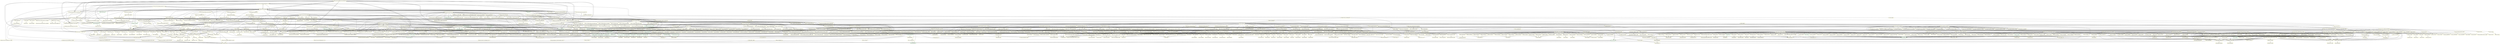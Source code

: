 digraph G {
  "INTF-IF_APS_IAM_BROLE_CAT_ASSGNMNT" [shape=box,color=yellow];
  "INTF-IF_APS_IAM_BU_CAT_RESTR_TYPE" [shape=box,color=yellow,URL="./INTF_IF_APS_IAM_BU_CAT_RESTR_TYPE.html"];
  "DTEL-CONVEXIT" [shape=box,color=yellow,URL="./DTEL_CONVEXIT.html"];
  "DOMA-CONVEXIT" [shape=box,color=yellow,URL="./DOMA_CONVEXIT.html"];
  "DTEL-DDOBJNAME" [shape=box,color=yellow,URL="./DTEL_DDOBJNAME.html"];
  "DOMA-DDOBJNAME" [shape=box,color=yellow,URL="./DOMA_DDOBJNAME.html"];
  "DTEL-APS_IAM_AUTH_FIELD_NAME" [shape=box,color=yellow,URL="./DTEL_APS_IAM_AUTH_FIELD_NAME.html"];
  "DOMA-FDNAME" [shape=box,color=yellow,URL="./DOMA_FDNAME.html"];
  "DTEL-APS_IAM_FIELD_NAME" [shape=box,color=yellow,URL="./DTEL_APS_IAM_FIELD_NAME.html"];
  "DOMA-APS_IAM_FIELD_NAME" [shape=box,color=yellow,URL="./DOMA_APS_IAM_FIELD_NAME.html"];
  "DTEL-APS_IAM_TIMESTAMP_CHANGED" [shape=box,color=yellow,URL="./DTEL_APS_IAM_TIMESTAMP_CHANGED.html"];
  "DOMA-TZNTSTMPS" [shape=box,color=yellow,URL="./DOMA_TZNTSTMPS.html"];
  "DTEL-APS_IAM_AUTH_ACCESS_CAT_RELEV" [shape=box,color=yellow,URL="./DTEL_APS_IAM_AUTH_ACCESS_CAT_RELEV.html"];
  "DOMA-APS_IAM_AUTH_ACCESS_CAT_RELEV" [shape=box,color=yellow,URL="./DOMA_APS_IAM_AUTH_ACCESS_CAT_RELEV.html"];
  "DTEL-APS_IAM_AGOBJECT" [shape=box,color=yellow,URL="./DTEL_APS_IAM_AGOBJECT.html"];
  "DOMA-XUOBJECT" [shape=box,color=yellow,URL="./DOMA_XUOBJECT.html"];
  "DTEL-APS_IAM_CAT_RTYPE_ACC_CAT_CODE" [shape=box,color=yellow,URL="./DTEL_APS_IAM_CAT_RTYPE_ACC_CAT_CODE.html"];
  "DOMA-APS_IAM_CAT_RTYPE_ACC_CAT_CODE" [shape=box,color=yellow,URL="./DOMA_APS_IAM_CAT_RTYPE_ACC_CAT_CODE.html"];
  "DTEL-AGVAL" [shape=box,color=yellow,URL="./DTEL_AGVAL.html"];
  "DOMA-XUVALUE" [shape=box,color=yellow,URL="./DOMA_XUVALUE.html"];
  "DTEL-APS_IAM_AUTH_OBJECT_ID" [shape=box,color=yellow,URL="./DTEL_APS_IAM_AUTH_OBJECT_ID.html"];
  "TABL-APS_IAM_W_AUACTM" [shape=box,color=yellow,URL="./TABL_APS_IAM_W_AUACTM.html"];
  "DTEL-APS_IAM_BU_CATALOG_ID" [shape=box,color=yellow,URL="./DTEL_APS_IAM_BU_CATALOG_ID.html"];
  "DOMA-APS_IAM_BU_CATALOG_ID" [shape=box,color=yellow,URL="./DOMA_APS_IAM_BU_CATALOG_ID.html"];
  "DTEL-APS_IAM_CAT_RTYPE_ACC_STATUS" [shape=box,color=yellow,URL="./DTEL_APS_IAM_CAT_RTYPE_ACC_STATUS.html"];
  "DOMA-APS_IAM_CAT_RTYPE_ACC_STATUS" [shape=box,color=yellow,URL="./DOMA_APS_IAM_CAT_RTYPE_ACC_STATUS.html"];
  "DTEL-APS_IAM_CAT_RTYPE_ACC_F4" [shape=box,color=yellow,URL="./DTEL_APS_IAM_CAT_RTYPE_ACC_F4.html"];
  "DOMA-XFELD" [shape=box,color=yellow,URL="./DOMA_XFELD.html"];
  "DTEL-APS_IAM_CAT_RTYPE_ACC_WRITE" [shape=box,color=yellow,URL="./DTEL_APS_IAM_CAT_RTYPE_ACC_WRITE.html"];
  "DTEL-APS_IAM_CAT_RTYPE_ACC_READ" [shape=box,color=yellow,URL="./DTEL_APS_IAM_CAT_RTYPE_ACC_READ.html"];
  "DTEL-ORDER" [shape=box,color=yellow,URL="./DTEL_ORDER.html"];
  "DOMA-NUM2" [shape=box,color=yellow,URL="./DOMA_NUM2.html"];
  "TABL-APS_IAM_ADMIN_DATA" [shape=box,color=yellow,URL="./TABL_APS_IAM_ADMIN_DATA.html"];
  "DTEL-APS_IAM_USER_CHANGED" [shape=box,color=yellow,URL="./DTEL_APS_IAM_USER_CHANGED.html"];
  "DOMA-BNAME" [shape=box,color=yellow,URL="./DOMA_BNAME.html"];
  "DTEL-APS_IAM_TIMESTAMP_CREATED" [shape=box,color=yellow,URL="./DTEL_APS_IAM_TIMESTAMP_CREATED.html"];
  "DTEL-APS_IAM_USER_CREATED" [shape=box,color=yellow,URL="./DTEL_APS_IAM_USER_CREATED.html"];
  "DTEL-AGRFIELD" [shape=box,color=yellow,URL="./DTEL_AGRFIELD.html"];
  "DOMA-XUFIELD" [shape=box,color=yellow,URL="./DOMA_XUFIELD.html"];
  "DTEL-AGOBJECT" [shape=box,color=yellow,URL="./DTEL_AGOBJECT.html"];
  "DTEL-APS_IAM_CAT_RTYPE_FIELD_NAME" [shape=box,color=yellow,URL="./DTEL_APS_IAM_CAT_RTYPE_FIELD_NAME.html"];
  "DTEL-APS_IAM_RTYPE_AGGR_CAT" [shape=box,color=yellow,URL="./DTEL_APS_IAM_RTYPE_AGGR_CAT.html"];
  "DOMA-APS_IAM_RTYPE_AGGR_CAT" [shape=box,color=yellow,URL="./DOMA_APS_IAM_RTYPE_AGGR_CAT.html"];
  "DTEL-APS_IAM_CAT_RTYPE_ID" [shape=box,color=yellow,URL="./DTEL_APS_IAM_CAT_RTYPE_ID.html"];
  "DOMA-APS_IAM_CAT_RTYPE_ID" [shape=box,color=yellow,URL="./DOMA_APS_IAM_CAT_RTYPE_ID.html"];
  "INTF-IF_APS_IAM_BROLE_RESTRCT_CMN" [shape=box,color=yellow,URL="./INTF_IF_APS_IAM_BROLE_RESTRCT_CMN.html"];
  "INTF-IF_APS_IAM_BROLE_RESTRCT_VAL" [shape=box,color=yellow,URL="./INTF_IF_APS_IAM_BROLE_RESTRCT_VAL.html"];
  "INTF-IF_APS_IAM_BROLE_CAT_RESTRCT" [shape=box,color=yellow,URL="./INTF_IF_APS_IAM_BROLE_CAT_RESTRCT.html"];
  "INTF-IF_APS_IAM_BROLE_CAT_ASSGNMNT" [shape=box,color=yellow,URL="./INTF_IF_APS_IAM_BROLE_CAT_ASSGNMNT.html"];
  "INTF-IF_APS_IAM_BROLE" [shape=box,color=yellow,URL="./INTF_IF_APS_IAM_BROLE.html"];
  "INTF-IF_APS_IAM_SYNC_USER_AUTH" [shape=box,color=yellow,URL="./INTF_IF_APS_IAM_SYNC_USER_AUTH.html"];
  "TTYP-BAPIRETTAB" [shape=box,color=green,URL="./TTYP_BAPIRETTAB.html"];
  "TABL-BAPIRET2" [shape=box,color=green,URL="./TABL_BAPIRET2.html"];
  "DTEL-BAPILOGSYS" [shape=box,color=green,URL="./DTEL_BAPILOGSYS.html"];
  "DOMA-LOGSYS" [shape=box,color=yellow,URL="./DOMA_LOGSYS.html"];
  "DTEL-BAPI_FLD" [shape=box,color=green,URL="./DTEL_BAPI_FLD.html"];
  "DTEL-BAPI_LINE" [shape=box,color=green,URL="./DTEL_BAPI_LINE.html"];
  "DOMA-INT4" [shape=box,color=yellow,URL="./DOMA_INT4.html"];
  "DTEL-BAPI_PARAM" [shape=box,color=green,URL="./DTEL_BAPI_PARAM.html"];
  "DOMA-SWC_ELEM" [shape=box,color=yellow,URL="./DOMA_SWC_ELEM.html"];
  "DTEL-SYMSGV" [shape=box,color=green,URL="./DTEL_SYMSGV.html"];
  "DOMA-SYCHAR50" [shape=box,color=yellow,URL="./DOMA_SYCHAR50.html"];
  "DTEL-BALMNR" [shape=box,color=green,URL="./DTEL_BALMNR.html"];
  "DOMA-BALMNR" [shape=box,color=yellow,URL="./DOMA_BALMNR.html"];
  "DTEL-BALOGNR" [shape=box,color=green,URL="./DTEL_BALOGNR.html"];
  "DOMA-BALOGNR" [shape=box,color=yellow,URL="./DOMA_BALOGNR.html"];
  "DTEL-BAPI_MSG" [shape=box,color=green,URL="./DTEL_BAPI_MSG.html"];
  "DOMA-TEXT220" [shape=box,color=yellow,URL="./DOMA_TEXT220.html"];
  "DTEL-SYMSGNO" [shape=box,color=green,URL="./DTEL_SYMSGNO.html"];
  "DOMA-SYMSGNO" [shape=box,color=yellow,URL="./DOMA_SYMSGNO.html"];
  "DTEL-SYMSGID" [shape=box,color=green,URL="./DTEL_SYMSGID.html"];
  "DOMA-ARBGB" [shape=box,color=yellow,URL="./DOMA_ARBGB.html"];
  "DTEL-BAPI_MTYPE" [shape=box,color=green,URL="./DTEL_BAPI_MTYPE.html"];
  "DOMA-SYCHAR01" [shape=box,color=yellow,URL="./DOMA_SYCHAR01.html"];
  "TTYP-SUID_TT_NODE_ROOT" [shape=box,color=yellow,URL="./TTYP_SUID_TT_NODE_ROOT.html"];
  "TABL-SUID_ST_NODE_ROOT" [shape=box,color=yellow,URL="./TABL_SUID_ST_NODE_ROOT.html"];
  "DTEL-SUID_GUID" [shape=box,color=yellow,URL="./DTEL_SUID_GUID.html"];
  "DOMA-SYSUUID" [shape=box,color=yellow,URL="./DOMA_SYSUUID.html"];
  "DTEL-SUID_IDREF" [shape=box,color=yellow,URL="./DTEL_SUID_IDREF.html"];
  "INTF-IF_IDENTITY" [shape=box,color=yellow,URL="./INTF_IF_IDENTITY.html"];
  "INTF-IF_IDENTITY_PERSON" [shape=box,color=yellow,URL="./INTF_IF_IDENTITY_PERSON.html"];
  "INTF-IF_SUID_NOTIFICATION_HANDLER" [shape=box,color=yellow,URL="./INTF_IF_SUID_NOTIFICATION_HANDLER.html"];
  "DTEL-SUID_CHANGE_MODE" [shape=box,color=yellow,URL="./DTEL_SUID_CHANGE_MODE.html"];
  "DOMA-SUID_CHANGE_MODE" [shape=box,color=yellow,URL="./DOMA_SUID_CHANGE_MODE.html"];
  "DTEL-SUID_NODE_KEY_HANDLE" [shape=box,color=yellow,URL="./DTEL_SUID_NODE_KEY_HANDLE.html"];
  "DTEL-SUID_NODE_KEY" [shape=box,color=yellow,URL="./DTEL_SUID_NODE_KEY.html"];
  "DTEL-SUID_NODE_NAME" [shape=box,color=yellow,URL="./DTEL_SUID_NODE_NAME.html"];
  "DOMA-AS4TAB" [shape=box,color=yellow,URL="./DOMA_AS4TAB.html"];
  "DTEL-XUBNAME" [shape=box,color=yellow,URL="./DTEL_XUBNAME.html"];
  "DOMA-XUBNAME" [shape=box,color=yellow,URL="./DOMA_XUBNAME.html"];
  "INTF-IF_SUID_MSG_BUFFER" [shape=box,color=yellow,URL="./INTF_IF_SUID_MSG_BUFFER.html"];
  "DTEL-SYMSGTY" [shape=box,color=green,URL="./DTEL_SYMSGTY.html"];
  "DTEL-SUID_NODE_FIELD" [shape=box,color=yellow,URL="./DTEL_SUID_NODE_FIELD.html"];
  "DTEL-CHAR01" [shape=box,color=yellow,URL="./DTEL_CHAR01.html"];
  "DOMA-CHAR1" [shape=box,color=green,URL="./DOMA_CHAR1.html"];
  "TABL-BUP_S_COMMDATA_READ_API" [shape=box,color=yellow,URL="./TABL_BUP_S_COMMDATA_READ_API.html"];
  "DTEL-ADDR_READ_COMMUNICATION_TYPE" [shape=box,color=yellow,URL="./DTEL_ADDR_READ_COMMUNICATION_TYPE.html"];
  "TTYP-ADDRT_CREATED_ID" [shape=box,color=yellow,URL="./TTYP_ADDRT_CREATED_ID.html"];
  "TABL-ADDRS_CREATED_ID" [shape=box,color=yellow,URL="./TABL_ADDRS_CREATED_ID.html"];
  "DTEL-ADDR_NODE_ID" [shape=box,color=yellow,URL="./DTEL_ADDR_NODE_ID.html"];
  "DOMA-ADDR_NODE_ID" [shape=box,color=yellow,URL="./DOMA_ADDR_NODE_ID.html"];
  "TABL-BUP_S_CURRENT_STATE_COMMDATA" [shape=box,color=yellow,URL="./TABL_BUP_S_CURRENT_STATE_COMMDATA.html"];
  "DTEL-ADDR_CURRENT_STATE" [shape=box,color=yellow,URL="./DTEL_ADDR_CURRENT_STATE.html"];
  "DOMA-ADDR_CURRENT_STATE" [shape=box,color=yellow,URL="./DOMA_ADDR_CURRENT_STATE.html"];
  "TTYP-ADDRT_PAGER_NUMBER" [shape=box,color=yellow,URL="./TTYP_ADDRT_PAGER_NUMBER.html"];
  "TABL-ADDRS_PAGER_NUMBER" [shape=box,color=yellow,URL="./TABL_ADDRS_PAGER_NUMBER.html"];
  "DTEL-AD_OP_CODE" [shape=box,color=yellow,URL="./DTEL_AD_OP_CODE.html"];
  "DOMA-AD_OP_CODE" [shape=box,color=yellow,URL="./DOMA_AD_OP_CODE.html"];
  "TTYP-ADDRT_COMMUNICATION_DATA_USAGE" [shape=box,color=yellow,URL="./TTYP_ADDRT_COMMUNICATION_DATA_USAGE.html"];
  "TABL-ADDRS_COMMUNICATION_DATA_USAGE" [shape=box,color=yellow,URL="./TABL_ADDRS_COMMUNICATION_DATA_USAGE.html"];
  "DTEL-AD_CDEFUSE" [shape=box,color=yellow,URL="./DTEL_AD_CDEFUSE.html"];
  "DTEL-AD_VALFROM" [shape=box,color=yellow,URL="./DTEL_AD_VALFROM.html"];
  "DOMA-TIMESTMP" [shape=box,color=yellow,URL="./DOMA_TIMESTMP.html"];
  "DTEL-AD_VALTO" [shape=box,color=yellow,URL="./DTEL_AD_VALTO.html"];
  "DOMA-TIMESTAMP" [shape=box,color=yellow,URL="./DOMA_TIMESTAMP.html"];
  "DTEL-AD_CUSAGE" [shape=box,color=yellow,URL="./DTEL_AD_CUSAGE.html"];
  "DOMA-AD_CUSAGE" [shape=box,color=yellow,URL="./DOMA_AD_CUSAGE.html"];
  "TTYP-ADDRT_COMMUNICATION_DATA_NOTE" [shape=box,color=yellow,URL="./TTYP_ADDRT_COMMUNICATION_DATA_NOTE.html"];
  "TABL-ADDRS_COMMUNICATION_DATA_NOTE" [shape=box,color=yellow,URL="./TABL_ADDRS_COMMUNICATION_DATA_NOTE.html"];
  "DTEL-AD_REMARK2" [shape=box,color=yellow,URL="./DTEL_AD_REMARK2.html"];
  "DOMA-TEXT50" [shape=box,color=yellow,URL="./DOMA_TEXT50.html"];
  "DTEL-SPRAS" [shape=box,color=green,URL="./DTEL_SPRAS.html"];
  "DOMA-SPRAS" [shape=box,color=green,URL="./DOMA_SPRAS.html"];
  "TTYP-ADDRT_CHANGED_FIELDS" [shape=box,color=yellow,URL="./TTYP_ADDRT_CHANGED_FIELDS.html"];
  "DTEL-ADDR_FIELDNAME" [shape=box,color=yellow,URL="./DTEL_ADDR_FIELDNAME.html"];
  "DOMA-ADDR_FIELDNAME" [shape=box,color=yellow,URL="./DOMA_ADDR_FIELDNAME.html"];
  "DTEL-AD_PAGNRCL" [shape=box,color=yellow,URL="./DTEL_AD_PAGNRCL.html"];
  "DOMA-CHAR30" [shape=box,color=green,URL="./DOMA_CHAR30.html"];
  "DTEL-AD_PGNRLNG" [shape=box,color=yellow,URL="./DTEL_AD_PGNRLNG.html"];
  "DTEL-AD_PAGNMBR" [shape=box,color=yellow,URL="./DTEL_AD_PAGNMBR.html"];
  "DOMA-TEXT30" [shape=box,color=yellow,URL="./DOMA_TEXT30.html"];
  "DTEL-AD_PAGSERV" [shape=box,color=yellow,URL="./DTEL_AD_PAGSERV.html"];
  "DOMA-CHAR4" [shape=box,color=yellow,URL="./DOMA_CHAR4.html"];
  "DTEL-AD_FLNOUSE" [shape=box,color=yellow,URL="./DTEL_AD_FLNOUSE.html"];
  "DTEL-AD_COMCTRY" [shape=box,color=yellow,URL="./DTEL_AD_COMCTRY.html"];
  "DOMA-LAND1" [shape=box,color=yellow,URL="./DOMA_LAND1.html"];
  "TTYP-ADDRT_SSF_ADDRESS" [shape=box,color=yellow,URL="./TTYP_ADDRT_SSF_ADDRESS.html"];
  "TABL-ADDRS_SSF_ADDRESS" [shape=box,color=yellow,URL="./TABL_ADDRS_SSF_ADDRESS.html"];
  "DTEL-AD_SSFID" [shape=box,color=yellow,URL="./DTEL_AD_SSFID.html"];
  "DOMA-AD_SSFID" [shape=box,color=yellow,URL="./DOMA_AD_SSFID.html"];
  "DTEL-CHAR1" [shape=box,color=yellow,URL="./DTEL_CHAR1.html"];
  "DTEL-SSFPROF" [shape=box,color=yellow,URL="./DTEL_SSFPROF.html"];
  "DOMA-TEXT132" [shape=box,color=yellow,URL="./DOMA_TEXT132.html"];
  "DTEL-SSFNS" [shape=box,color=yellow,URL="./DTEL_SSFNS.html"];
  "DOMA-SSFNSD" [shape=box,color=yellow,URL="./DOMA_SSFNSD.html"];
  "DTEL-AD_SSFSCR" [shape=box,color=yellow,URL="./DTEL_AD_SSFSCR.html"];
  "DOMA-AD_SSFSCR" [shape=box,color=yellow,URL="./DOMA_AD_SSFSCR.html"];
  "DTEL-RFCDEST" [shape=box,color=green,URL="./DTEL_RFCDEST.html"];
  "DOMA-RFCDEST" [shape=box,color=yellow,URL="./DOMA_RFCDEST.html"];
  "TTYP-ADDRT_PRINTER" [shape=box,color=yellow,URL="./TTYP_ADDRT_PRINTER.html"];
  "TABL-ADDRS_PRINTER" [shape=box,color=yellow,URL="./TABL_ADDRS_PRINTER.html"];
  "DTEL-RSPOPNAME" [shape=box,color=yellow,URL="./DTEL_RSPOPNAME.html"];
  "DOMA-RSPOPNAME" [shape=box,color=yellow,URL="./DOMA_RSPOPNAME.html"];
  "TTYP-ADDRT_X400_ADDRESS" [shape=box,color=yellow,URL="./TTYP_ADDRT_X400_ADDRESS.html"];
  "TABL-ADDRS_X400_ADDRESS" [shape=box,color=yellow,URL="./TABL_ADDRS_X400_ADDRESS.html"];
  "DTEL-AD_TNEF8" [shape=box,color=yellow,URL="./DTEL_AD_TNEF8.html"];
  "DTEL-AD_TENCODE" [shape=box,color=yellow,URL="./DTEL_AD_TENCODE.html"];
  "DOMA-AD_TENCODE" [shape=box,color=yellow,URL="./DOMA_AD_TENCODE.html"];
  "DTEL-AD_X4DDAV4" [shape=box,color=yellow,URL="./DTEL_AD_X4DDAV4.html"];
  "DOMA-TEXT128" [shape=box,color=yellow,URL="./DOMA_TEXT128.html"];
  "DTEL-AD_X4DDAT4" [shape=box,color=yellow,URL="./DTEL_AD_X4DDAT4.html"];
  "DOMA-TEXT8" [shape=box,color=yellow,URL="./DOMA_TEXT8.html"];
  "DTEL-AD_X4DDAV3" [shape=box,color=yellow,URL="./DTEL_AD_X4DDAV3.html"];
  "DTEL-AD_X4DDAT3" [shape=box,color=yellow,URL="./DTEL_AD_X4DDAT3.html"];
  "DTEL-AD_X4DDAV2" [shape=box,color=yellow,URL="./DTEL_AD_X4DDAV2.html"];
  "DTEL-AD_X4DDAT2" [shape=box,color=yellow,URL="./DTEL_AD_X4DDAT2.html"];
  "DTEL-AD_X4DDAV1" [shape=box,color=yellow,URL="./DTEL_AD_X4DDAV1.html"];
  "DTEL-AD_X4DDAT1" [shape=box,color=yellow,URL="./DTEL_AD_X4DDAT1.html"];
  "DTEL-AD_X4UANID" [shape=box,color=yellow,URL="./DTEL_AD_X4UANID.html"];
  "DOMA-CHAR32" [shape=box,color=yellow,URL="./DOMA_CHAR32.html"];
  "DTEL-AD_X4TRMTP" [shape=box,color=yellow,URL="./DTEL_AD_X4TRMTP.html"];
  "DTEL-AD_X4TRMID" [shape=box,color=yellow,URL="./DTEL_AD_X4TRMID.html"];
  "DOMA-CHAR24" [shape=box,color=yellow,URL="./DOMA_CHAR24.html"];
  "DTEL-AD_X4X121" [shape=box,color=yellow,URL="./DTEL_AD_X4X121.html"];
  "DOMA-CHAR15" [shape=box,color=yellow,URL="./DOMA_CHAR15.html"];
  "DTEL-AD_X4GENER" [shape=box,color=yellow,URL="./DTEL_AD_X4GENER.html"];
  "DOMA-CHAR3" [shape=box,color=yellow,URL="./DOMA_CHAR3.html"];
  "DTEL-AD_X4INI" [shape=box,color=yellow,URL="./DTEL_AD_X4INI.html"];
  "DOMA-CHAR5" [shape=box,color=yellow,URL="./DOMA_CHAR5.html"];
  "DTEL-AD_X4FNAME" [shape=box,color=yellow,URL="./DTEL_AD_X4FNAME.html"];
  "DOMA-CHAR16" [shape=box,color=yellow,URL="./DOMA_CHAR16.html"];
  "DTEL-AD_X4LNAME" [shape=box,color=yellow,URL="./DTEL_AD_X4LNAME.html"];
  "DOMA-CHAR40" [shape=box,color=yellow,URL="./DOMA_CHAR40.html"];
  "DTEL-AD_X4ORG4" [shape=box,color=yellow,URL="./DTEL_AD_X4ORG4.html"];
  "DTEL-AD_X4ORG3" [shape=box,color=yellow,URL="./DTEL_AD_X4ORG3.html"];
  "DTEL-AD_X4ORG2" [shape=box,color=yellow,URL="./DTEL_AD_X4ORG2.html"];
  "DTEL-AD_X4ORG1" [shape=box,color=yellow,URL="./DTEL_AD_X4ORG1.html"];
  "DTEL-AD_X4ORG" [shape=box,color=yellow,URL="./DTEL_AD_X4ORG.html"];
  "DOMA-CHAR64" [shape=box,color=yellow,URL="./DOMA_CHAR64.html"];
  "DTEL-AD_X4PRIVD" [shape=box,color=yellow,URL="./DTEL_AD_X4PRIVD.html"];
  "DTEL-AD_X4ADMIN" [shape=box,color=yellow,URL="./DTEL_AD_X4ADMIN.html"];
  "DTEL-AD_X4CNTRY" [shape=box,color=yellow,URL="./DTEL_AD_X4CNTRY.html"];
  "TTYP-ADDRT_REMOTE_MAIL_ADDRESS" [shape=box,color=yellow,URL="./TTYP_ADDRT_REMOTE_MAIL_ADDRESS.html"];
  "TABL-ADDRS_REMOTE_MAIL_ADDRESS" [shape=box,color=yellow,URL="./TABL_ADDRS_REMOTE_MAIL_ADDRESS.html"];
  "DTEL-AD_UNAME" [shape=box,color=yellow,URL="./DTEL_AD_UNAME.html"];
  "DOMA-CHAR12" [shape=box,color=yellow,URL="./DOMA_CHAR12.html"];
  "DTEL-AD_UMAND" [shape=box,color=yellow,URL="./DTEL_AD_UMAND.html"];
  "DTEL-AD_RCVRTYP" [shape=box,color=yellow,URL="./DTEL_AD_RCVRTYP.html"];
  "DTEL-AD_SYMBDST" [shape=box,color=yellow,URL="./DTEL_AD_SYMBDST.html"];
  "DOMA-CHAR10" [shape=box,color=yellow,URL="./DOMA_CHAR10.html"];
  "TTYP-ADDRT_TELETEX_NUMBER" [shape=box,color=yellow,URL="./TTYP_ADDRT_TELETEX_NUMBER.html"];
  "TABL-ADDRS_TELETEX_NUMBER" [shape=box,color=yellow,URL="./TABL_ADDRS_TELETEX_NUMBER.html"];
  "DTEL-AD_TTXNMBR" [shape=box,color=yellow,URL="./DTEL_AD_TTXNMBR.html"];
  "TTYP-ADDRT_TELEX_NUMBER" [shape=box,color=yellow,URL="./TTYP_ADDRT_TELEX_NUMBER.html"];
  "TABL-ADDRS_TELEX_NUMBER" [shape=box,color=yellow,URL="./TABL_ADDRS_TELEX_NUMBER.html"];
  "DTEL-AD_TLXNMBR" [shape=box,color=yellow,URL="./DTEL_AD_TLXNMBR.html"];
  "TTYP-ADDRT_WEB_ADDRESS" [shape=box,color=yellow,URL="./TTYP_ADDRT_WEB_ADDRESS.html"];
  "TABL-ADDRS_WEB_ADDRESS" [shape=box,color=yellow,URL="./TABL_ADDRS_WEB_ADDRESS.html"];
  "DTEL-AD_URI" [shape=box,color=yellow,URL="./DTEL_AD_URI.html"];
  "DOMA-AD_URI" [shape=box,color=yellow,URL="./DOMA_AD_URI.html"];
  "DTEL-AD_URISCR" [shape=box,color=yellow,URL="./DTEL_AD_URISCR.html"];
  "DOMA-AD_URISCR" [shape=box,color=yellow,URL="./DOMA_AD_URISCR.html"];
  "DTEL-AD_URITYPE" [shape=box,color=yellow,URL="./DTEL_AD_URITYPE.html"];
  "DOMA-AD_URITYPE" [shape=box,color=yellow,URL="./DOMA_AD_URITYPE.html"];
  "TTYP-ADDRT_EMAIL_ADDRESS" [shape=box,color=yellow,URL="./TTYP_ADDRT_EMAIL_ADDRESS.html"];
  "TABL-ADDRS_EMAIL_ADDRESS" [shape=box,color=yellow,URL="./TABL_ADDRS_EMAIL_ADDRESS.html"];
  "DTEL-AD_TNEF6" [shape=box,color=yellow,URL="./DTEL_AD_TNEF6.html"];
  "DTEL-AD_ENCODE" [shape=box,color=yellow,URL="./DTEL_AD_ENCODE.html"];
  "DOMA-AD_ENCODE" [shape=box,color=yellow,URL="./DOMA_AD_ENCODE.html"];
  "DTEL-AD_SMTPAD2" [shape=box,color=yellow,URL="./DTEL_AD_SMTPAD2.html"];
  "DOMA-CHAR20" [shape=box,color=yellow,URL="./DOMA_CHAR20.html"];
  "DTEL-AD_SMTPADR" [shape=box,color=yellow,URL="./DTEL_AD_SMTPADR.html"];
  "DOMA-AD_SMTPADR" [shape=box,color=yellow,URL="./DOMA_AD_SMTPADR.html"];
  "TTYP-ADDRT_FACSIMILE_NUMBER" [shape=box,color=yellow,URL="./TTYP_ADDRT_FACSIMILE_NUMBER.html"];
  "TABL-ADDRS_FACSIMILE_NUMBER" [shape=box,color=yellow,URL="./TABL_ADDRS_FACSIMILE_NUMBER.html"];
  "DTEL-AD_FXGRP" [shape=box,color=yellow,URL="./DTEL_AD_FXGRP.html"];
  "DOMA-AD_FXGRP" [shape=box,color=yellow,URL="./DOMA_AD_FXGRP.html"];
  "DTEL-AD_FAXNRCL" [shape=box,color=yellow,URL="./DTEL_AD_FAXNRCL.html"];
  "DTEL-AD_FXNRLNG" [shape=box,color=yellow,URL="./DTEL_AD_FXNRLNG.html"];
  "DTEL-AD_FXXTNS" [shape=box,color=yellow,URL="./DTEL_AD_FXXTNS.html"];
  "DTEL-AD_FXNMBR" [shape=box,color=yellow,URL="./DTEL_AD_FXNMBR.html"];
  "TTYP-ADDRT_TELEPHONE_NUMBER" [shape=box,color=yellow,URL="./TTYP_ADDRT_TELEPHONE_NUMBER.html"];
  "TABL-ADDRS_TELEPHONE_NUMBER" [shape=box,color=yellow,URL="./TABL_ADDRS_TELEPHONE_NUMBER.html"];
  "DTEL-AD_MOBILE" [shape=box,color=yellow,URL="./DTEL_AD_MOBILE.html"];
  "DOMA-AD_MOBILE" [shape=box,color=yellow,URL="./DOMA_AD_MOBILE.html"];
  "DTEL-AD_FLGSMS" [shape=box,color=yellow,URL="./DTEL_AD_FLGSMS.html"];
  "DOMA-AD_FLGSMS" [shape=box,color=yellow,URL="./DOMA_AD_FLGSMS.html"];
  "DTEL-AD_TELNRCL" [shape=box,color=yellow,URL="./DTEL_AD_TELNRCL.html"];
  "DTEL-AD_TELNRLG" [shape=box,color=yellow,URL="./DTEL_AD_TELNRLG.html"];
  "DTEL-AD_TLXTNS" [shape=box,color=yellow,URL="./DTEL_AD_TLXTNS.html"];
  "DTEL-AD_TLNMBR" [shape=box,color=yellow,URL="./DTEL_AD_TLNMBR.html"];
  "TTYP-SUID_TT_FIELDS" [shape=box,color=yellow,URL="./TTYP_SUID_TT_FIELDS.html"];
  "TABL-SUID_ST_NODE_WORKPLACE" [shape=box,color=yellow,URL="./TABL_SUID_ST_NODE_WORKPLACE.html"];
  "DTEL-AD_COMM" [shape=box,color=yellow,URL="./DTEL_AD_COMM.html"];
  "DOMA-AD_COMM" [shape=box,color=yellow,URL="./DOMA_AD_COMM.html"];
  "DTEL-AD_IH_MAIL" [shape=box,color=yellow,URL="./DTEL_AD_IH_MAIL.html"];
  "DOMA-TEXT10" [shape=box,color=yellow,URL="./DOMA_TEXT10.html"];
  "DTEL-AD_ID_CODE" [shape=box,color=yellow,URL="./DTEL_AD_ID_CODE.html"];
  "DTEL-AD_ROOMNUM" [shape=box,color=yellow,URL="./DTEL_AD_ROOMNUM.html"];
  "DTEL-AD_FLOOR" [shape=box,color=yellow,URL="./DTEL_AD_FLOOR.html"];
  "DTEL-AD_BLDNG_P" [shape=box,color=yellow,URL="./DTEL_AD_BLDNG_P.html"];
  "DTEL-AD_FNCTN" [shape=box,color=yellow,URL="./DTEL_AD_FNCTN.html"];
  "DOMA-TEXT40" [shape=box,color=green,URL="./DOMA_TEXT40.html"];
  "DTEL-AD_DPRTMNT" [shape=box,color=yellow,URL="./DTEL_AD_DPRTMNT.html"];
  "TABL-SUID_ST_NODE_PERSON_NAME" [shape=box,color=yellow,URL="./TABL_SUID_ST_NODE_PERSON_NAME.html"];
  "DTEL-AD_SORT2" [shape=box,color=yellow,URL="./DTEL_AD_SORT2.html"];
  "DTEL-AD_SORT1" [shape=box,color=yellow,URL="./DTEL_AD_SORT1.html"];
  "DTEL-AD_NAMCTRY" [shape=box,color=yellow,URL="./DTEL_AD_NAMCTRY.html"];
  "DTEL-AD_FORMAT" [shape=box,color=yellow,URL="./DTEL_AD_FORMAT.html"];
  "DOMA-AD_NAMFORM" [shape=box,color=yellow,URL="./DOMA_AD_NAMFORM.html"];
  "DTEL-AD_INITS" [shape=box,color=yellow,URL="./DTEL_AD_INITS.html"];
  "DTEL-AD_NICKNAM" [shape=box,color=yellow,URL="./DTEL_AD_NICKNAM.html"];
  "DTEL-AD_TITLES" [shape=box,color=yellow,URL="./DTEL_AD_TITLES.html"];
  "DOMA-AD_TITLES" [shape=box,color=yellow,URL="./DOMA_AD_TITLES.html"];
  "DTEL-AD_PREFIX2" [shape=box,color=yellow,URL="./DTEL_AD_PREFIX2.html"];
  "DOMA-AD_PREFIX" [shape=box,color=yellow,URL="./DOMA_AD_PREFIX.html"];
  "DTEL-AD_PREFIX" [shape=box,color=yellow,URL="./DTEL_AD_PREFIX.html"];
  "DTEL-AD_TITLE2" [shape=box,color=yellow,URL="./DTEL_AD_TITLE2.html"];
  "DOMA-AD_TITLE1" [shape=box,color=yellow,URL="./DOMA_AD_TITLE1.html"];
  "DTEL-AD_TITLE1" [shape=box,color=yellow,URL="./DTEL_AD_TITLE1.html"];
  "DTEL-AD_NAMTEXT" [shape=box,color=yellow,URL="./DTEL_AD_NAMTEXT.html"];
  "DOMA-TEXT80" [shape=box,color=yellow,URL="./DOMA_TEXT80.html"];
  "DTEL-AD_NAMLAS2" [shape=box,color=yellow,URL="./DTEL_AD_NAMLAS2.html"];
  "DTEL-AD_NAMEMID" [shape=box,color=yellow,URL="./DTEL_AD_NAMEMID.html"];
  "DTEL-AD_NAME2_P" [shape=box,color=yellow,URL="./DTEL_AD_NAME2_P.html"];
  "DTEL-AD_NAMELAS" [shape=box,color=yellow,URL="./DTEL_AD_NAMELAS.html"];
  "DTEL-AD_NAMEFIR" [shape=box,color=yellow,URL="./DTEL_AD_NAMEFIR.html"];
  "DTEL-AD_TITLE" [shape=box,color=green,URL="./DTEL_AD_TITLE.html"];
  "DOMA-AD_TITLE" [shape=box,color=yellow,URL="./DOMA_AD_TITLE.html"];
  "DTEL-AD_PERSNUM" [shape=box,color=yellow,URL="./DTEL_AD_PERSNUM.html"];
  "DOMA-AD_PERSNUM" [shape=box,color=yellow,URL="./DOMA_AD_PERSNUM.html"];
  "TABL-SUID_ST_NODE_PERSON" [shape=box,color=yellow,URL="./TABL_SUID_ST_NODE_PERSON.html"];
  "DTEL-BU_PARTNER_GUID" [shape=box,color=yellow,URL="./DTEL_BU_PARTNER_GUID.html"];
  "TABL-SUID_ST_NODE_ORGANIZATION_NAME" [shape=box,color=yellow,URL="./TABL_SUID_ST_NODE_ORGANIZATION_NAME.html"];
  "DTEL-AD_NAME4" [shape=box,color=yellow,URL="./DTEL_AD_NAME4.html"];
  "DTEL-AD_NAME3" [shape=box,color=yellow,URL="./DTEL_AD_NAME3.html"];
  "DTEL-AD_NAME2" [shape=box,color=yellow,URL="./DTEL_AD_NAME2.html"];
  "DTEL-AD_NAME1" [shape=box,color=yellow,URL="./DTEL_AD_NAME1.html"];
  "TABL-SUID_ST_NODE_LOCATION" [shape=box,color=yellow,URL="./TABL_SUID_ST_NODE_LOCATION.html"];
  "DTEL-AD_TOWNSHIP" [shape=box,color=yellow,URL="./DTEL_AD_TOWNSHIP.html"];
  "DTEL-AD_COUNTY" [shape=box,color=yellow,URL="./DTEL_AD_COUNTY.html"];
  "DTEL-AD_DELIVERY_SERVICE_NUMBER" [shape=box,color=yellow,URL="./DTEL_AD_DELIVERY_SERVICE_NUMBER.html"];
  "DTEL-AD_DELIVERY_SERVICE_TYPE" [shape=box,color=yellow,URL="./DTEL_AD_DELIVERY_SERVICE_TYPE.html"];
  "DOMA-AD_DELIVERY_SERVICE_TYPE" [shape=box,color=yellow,URL="./DOMA_AD_DELIVERY_SERVICE_TYPE.html"];
  "DTEL-AD_PO_BOX_LBY" [shape=box,color=yellow,URL="./DTEL_AD_PO_BOX_LBY.html"];
  "DTEL-AD_REMARK1" [shape=box,color=yellow,URL="./DTEL_AD_REMARK1.html"];
  "DTEL-AD_TXJCD" [shape=box,color=yellow,URL="./DTEL_AD_TXJCD.html"];
  "DOMA-AD_TXJCD" [shape=box,color=yellow,URL="./DOMA_AD_TXJCD.html"];
  "DTEL-AD_TZONE" [shape=box,color=yellow,URL="./DTEL_AD_TZONE.html"];
  "DOMA-TZNZONE" [shape=box,color=yellow,URL="./DOMA_TZNZONE.html"];
  "DTEL-REGIO" [shape=box,color=green,URL="./DTEL_REGIO.html"];
  "DOMA-REGIO" [shape=box,color=yellow,URL="./DOMA_REGIO.html"];
  "DTEL-LAND1" [shape=box,color=green,URL="./DTEL_LAND1.html"];
  "DTEL-AD_BLDNG" [shape=box,color=yellow,URL="./DTEL_AD_BLDNG.html"];
  "DOMA-TEXT20" [shape=box,color=yellow,URL="./DOMA_TEXT20.html"];
  "DTEL-AD_LCTN" [shape=box,color=yellow,URL="./DTEL_AD_LCTN.html"];
  "DTEL-AD_STRSPP3" [shape=box,color=yellow,URL="./DTEL_AD_STRSPP3.html"];
  "DTEL-AD_STRSPP2" [shape=box,color=yellow,URL="./DTEL_AD_STRSPP2.html"];
  "DTEL-AD_STRSPP1" [shape=box,color=yellow,URL="./DTEL_AD_STRSPP1.html"];
  "DTEL-AD_HSNM2" [shape=box,color=yellow,URL="./DTEL_AD_HSNM2.html"];
  "DTEL-AD_HSNM1" [shape=box,color=yellow,URL="./DTEL_AD_HSNM1.html"];
  "DTEL-AD_STRNUM" [shape=box,color=yellow,URL="./DTEL_AD_STRNUM.html"];
  "DOMA-STRT_CODE" [shape=box,color=yellow,URL="./DOMA_STRT_CODE.html"];
  "DTEL-AD_NO_USES" [shape=box,color=yellow,URL="./DTEL_AD_NO_USES.html"];
  "DOMA-AD_NO_USE" [shape=box,color=yellow,URL="./DOMA_AD_NO_USE.html"];
  "DTEL-AD_STREET" [shape=box,color=yellow,URL="./DTEL_AD_STREET.html"];
  "DOMA-TEXT60" [shape=box,color=yellow,URL="./DOMA_TEXT60.html"];
  "DTEL-LZONE" [shape=box,color=yellow,URL="./DTEL_LZONE.html"];
  "DOMA-ZONE" [shape=box,color=yellow,URL="./DOMA_ZONE.html"];
  "DTEL-AD_POBXCTY" [shape=box,color=yellow,URL="./DTEL_AD_POBXCTY.html"];
  "DTEL-AD_POBXREG" [shape=box,color=yellow,URL="./DTEL_AD_POBXREG.html"];
  "DTEL-AD_CIT2NUM" [shape=box,color=yellow,URL="./DTEL_AD_CIT2NUM.html"];
  "DOMA-CITY_CODE" [shape=box,color=yellow,URL="./DOMA_CITY_CODE.html"];
  "DTEL-AD_POBXLOC" [shape=box,color=yellow,URL="./DTEL_AD_POBXLOC.html"];
  "DTEL-AD_POBXNUM" [shape=box,color=yellow,URL="./DTEL_AD_POBXNUM.html"];
  "DTEL-AD_NO_USEP" [shape=box,color=yellow,URL="./DTEL_AD_NO_USEP.html"];
  "DTEL-AD_POBX" [shape=box,color=yellow,URL="./DTEL_AD_POBX.html"];
  "DTEL-AD_PSTCD3" [shape=box,color=yellow,URL="./DTEL_AD_PSTCD3.html"];
  "DTEL-AD_PSTCD2" [shape=box,color=yellow,URL="./DTEL_AD_PSTCD2.html"];
  "DTEL-AD_PSTCD1" [shape=box,color=yellow,URL="./DTEL_AD_PSTCD1.html"];
  "DTEL-REGIOGROUP" [shape=box,color=yellow,URL="./DTEL_REGIOGROUP.html"];
  "DOMA-REGIOGROUP" [shape=box,color=yellow,URL="./DOMA_REGIOGROUP.html"];
  "DTEL-AD_CHECKST" [shape=box,color=yellow,URL="./DTEL_AD_CHECKST.html"];
  "DOMA-AD_CHECKST" [shape=box,color=yellow,URL="./DOMA_AD_CHECKST.html"];
  "DTEL-AD_CITYHNM" [shape=box,color=yellow,URL="./DTEL_AD_CITYHNM.html"];
  "DTEL-AD_CITY3" [shape=box,color=yellow,URL="./DTEL_AD_CITY3.html"];
  "DTEL-AD_CITYPNM" [shape=box,color=yellow,URL="./DTEL_AD_CITYPNM.html"];
  "DOMA-CITYP_CODE" [shape=box,color=yellow,URL="./DOMA_CITYP_CODE.html"];
  "DTEL-AD_CITYNUM" [shape=box,color=yellow,URL="./DTEL_AD_CITYNUM.html"];
  "DTEL-AD_CITY2" [shape=box,color=yellow,URL="./DTEL_AD_CITY2.html"];
  "DTEL-AD_CITY1" [shape=box,color=yellow,URL="./DTEL_AD_CITY1.html"];
  "DTEL-AD_NAME_CO" [shape=box,color=yellow,URL="./DTEL_AD_NAME_CO.html"];
  "TABL-SUID_ST_NODE_ORGANIZATION" [shape=box,color=yellow,URL="./TABL_SUID_ST_NODE_ORGANIZATION.html"];
  "DTEL-SUID_ORGTYPE" [shape=box,color=yellow,URL="./DTEL_SUID_ORGTYPE.html"];
  "DOMA-SUID_ORGTYPE" [shape=box,color=yellow,URL="./DOMA_SUID_ORGTYPE.html"];
  "DTEL-BU_ADDRESS_GUID" [shape=box,color=yellow,URL="./DTEL_BU_ADDRESS_GUID.html"];
  "DTEL-AD_ADDRNUM" [shape=box,color=yellow,URL="./DTEL_AD_ADDRNUM.html"];
  "DOMA-AD_ADDRNUM" [shape=box,color=yellow,URL="./DOMA_AD_ADDRNUM.html"];
  "DTEL-USCOMP" [shape=box,color=yellow,URL="./DTEL_USCOMP.html"];
  "DOMA-USCOMP" [shape=box,color=yellow,URL="./DOMA_USCOMP.html"];
  "DTEL-SESF_BOOLEAN" [shape=box,color=yellow,URL="./DTEL_SESF_BOOLEAN.html"];
  "DOMA-SESF_BOOLEAN" [shape=box,color=yellow,URL="./DOMA_SESF_BOOLEAN.html"];
  "INTF-IF_IDENTITY_PASSWORD" [shape=box,color=yellow,URL="./INTF_IF_IDENTITY_PASSWORD.html"];
  "TABL-SUID_ST_NODE_PWDHASH" [shape=box,color=yellow,URL="./TABL_SUID_ST_NODE_PWDHASH.html"];
  "DTEL-PWD_HASH_STRING" [shape=box,color=yellow,URL="./DTEL_PWD_HASH_STRING.html"];
  "DOMA-PWD_HASH_STRING" [shape=box,color=yellow,URL="./DOMA_PWD_HASH_STRING.html"];
  "DTEL-XUPWDINIT" [shape=box,color=yellow,URL="./DTEL_XUPWDINIT.html"];
  "DOMA-IBOOLEAN3" [shape=box,color=yellow,URL="./DOMA_IBOOLEAN3.html"];
  "DTEL-XULPDAT" [shape=box,color=yellow,URL="./DTEL_XULPDAT.html"];
  "DOMA-DATUM" [shape=box,color=yellow,URL="./DOMA_DATUM.html"];
  "DTEL-XUBCDAT" [shape=box,color=yellow,URL="./DTEL_XUBCDAT.html"];
  "DTEL-PWD_SHA1" [shape=box,color=yellow,URL="./DTEL_PWD_SHA1.html"];
  "DOMA-SHA1_HASH" [shape=box,color=yellow,URL="./DOMA_SHA1_HASH.html"];
  "DTEL-XUCODEVER2" [shape=box,color=yellow,URL="./DTEL_XUCODEVER2.html"];
  "DOMA-XUCODEVER2" [shape=box,color=yellow,URL="./DOMA_XUCODEVER2.html"];
  "DTEL-XUCODE" [shape=box,color=yellow,URL="./DTEL_XUCODE.html"];
  "DOMA-XUCODE" [shape=box,color=yellow,URL="./DOMA_XUCODE.html"];
  "DTEL-XUSPDAT" [shape=box,color=yellow,URL="./DTEL_XUSPDAT.html"];
  "DTEL-SUID_PASSWORD_LOGON" [shape=box,color=yellow,URL="./DTEL_SUID_PASSWORD_LOGON.html"];
  "DOMA-SUID_PASSWORD_LOGON" [shape=box,color=yellow,URL="./DOMA_SUID_PASSWORD_LOGON.html"];
  "DTEL-SUID_PASSWORD_STATE" [shape=box,color=yellow,URL="./DTEL_SUID_PASSWORD_STATE.html"];
  "DOMA-SUID_PASSWORD_STATE" [shape=box,color=yellow,URL="./DOMA_SUID_PASSWORD_STATE.html"];
  "TABL-SUID_ST_NODE_PASSWORD" [shape=box,color=yellow,URL="./TABL_SUID_ST_NODE_PASSWORD.html"];
  "DTEL-XUNCODE" [shape=box,color=yellow,URL="./DTEL_XUNCODE.html"];
  "DOMA-XUBCODE" [shape=box,color=yellow,URL="./DOMA_XUBCODE.html"];
  "INTF-IF_IDENTITY_GLOBALUID" [shape=box,color=yellow,URL="./INTF_IF_IDENTITY_GLOBALUID.html"];
  "TTYP-SUID_TT_NODE_GLOBALUID" [shape=box,color=yellow,URL="./TTYP_SUID_TT_NODE_GLOBALUID.html"];
  "TABL-SUID_ST_NODE_GLOBALUID" [shape=box,color=yellow,URL="./TABL_SUID_ST_NODE_GLOBALUID.html"];
  "DTEL-SUID_GLOBALUID" [shape=box,color=yellow,URL="./DTEL_SUID_GLOBALUID.html"];
  "DOMA-SUID_UUID" [shape=box,color=yellow,URL="./DOMA_SUID_UUID.html"];
  "INTF-IF_IDENTITY_EXTUID" [shape=box,color=yellow,URL="./INTF_IF_IDENTITY_EXTUID.html"];
  "TTYP-SUID_TT_NODE_EXTUID" [shape=box,color=yellow,URL="./TTYP_SUID_TT_NODE_EXTUID.html"];
  "TABL-SUID_ST_NODE_EXTUID" [shape=box,color=yellow,URL="./TABL_SUID_ST_NODE_EXTUID.html"];
  "DTEL-SUID_EXTUID" [shape=box,color=yellow,URL="./DTEL_SUID_EXTUID.html"];
  "DOMA-SUID_EXTUID" [shape=box,color=yellow,URL="./DOMA_SUID_EXTUID.html"];
  "DTEL-SUID_EXTUID_TYPE" [shape=box,color=yellow,URL="./DTEL_SUID_EXTUID_TYPE.html"];
  "DOMA-SUID_EXTUID_TYPE" [shape=box,color=yellow,URL="./DOMA_SUID_EXTUID_TYPE.html"];
  "INTF-IF_IDENTITY_DBMS_USER" [shape=box,color=yellow,URL="./INTF_IF_IDENTITY_DBMS_USER.html"];
  "DTEL-XUGLTGB" [shape=box,color=yellow,URL="./DTEL_XUGLTGB.html"];
  "DTEL-XUGLTGV" [shape=box,color=yellow,URL="./DTEL_XUGLTGV.html"];
  "DTEL-BOOLE_D" [shape=box,color=yellow,URL="./DTEL_BOOLE_D.html"];
  "DOMA-BOOLE" [shape=box,color=yellow,URL="./DOMA_BOOLE.html"];
  "TTYP-SUID_TT_NODE_DBMS_ROLES" [shape=box,color=yellow,URL="./TTYP_SUID_TT_NODE_DBMS_ROLES.html"];
  "TABL-SUID_ST_NODE_DBMS_ROLE" [shape=box,color=yellow,URL="./TABL_SUID_ST_NODE_DBMS_ROLE.html"];
  "DTEL-SUID_DBMS_GRANTOR" [shape=box,color=yellow,URL="./DTEL_SUID_DBMS_GRANTOR.html"];
  "DOMA-SUID_DBMS_USER" [shape=box,color=yellow,URL="./DOMA_SUID_DBMS_USER.html"];
  "DTEL-SUID_DBMS_ROLE" [shape=box,color=yellow,URL="./DTEL_SUID_DBMS_ROLE.html"];
  "DOMA-SUID_DBMS_ROLE" [shape=box,color=yellow,URL="./DOMA_SUID_DBMS_ROLE.html"];
  "TABL-SUID_ST_NODE_DBMS_USER" [shape=box,color=yellow,URL="./TABL_SUID_ST_NODE_DBMS_USER.html"];
  "DTEL-XUDBMXLOCK" [shape=box,color=yellow,URL="./DTEL_XUDBMXLOCK.html"];
  "DOMA-XUDBMXLOCK" [shape=box,color=yellow,URL="./DOMA_XUDBMXLOCK.html"];
  "DTEL-SUID_DBMS_EXTERNAL_IDENTITY" [shape=box,color=yellow,URL="./DTEL_SUID_DBMS_EXTERNAL_IDENTITY.html"];
  "DOMA-SUID_DBMS_EXTERNAL_IDENTITY" [shape=box,color=yellow,URL="./DOMA_SUID_DBMS_EXTERNAL_IDENTITY.html"];
  "DTEL-SUID_DBMS_USER_DEACTIVATED" [shape=box,color=yellow,URL="./DTEL_SUID_DBMS_USER_DEACTIVATED.html"];
  "DTEL-XUNCOD2" [shape=box,color=yellow,URL="./DTEL_XUNCOD2.html"];
  "DTEL-SUID_DBMS_USER" [shape=box,color=yellow,URL="./DTEL_SUID_DBMS_USER.html"];
  "INTF-IF_IDENTITY_CUA" [shape=box,color=yellow,URL="./INTF_IF_IDENTITY_CUA.html"];
  "DTEL-SUID_ROLE_ADJUSTMENT_STATUS" [shape=box,color=yellow,URL="./DTEL_SUID_ROLE_ADJUSTMENT_STATUS.html"];
  "DOMA-SUID_ROLE_ADJUSTMENT_STATUS" [shape=box,color=yellow,URL="./DOMA_SUID_ROLE_ADJUSTMENT_STATUS.html"];
  "TTYP-SUID_TT_NODE_CUA_ROLE_ADJUST" [shape=box,color=yellow,URL="./TTYP_SUID_TT_NODE_CUA_ROLE_ADJUST.html"];
  "TABL-SUID_ST_NODE_CUA_ROLE_ADJUST" [shape=box,color=yellow,URL="./TABL_SUID_ST_NODE_CUA_ROLE_ADJUST.html"];
  "DTEL-AGR_TDATE" [shape=box,color=yellow,URL="./DTEL_AGR_TDATE.html"];
  "DOMA-DATS" [shape=box,color=yellow,URL="./DOMA_DATS.html"];
  "DTEL-AGR_FDATE" [shape=box,color=yellow,URL="./DTEL_AGR_FDATE.html"];
  "DTEL-F_AGR_NAME" [shape=box,color=yellow,URL="./DTEL_F_AGR_NAME.html"];
  "DOMA-F_AGR_NAME" [shape=box,color=yellow,URL="./DOMA_F_AGR_NAME.html"];
  "DTEL-RFCRCVSYS" [shape=box,color=yellow,URL="./DTEL_RFCRCVSYS.html"];
  "TTYP-SUID_TT_NODE_CUA_ROLE_MEMBERS" [shape=box,color=yellow,URL="./TTYP_SUID_TT_NODE_CUA_ROLE_MEMBERS.html"];
  "TABL-SUID_ST_NODE_CUA_ROLE_MEMBER" [shape=box,color=yellow,URL="./TABL_SUID_ST_NODE_CUA_ROLE_MEMBER.html"];
  "TTYP-SUID_TT_NODE_CUA_ROLE_DETAILS" [shape=box,color=yellow,URL="./TTYP_SUID_TT_NODE_CUA_ROLE_DETAILS.html"];
  "TABL-SUID_ST_NODE_CUA_ROLE_DETAIL" [shape=box,color=yellow,URL="./TABL_SUID_ST_NODE_CUA_ROLE_DETAIL.html"];
  "DTEL-AGR_TYPE" [shape=box,color=yellow,URL="./DTEL_AGR_TYPE.html"];
  "DOMA-AGR_TYPE" [shape=box,color=yellow,URL="./DOMA_AGR_TYPE.html"];
  "DTEL-AGR_TITLE" [shape=box,color=yellow,URL="./DTEL_AGR_TITLE.html"];
  "TTYP-SUID_TT_NODE_CUA_ROLES" [shape=box,color=yellow,URL="./TTYP_SUID_TT_NODE_CUA_ROLES.html"];
  "TABL-SUID_ST_NODE_CUA_ROLE" [shape=box,color=yellow,URL="./TABL_SUID_ST_NODE_CUA_ROLE.html"];
  "DTEL-SUID_CHANGE_TO_DAT" [shape=box,color=yellow,URL="./DTEL_SUID_CHANGE_TO_DAT.html"];
  "DTEL-SUID_CHANGE_FROM_DAT" [shape=box,color=yellow,URL="./DTEL_SUID_CHANGE_FROM_DAT.html"];
  "DTEL-AGR_ORGCOL" [shape=box,color=yellow,URL="./DTEL_AGR_ORGCOL.html"];
  "DOMA-AGR_ORGCOL" [shape=box,color=yellow,URL="./DOMA_AGR_ORGCOL.html"];
  "TTYP-SUID_TT_NODE_CUA_PROFILES" [shape=box,color=yellow,URL="./TTYP_SUID_TT_NODE_CUA_PROFILES.html"];
  "TABL-SUID_ST_NODE_CUA_PROFILE" [shape=box,color=yellow,URL="./TABL_SUID_ST_NODE_CUA_PROFILE.html"];
  "DTEL-XUTYP" [shape=box,color=yellow,URL="./DTEL_XUTYP.html"];
  "DOMA-XUTYP" [shape=box,color=yellow,URL="./DOMA_XUTYP.html"];
  "DTEL-XUTEXT" [shape=box,color=yellow,URL="./DTEL_XUTEXT.html"];
  "DOMA-XUTEXT" [shape=box,color=yellow,URL="./DOMA_XUTEXT.html"];
  "DTEL-XUPROFILE" [shape=box,color=yellow,URL="./DTEL_XUPROFILE.html"];
  "DOMA-XUPROFILE" [shape=box,color=yellow,URL="./DOMA_XUPROFILE.html"];
  "TTYP-SUID_TT_NODE_CUA_UCLASSES" [shape=box,color=yellow,URL="./TTYP_SUID_TT_NODE_CUA_UCLASSES.html"];
  "TABL-SUID_ST_NODE_CUA_UCLASS" [shape=box,color=yellow,URL="./TABL_SUID_ST_NODE_CUA_UCLASS.html"];
  "DTEL-XANAME" [shape=box,color=yellow,URL="./DTEL_XANAME.html"];
  "DTEL-MANDT" [shape=box,color=green,URL="./DTEL_MANDT.html"];
  "DOMA-MANDT" [shape=box,color=yellow,URL="./DOMA_MANDT.html"];
  "DTEL-SYSYSID" [shape=box,color=yellow,URL="./DTEL_SYSYSID.html"];
  "DOMA-SYCHAR08" [shape=box,color=yellow,URL="./DOMA_SYCHAR08.html"];
  "DTEL-XBISDAT" [shape=box,color=yellow,URL="./DTEL_XBISDAT.html"];
  "DTEL-XVONDAT" [shape=box,color=yellow,URL="./DTEL_XVONDAT.html"];
  "DTEL-USMM_DEC3" [shape=box,color=yellow,URL="./DTEL_USMM_DEC3.html"];
  "DOMA-USMM_DEC3" [shape=box,color=yellow,URL="./DOMA_USMM_DEC3.html"];
  "DTEL-VERSIONZU" [shape=box,color=yellow,URL="./DTEL_VERSIONZU.html"];
  "DOMA-VERSIONZU" [shape=box,color=yellow,URL="./DOMA_VERSIONZU.html"];
  "DTEL-USERTYPEC" [shape=box,color=yellow,URL="./DTEL_USERTYPEC.html"];
  "DOMA-USERTYPC" [shape=box,color=yellow,URL="./DOMA_USERTYPC.html"];
  "TTYP-SUID_TT_NODE_CUA_SYSTEMS" [shape=box,color=yellow,URL="./TTYP_SUID_TT_NODE_CUA_SYSTEMS.html"];
  "TABL-SUID_ST_NODE_CUA_SYSTEM" [shape=box,color=yellow,URL="./TABL_SUID_ST_NODE_CUA_SYSTEM.html"];
  "DTEL-SUID_SYSTEM_TEXT" [shape=box,color=yellow,URL="./DTEL_SUID_SYSTEM_TEXT.html"];
  "DOMA-SUID_TEXT40" [shape=box,color=yellow,URL="./DOMA_SUID_TEXT40.html"];
  "INTF-IF_IDENTITY_CERTMAP" [shape=box,color=yellow,URL="./INTF_IF_IDENTITY_CERTMAP.html"];
  "TABL-SUID_ST_NODE_CERTMAP" [shape=box,color=yellow,URL="./TABL_SUID_ST_NODE_CERTMAP.html"];
  "DTEL-XUCREATED_ON" [shape=box,color=yellow,URL="./DTEL_XUCREATED_ON.html"];
  "DTEL-XUCREATED_BY" [shape=box,color=yellow,URL="./DTEL_XUCREATED_BY.html"];
  "DTEL-CERT_ISSUER" [shape=box,color=yellow,URL="./DTEL_CERT_ISSUER.html"];
  "DOMA-CERT_STRING" [shape=box,color=yellow,URL="./DOMA_CERT_STRING.html"];
  "DTEL-CERT_SUBJECT" [shape=box,color=yellow,URL="./DTEL_CERT_SUBJECT.html"];
  "DTEL-SUID_CERT_ISSUERH" [shape=box,color=yellow,URL="./DTEL_SUID_CERT_ISSUERH.html"];
  "DOMA-SUID_SHA1_HASH_CHAR" [shape=box,color=yellow,URL="./DOMA_SUID_SHA1_HASH_CHAR.html"];
  "DTEL-SUID_CERT_SUBJECTH" [shape=box,color=yellow,URL="./DTEL_SUID_CERT_SUBJECTH.html"];
  "TABL-SUID_ST_NODE_CERTIFICATE" [shape=box,color=yellow,URL="./TABL_SUID_ST_NODE_CERTIFICATE.html"];
  "DTEL-SUID_CERTIFICATE" [shape=box,color=yellow,URL="./DTEL_SUID_CERTIFICATE.html"];
  "DOMA-SUID_CERTIFICATE" [shape=box,color=yellow,URL="./DOMA_SUID_CERTIFICATE.html"];
  "TTYP-SUID_TT_NODE_CERT_USRRULES" [shape=box,color=yellow,URL="./TTYP_SUID_TT_NODE_CERT_USRRULES.html"];
  "TABL-SUID_ST_NODE_CERT_USRRULES" [shape=box,color=yellow,URL="./TABL_SUID_ST_NODE_CERT_USRRULES.html"];
  "DTEL-CERT_SUBJECT_ALT" [shape=box,color=yellow,URL="./DTEL_CERT_SUBJECT_ALT.html"];
  "TTYP-SUID_TT_NODE_CERTMAP" [shape=box,color=yellow,URL="./TTYP_SUID_TT_NODE_CERTMAP.html"];
  "INTF-IF_IDENTITY_ADDRESS" [shape=box,color=yellow,URL="./INTF_IF_IDENTITY_ADDRESS.html"];
  "TABL-SUID_ST_NODE_TECH_USER" [shape=box,color=yellow,URL="./TABL_SUID_ST_NODE_TECH_USER.html"];
  "DTEL-SUIDADTYPE" [shape=box,color=yellow,URL="./DTEL_SUIDADTYPE.html"];
  "DOMA-SUIDADTYPE" [shape=box,color=yellow,URL="./DOMA_SUIDADTYPE.html"];
  "DTEL-SUIDTECHID" [shape=box,color=yellow,URL="./DTEL_SUIDTECHID.html"];
  "DOMA-SUIDTECHID" [shape=box,color=yellow,URL="./DOMA_SUIDTECHID.html"];
  "TTYP-SUID_TT_NODE_DOCU" [shape=box,color=yellow,URL="./TTYP_SUID_TT_NODE_DOCU.html"];
  "TABL-SUID_ST_NODE_DOCU" [shape=box,color=yellow,URL="./TABL_SUID_ST_NODE_DOCU.html"];
  "DTEL-XUMODIFIER" [shape=box,color=yellow,URL="./DTEL_XUMODIFIER.html"];
  "DTEL-XUMODTIME" [shape=box,color=yellow,URL="./DTEL_XUMODTIME.html"];
  "DOMA-UZEIT" [shape=box,color=yellow,URL="./DOMA_UZEIT.html"];
  "DTEL-XUMODDATE" [shape=box,color=yellow,URL="./DTEL_XUMODDATE.html"];
  "TABL-SUID_ST_NODE_TECH_USER_DATA" [shape=box,color=yellow,URL="./TABL_SUID_ST_NODE_TECH_USER_DATA.html"];
  "DTEL-SUIDTECHDESC" [shape=box,color=yellow,URL="./DTEL_SUIDTECHDESC.html"];
  "DOMA-SUIDTECHDESC" [shape=box,color=yellow,URL="./DOMA_SUIDTECHDESC.html"];
  "DTEL-SUIDRESPONSIBLE" [shape=box,color=yellow,URL="./DTEL_SUIDRESPONSIBLE.html"];
  "TABL-SUID_ST_NODE_UCLASS" [shape=box,color=yellow,URL="./TABL_SUID_ST_NODE_UCLASS.html"];
  "DTEL-USERTYPEN" [shape=box,color=yellow,URL="./DTEL_USERTYPEN.html"];
  "DOMA-USERTYP" [shape=box,color=yellow,URL="./DOMA_USERTYP.html"];
  "TTYP-SUID_TT_NODE_SNC_EQUI_NAMES" [shape=box,color=yellow,URL="./TTYP_SUID_TT_NODE_SNC_EQUI_NAMES.html"];
  "TABL-SUID_ST_NODE_SNC_EQUI_NAME" [shape=box,color=yellow,URL="./TABL_SUID_ST_NODE_SNC_EQUI_NAME.html"];
  "DTEL-SNC_PNAME" [shape=box,color=yellow,URL="./DTEL_SNC_PNAME.html"];
  "DOMA-SNC_PNAME" [shape=box,color=yellow,URL="./DOMA_SNC_PNAME.html"];
  "TABL-SUID_ST_NODE_SNC" [shape=box,color=yellow,URL="./TABL_SUID_ST_NODE_SNC.html"];
  "DTEL-SUID_SNC_KSTAT" [shape=box,color=yellow,URL="./DTEL_SUID_SNC_KSTAT.html"];
  "DOMA-SUID_SNC_KSTAT" [shape=box,color=yellow,URL="./DOMA_SUID_SNC_KSTAT.html"];
  "DTEL-SNC_GUIFLG" [shape=box,color=yellow,URL="./DTEL_SNC_GUIFLG.html"];
  "DOMA-CHAR1_X" [shape=box,color=yellow,URL="./DOMA_CHAR1_X.html"];
  "TTYP-SUID_TT_NODE_ROLE_ADJUSTMENTS" [shape=box,color=yellow,URL="./TTYP_SUID_TT_NODE_ROLE_ADJUSTMENTS.html"];
  "TABL-SUID_ST_NODE_ROLE_ADJUSTMENT" [shape=box,color=yellow,URL="./TABL_SUID_ST_NODE_ROLE_ADJUSTMENT.html"];
  "DTEL-AGR_NAME" [shape=box,color=yellow,URL="./DTEL_AGR_NAME.html"];
  "DOMA-AGR_NAME" [shape=box,color=yellow,URL="./DOMA_AGR_NAME.html"];
  "TTYP-SUID_TT_NODE_ROLE_MEMBERS" [shape=box,color=yellow,URL="./TTYP_SUID_TT_NODE_ROLE_MEMBERS.html"];
  "TABL-SUID_ST_NODE_ROLE_MEMBER" [shape=box,color=yellow,URL="./TABL_SUID_ST_NODE_ROLE_MEMBER.html"];
  "TTYP-SUID_TT_NODE_ROLE_DETAILS" [shape=box,color=yellow,URL="./TTYP_SUID_TT_NODE_ROLE_DETAILS.html"];
  "TABL-SUID_ST_NODE_ROLE_DETAIL" [shape=box,color=yellow,URL="./TABL_SUID_ST_NODE_ROLE_DETAIL.html"];
  "TTYP-SUID_TT_NODE_ROLES" [shape=box,color=yellow,URL="./TTYP_SUID_TT_NODE_ROLES.html"];
  "TABL-SUID_ST_NODE_ROLE" [shape=box,color=yellow,URL="./TABL_SUID_ST_NODE_ROLE.html"];
  "TABL-SUID_ST_NODE_REFERENCE_USER" [shape=box,color=yellow,URL="./TABL_SUID_ST_NODE_REFERENCE_USER.html"];
  "DTEL-US_REFUS" [shape=box,color=yellow,URL="./DTEL_US_REFUS.html"];
  "TTYP-SUID_TT_NODE_PROFILES" [shape=box,color=yellow,URL="./TTYP_SUID_TT_NODE_PROFILES.html"];
  "TABL-SUID_ST_NODE_PROFILE" [shape=box,color=yellow,URL="./TABL_SUID_ST_NODE_PROFILE.html"];
  "DTEL-XUAKTPAS" [shape=box,color=yellow,URL="./DTEL_XUAKTPAS.html"];
  "DOMA-XUAKTPAS" [shape=box,color=yellow,URL="./DOMA_XUAKTPAS.html"];
  "TTYP-SUID_TT_NODE_PARAMETERS" [shape=box,color=yellow,URL="./TTYP_SUID_TT_NODE_PARAMETERS.html"];
  "TABL-SUID_ST_NODE_PARAMETER" [shape=box,color=yellow,URL="./TABL_SUID_ST_NODE_PARAMETER.html"];
  "DTEL-AS4TEXT" [shape=box,color=yellow,URL="./DTEL_AS4TEXT.html"];
  "DOMA-AS4TEXT" [shape=box,color=yellow,URL="./DOMA_AS4TEXT.html"];
  "DTEL-XUVALUE" [shape=box,color=yellow,URL="./DTEL_XUVALUE.html"];
  "DOMA-XUPARVAL" [shape=box,color=yellow,URL="./DOMA_XUPARVAL.html"];
  "DTEL-MEMORYID" [shape=box,color=yellow,URL="./DTEL_MEMORYID.html"];
  "DOMA-MEMORYID" [shape=box,color=yellow,URL="./DOMA_MEMORYID.html"];
  "TABL-SUID_ST_NODE_LOGONDATA" [shape=box,color=yellow,URL="./TABL_SUID_ST_NODE_LOGONDATA.html"];
  "DTEL-SECURITY_POLICY_NAME" [shape=box,color=yellow,URL="./DTEL_SECURITY_POLICY_NAME.html"];
  "DOMA-SECURITY_POLICY_NAME" [shape=box,color=yellow,URL="./DOMA_SECURITY_POLICY_NAME.html"];
  "DTEL-USALIAS" [shape=box,color=yellow,URL="./DTEL_USALIAS.html"];
  "DOMA-USALIAS" [shape=box,color=yellow,URL="./DOMA_USALIAS.html"];
  "DTEL-XUKOSTL" [shape=box,color=yellow,URL="./DTEL_XUKOSTL.html"];
  "DOMA-CHAR8" [shape=box,color=yellow,URL="./DOMA_CHAR8.html"];
  "DTEL-XUACCNT" [shape=box,color=yellow,URL="./DTEL_XUACCNT.html"];
  "DOMA-XUACCNT" [shape=box,color=yellow,URL="./DOMA_XUACCNT.html"];
  "DTEL-XUCLASS" [shape=box,color=yellow,URL="./DTEL_XUCLASS.html"];
  "DOMA-XUCLASS" [shape=box,color=yellow,URL="./DOMA_XUCLASS.html"];
  "DTEL-XUUSTYP" [shape=box,color=yellow,URL="./DTEL_XUUSTYP.html"];
  "DOMA-XUUSTYP" [shape=box,color=yellow,URL="./DOMA_XUUSTYP.html"];
  "TTYP-SUID_TT_NODE_GROUPS" [shape=box,color=yellow,URL="./TTYP_SUID_TT_NODE_GROUPS.html"];
  "TABL-SUID_ST_NODE_GROUP" [shape=box,color=yellow,URL="./TABL_SUID_ST_NODE_GROUP.html"];
  "DTEL-SUID_GROUP_TEXT" [shape=box,color=yellow,URL="./DTEL_SUID_GROUP_TEXT.html"];
  "TABL-SUID_ST_NODE_DEFAULTS" [shape=box,color=yellow,URL="./TABL_SUID_ST_NODE_DEFAULTS.html"];
  "DTEL-XUTIMEFM" [shape=box,color=yellow,URL="./DTEL_XUTIMEFM.html"];
  "DOMA-XUTIMEFM" [shape=box,color=yellow,URL="./DOMA_XUTIMEFM.html"];
  "DTEL-SUIDTZONE" [shape=box,color=yellow,URL="./DTEL_SUIDTZONE.html"];
  "DTEL-XUSTART" [shape=box,color=yellow,URL="./DTEL_XUSTART.html"];
  "DOMA-SYCHAR30" [shape=box,color=yellow,URL="./DOMA_SYCHAR30.html"];
  "DTEL-XUCATT" [shape=box,color=yellow,URL="./DTEL_XUCATT.html"];
  "DOMA-XUBUTTON" [shape=box,color=yellow,URL="./DOMA_XUBUTTON.html"];
  "DTEL-XULANGU" [shape=box,color=yellow,URL="./DTEL_XULANGU.html"];
  "DOMA-LANG" [shape=box,color=yellow,URL="./DOMA_LANG.html"];
  "DTEL-XUDCPFM" [shape=box,color=yellow,URL="./DTEL_XUDCPFM.html"];
  "DOMA-XUDCPFM" [shape=box,color=yellow,URL="./DOMA_XUDCPFM.html"];
  "DTEL-XUDATFM" [shape=box,color=yellow,URL="./DTEL_XUDATFM.html"];
  "DOMA-XUDATFM" [shape=box,color=yellow,URL="./DOMA_XUDATFM.html"];
  "DTEL-XUSPDA" [shape=box,color=yellow,URL="./DTEL_XUSPDA.html"];
  "DOMA-XUSPDA" [shape=box,color=yellow,URL="./DOMA_XUSPDA.html"];
  "DTEL-XUSPDB" [shape=box,color=yellow,URL="./DTEL_XUSPDB.html"];
  "DOMA-XUSPDB" [shape=box,color=yellow,URL="./DOMA_XUSPDB.html"];
  "DTEL-XUSPLG" [shape=box,color=yellow,URL="./DTEL_XUSPLG.html"];
  "DOMA-XUSPLG" [shape=box,color=yellow,URL="./DOMA_XUSPLG.html"];
  "TTYP-SUID_TT_NODE" [shape=box,color=yellow,URL="./TTYP_SUID_TT_NODE.html"];
  "TABL-SUID_ST_NODE" [shape=box,color=yellow,URL="./TABL_SUID_ST_NODE.html"];
  "TABL-SUID_ST_NODE_ADMINDATA" [shape=box,color=yellow,URL="./TABL_SUID_ST_NODE_ADMINDATA.html"];
  "DTEL-SUID_SAVED_STATUS" [shape=box,color=yellow,URL="./DTEL_SUID_SAVED_STATUS.html"];
  "DOMA-SUID_SAVED_STATUS" [shape=box,color=yellow,URL="./DOMA_SUID_SAVED_STATUS.html"];
  "DTEL-SUID_SAVED_STATUS_TEXT" [shape=box,color=yellow,URL="./DTEL_SUID_SAVED_STATUS_TEXT.html"];
  "DTEL-XULTIME" [shape=box,color=yellow,URL="./DTEL_XULTIME.html"];
  "DTEL-XULDATE" [shape=box,color=yellow,URL="./DTEL_XULDATE.html"];
  "DTEL-XUERDAT" [shape=box,color=yellow,URL="./DTEL_XUERDAT.html"];
  "DTEL-XUANAME" [shape=box,color=yellow,URL="./DTEL_XUANAME.html"];
  "TABL-SUID_ST_LOCKSCOPE" [shape=box,color=yellow,URL="./TABL_SUID_ST_LOCKSCOPE.html"];
  "DTEL-SUID_UUID" [shape=box,color=yellow,URL="./DTEL_SUID_UUID.html"];
  "DTEL-SESF_EDIT_MODE" [shape=box,color=yellow,URL="./DTEL_SESF_EDIT_MODE.html"];
  "DOMA-SESF_EDIT_MODE" [shape=box,color=yellow,URL="./DOMA_SESF_EDIT_MODE.html"];
  "DTEL-SUID_LOCKSCOPE" [shape=box,color=yellow,URL="./DTEL_SUID_LOCKSCOPE.html"];
  "DOMA-SUID_LOCKSCOPE" [shape=box,color=yellow,URL="./DOMA_SUID_LOCKSCOPE.html"];
  "INTF-IF_APS_IAM_GRC_FACADE" [shape=box,color=yellow,URL="./INTF_IF_APS_IAM_GRC_FACADE.html"];
  "DTEL-APS_IAM_BROLE_ID" [shape=box,color=yellow,URL="./DTEL_APS_IAM_BROLE_ID.html"];
  "DOMA-APS_IAM_BROLE_ID" [shape=box,color=yellow,URL="./DOMA_APS_IAM_BROLE_ID.html"];
  "DTEL-XUAUTH" [shape=box,color=yellow,URL="./DTEL_XUAUTH.html"];
  "DOMA-XUAUTH" [shape=box,color=yellow,URL="./DOMA_XUAUTH.html"];
  "DTEL-CHAR5" [shape=box,color=yellow,URL="./DTEL_CHAR5.html"];
  "DTEL-CHAR20" [shape=box,color=yellow,URL="./DTEL_CHAR20.html"];
  "DTEL-CHAR50" [shape=box,color=yellow,URL="./DTEL_CHAR50.html"];
  "DTEL-APS_IAM_TEXT80" [shape=box,color=yellow,URL="./DTEL_APS_IAM_TEXT80.html"];
  "INTF-IF_APS_IAM_BROLE_RESTRCT" [shape=box,color=yellow,URL="./INTF_IF_APS_IAM_BROLE_RESTRCT.html"];
  "INTF-IF_APS_IAM_BROLE_DESCRIPTION" [shape=box,color=yellow,URL="./INTF_IF_APS_IAM_BROLE_DESCRIPTION.html"];
  "TABL-APS_IAM_BR_BRT_DATA" [shape=box,color=yellow,URL="./TABL_APS_IAM_BR_BRT_DATA.html"];
  "DTEL-APS_IAM_BROLE_LONG_TEXT" [shape=box,color=yellow,URL="./DTEL_APS_IAM_BROLE_LONG_TEXT.html"];
  "DOMA-APS_IAM_BROLE_LONG_TEXT" [shape=box,color=yellow,URL="./DOMA_APS_IAM_BROLE_LONG_TEXT.html"];
  "DTEL-APS_IAM_BROLE_DESCRIPTION" [shape=box,color=yellow,URL="./DTEL_APS_IAM_BROLE_DESCRIPTION.html"];
  "DOMA-APS_IAM_BROLE_DESCRIPTION" [shape=box,color=yellow,URL="./DOMA_APS_IAM_BROLE_DESCRIPTION.html"];
  "DTEL-UUID" [shape=box,color=yellow,URL="./DTEL_UUID.html"];
  "DOMA-UUID" [shape=box,color=yellow,URL="./DOMA_UUID.html"];
  "DTEL-LANGU" [shape=box,color=yellow,URL="./DTEL_LANGU.html"];
  "INTF-IF_APS_IAM_BROLE_TEMPLATE" [shape=box,color=yellow,URL="./INTF_IF_APS_IAM_BROLE_TEMPLATE.html"];
  "INTF-/UI2/IF_FDM_SPACE" [shape=box,color=yellow,URL="./INTF_%23UI2%23IF_FDM_SPACE.html"];
  "INTF-/UI2/IF_FDM_PAGE" [shape=box,color=yellow,URL="./INTF_%23UI2%23IF_FDM_PAGE.html"];
  "INTF-/UI2/IF_FDM_PAGE_SECTION" [shape=box,color=yellow,URL="./INTF_%23UI2%23IF_FDM_PAGE_SECTION.html"];
  "INTF-/UI2/IF_FDM_PAGE_SECTION_ITEM" [shape=box,color=yellow,URL="./INTF_%23UI2%23IF_FDM_PAGE_SECTION_ITEM.html"];
  "DTEL-/UI2/PAGE_SECTION_ENTITY_ID" [shape=box,color=yellow,URL="./DTEL_%23UI2%23PAGE_SECTION_ENTITY_ID.html"];
  "DOMA-/UI2/FDM_ENTITY_ID" [shape=box,color=yellow,URL="./DOMA_%23UI2%23FDM_ENTITY_ID.html"];
  "DTEL-/UI2/PAGE_ENTITY_ID" [shape=box,color=yellow,URL="./DTEL_%23UI2%23PAGE_ENTITY_ID.html"];
  "DOMA-/UI2/PAGE_ENTITY_ID" [shape=box,color=yellow,URL="./DOMA_%23UI2%23PAGE_ENTITY_ID.html"];
  "DTEL-/UI2/PAGE_SECTION_ASSITEM_TYPE" [shape=box,color=yellow,URL="./DTEL_%23UI2%23PAGE_SECTION_ASSITEM_TYPE.html"];
  "DOMA-/UI2/PAGE_SECTION_ASSITEM_TYPE" [shape=box,color=yellow,URL="./DOMA_%23UI2%23PAGE_SECTION_ASSITEM_TYPE.html"];
  "DTEL-/UI2/PAGE_SECTION_ASSITEM_ID" [shape=box,color=yellow,URL="./DTEL_%23UI2%23PAGE_SECTION_ASSITEM_ID.html"];
  "DTEL-/UI2/PAGE_SECTION_ASSITEM_IDX" [shape=box,color=yellow,URL="./DTEL_%23UI2%23PAGE_SECTION_ASSITEM_IDX.html"];
  "DOMA-/UI2/PAGE_SECTION_ASSITEM_IDX" [shape=box,color=yellow,URL="./DOMA_%23UI2%23PAGE_SECTION_ASSITEM_IDX.html"];
  "DTEL-/UI2/PAGE_SECTION_IDX" [shape=box,color=yellow,URL="./DTEL_%23UI2%23PAGE_SECTION_IDX.html"];
  "DOMA-/UI2/PAGE_SECTION_IDX" [shape=box,color=yellow,URL="./DOMA_%23UI2%23PAGE_SECTION_IDX.html"];
  "DTEL-/UI2/PAGE_SECTION_TITLE" [shape=box,color=yellow,URL="./DTEL_%23UI2%23PAGE_SECTION_TITLE.html"];
  "DOMA-/UI2/PAGE_SECTION_TITLE" [shape=box,color=yellow,URL="./DOMA_%23UI2%23PAGE_SECTION_TITLE.html"];
  "DTEL-DEVCLASS" [shape=box,color=yellow,URL="./DTEL_DEVCLASS.html"];
  "DOMA-DEVCLASS" [shape=box,color=yellow,URL="./DOMA_DEVCLASS.html"];
  "DTEL-/UI2/PAGE_TRANSPORT_MODE" [shape=box,color=yellow,URL="./DTEL_%23UI2%23PAGE_TRANSPORT_MODE.html"];
  "DOMA-/UI2/PAGE_TRANSPORT_MODE" [shape=box,color=yellow,URL="./DOMA_%23UI2%23PAGE_TRANSPORT_MODE.html"];
  "DTEL-TROBJTYPE" [shape=box,color=yellow,URL="./DTEL_TROBJTYPE.html"];
  "DOMA-OBJECT" [shape=box,color=yellow,URL="./DOMA_OBJECT.html"];
  "DTEL-PGMID" [shape=box,color=yellow,URL="./DTEL_PGMID.html"];
  "DOMA-PGMID" [shape=box,color=yellow,URL="./DOMA_PGMID.html"];
  "TABL-TADIR" [shape=box,color=yellow,URL="./TABL_TADIR.html"];
  "DTEL-SCC_CFG" [shape=box,color=yellow,URL="./DTEL_SCC_CFG.html"];
  "DOMA-SCC_CONFIG_ID" [shape=box,color=yellow,URL="./DOMA_SCC_CONFIG_ID.html"];
  "DTEL-SCC_DATE" [shape=box,color=yellow,URL="./DTEL_SCC_DATE.html"];
  "DOMA-SCC_DATE" [shape=box,color=yellow,URL="./DOMA_SCC_DATE.html"];
  "DTEL-CREATIONDT" [shape=box,color=yellow,URL="./DTEL_CREATIONDT.html"];
  "DOMA-AS4DATE" [shape=box,color=yellow,URL="./DOMA_AS4DATE.html"];
  "DTEL-TRANSLTTXT" [shape=box,color=yellow,URL="./DTEL_TRANSLTTXT.html"];
  "DOMA-TRANSLTTXT" [shape=box,color=yellow,URL="./DOMA_TRANSLTTXT.html"];
  "DTEL-OBJDELFLAG" [shape=box,color=yellow,URL="./DTEL_OBJDELFLAG.html"];
  "DOMA-AS4FLAG" [shape=box,color=yellow,URL="./DOMA_AS4FLAG.html"];
  "DTEL-SAPRELEASE" [shape=box,color=yellow,URL="./DTEL_SAPRELEASE.html"];
  "DTEL-DLVUNIT" [shape=box,color=yellow,URL="./DTEL_DLVUNIT.html"];
  "DOMA-DLVUNIT" [shape=box,color=yellow,URL="./DOMA_DLVUNIT.html"];
  "DTEL-DETGT" [shape=box,color=yellow,URL="./DTEL_DETGT.html"];
  "DOMA-DETGT" [shape=box,color=yellow,URL="./DOMA_DETGT.html"];
  "DTEL-PAKNOCHECK" [shape=box,color=yellow,URL="./DTEL_PAKNOCHECK.html"];
  "DOMA-PAKNOCHECK" [shape=box,color=yellow,URL="./DOMA_PAKNOCHECK.html"];
  "DTEL-VERSIONID" [shape=box,color=yellow,URL="./DTEL_VERSIONID.html"];
  "DOMA-VERSIONID" [shape=box,color=yellow,URL="./DOMA_VERSIONID.html"];
  "DTEL-MASTERLANG" [shape=box,color=yellow,URL="./DTEL_MASTERLANG.html"];
  "DTEL-CPROJECT" [shape=box,color=yellow,URL="./DTEL_CPROJECT.html"];
  "DOMA-CPROJECT" [shape=box,color=yellow,URL="./DOMA_CPROJECT.html"];
  "DTEL-EDTFLAG" [shape=box,color=yellow,URL="./DTEL_EDTFLAG.html"];
  "DTEL-GENFLAG" [shape=box,color=yellow,URL="./DTEL_GENFLAG.html"];
  "DOMA-GENFLAG" [shape=box,color=yellow,URL="./DOMA_GENFLAG.html"];
  "DTEL-REPAIR" [shape=box,color=yellow,URL="./DTEL_REPAIR.html"];
  "DOMA-SYSDEP" [shape=box,color=yellow,URL="./DOMA_SYSDEP.html"];
  "DTEL-RESPONSIBL" [shape=box,color=yellow,URL="./DTEL_RESPONSIBL.html"];
  "DOMA-AS4USER" [shape=box,color=yellow,URL="./DOMA_AS4USER.html"];
  "DTEL-SRCSYSTEM" [shape=box,color=yellow,URL="./DTEL_SRCSYSTEM.html"];
  "DOMA-SYSNAME" [shape=box,color=yellow,URL="./DOMA_SYSNAME.html"];
  "DTEL-TRKORR_OLD" [shape=box,color=yellow,URL="./DTEL_TRKORR_OLD.html"];
  "DOMA-TRKORR_OLD" [shape=box,color=yellow,URL="./DOMA_TRKORR_OLD.html"];
  "DTEL-SOBJ_NAME" [shape=box,color=yellow,URL="./DTEL_SOBJ_NAME.html"];
  "DOMA-SOBJ_NAME" [shape=box,color=yellow,URL="./DOMA_SOBJ_NAME.html"];
  "TABL-/UI2/ADMIN_DATA_S" [shape=box,color=yellow,URL="./TABL_%23UI2%23ADMIN_DATA_S.html"];
  "DTEL-/UI2/ADMIN_MODIFIED_ON" [shape=box,color=yellow,URL="./DTEL_%23UI2%23ADMIN_MODIFIED_ON.html"];
  "DTEL-/UI2/ADMIN_MODIFIED_BY" [shape=box,color=yellow,URL="./DTEL_%23UI2%23ADMIN_MODIFIED_BY.html"];
  "DOMA-UNAME" [shape=box,color=yellow,URL="./DOMA_UNAME.html"];
  "DTEL-/UI2/ADMIN_CREATED_ON" [shape=box,color=yellow,URL="./DTEL_%23UI2%23ADMIN_CREATED_ON.html"];
  "DTEL-/UI2/ADMIN_CREATED_BY" [shape=box,color=yellow,URL="./DTEL_%23UI2%23ADMIN_CREATED_BY.html"];
  "DTEL-TRKORR" [shape=box,color=yellow,URL="./DTEL_TRKORR.html"];
  "DOMA-TRKORR" [shape=box,color=yellow,URL="./DOMA_TRKORR.html"];
  "TTYP-ABAP_SORTORDER_TAB" [shape=box,color=green,URL="./TTYP_ABAP_SORTORDER_TAB.html"];
  "TABL-ABAP_SORTORDER" [shape=box,color=green,URL="./TABL_ABAP_SORTORDER.html"];
  "DTEL-/UI2/PAGE_TITLE_" [shape=box,color=yellow,URL="./DTEL_%23UI2%23PAGE_TITLE_.html"];
  "DOMA-/UI2/PAGE_TITLE_" [shape=box,color=yellow,URL="./DOMA_%23UI2%23PAGE_TITLE_.html"];
  "DTEL-/UI2/PAGE_DESCRIPTION" [shape=box,color=yellow,URL="./DTEL_%23UI2%23PAGE_DESCRIPTION.html"];
  "DOMA-/UI2/PAGE_DESCRIPTION" [shape=box,color=yellow,URL="./DOMA_%23UI2%23PAGE_DESCRIPTION.html"];
  "DTEL-/UI2/SPACE_TRANSPORT_MODE" [shape=box,color=yellow,URL="./DTEL_%23UI2%23SPACE_TRANSPORT_MODE.html"];
  "DOMA-/UI2/SPACE_TRANSPORT_MODE" [shape=box,color=yellow,URL="./DOMA_%23UI2%23SPACE_TRANSPORT_MODE.html"];
  "DTEL-/UI2/SPACE_PAGE_ASSIGNMENT_IDX" [shape=box,color=yellow,URL="./DTEL_%23UI2%23SPACE_PAGE_ASSIGNMENT_IDX.html"];
  "DOMA-/UI2/SPACE_PAGE_ASSIGNMENT_IDX" [shape=box,color=yellow,URL="./DOMA_%23UI2%23SPACE_PAGE_ASSIGNMENT_IDX.html"];
  "DTEL-/UI2/SPACE_PAGE_ASS_HIDDEN" [shape=box,color=yellow,URL="./DTEL_%23UI2%23SPACE_PAGE_ASS_HIDDEN.html"];
  "DOMA-/UI2/SPACE_PAGE_ASS_HIDDEN" [shape=box,color=yellow,URL="./DOMA_%23UI2%23SPACE_PAGE_ASS_HIDDEN.html"];
  "DTEL-/UI2/SPACE_SORT_PRIORITY" [shape=box,color=yellow,URL="./DTEL_%23UI2%23SPACE_SORT_PRIORITY.html"];
  "DTEL-/UI2/BASE_SPACE_ENTITY_ID" [shape=box,color=yellow,URL="./DTEL_%23UI2%23BASE_SPACE_ENTITY_ID.html"];
  "DOMA-/UI2/SPACE_ENTITY_ID" [shape=box,color=yellow,URL="./DOMA_%23UI2%23SPACE_ENTITY_ID.html"];
  "DTEL-/UI2/SPACE_TITLE" [shape=box,color=yellow,URL="./DTEL_%23UI2%23SPACE_TITLE.html"];
  "DOMA-/UI2/SPACE_TITLE" [shape=box,color=yellow,URL="./DOMA_%23UI2%23SPACE_TITLE.html"];
  "DTEL-/UI2/SPACE_ENTITY_ID" [shape=box,color=yellow,URL="./DTEL_%23UI2%23SPACE_ENTITY_ID.html"];
  "DTEL-/UI2/SPACE_DESCRIPTION" [shape=box,color=yellow,URL="./DTEL_%23UI2%23SPACE_DESCRIPTION.html"];
  "DOMA-/UI2/SPACE_DESCRIPTION" [shape=box,color=yellow,URL="./DOMA_%23UI2%23SPACE_DESCRIPTION.html"];
  "DTEL-APS_IAM_BROLE_ACC_RESTR_CODE" [shape=box,color=yellow,URL="./DTEL_APS_IAM_BROLE_ACC_RESTR_CODE.html"];
  "DOMA-APS_IAM_BROLE_ACC_RESTR_CODE" [shape=box,color=yellow,URL="./DOMA_APS_IAM_BROLE_ACC_RESTR_CODE.html"];
  "DTEL-APS_IAM_BRT_ID" [shape=box,color=yellow,URL="./DTEL_APS_IAM_BRT_ID.html"];
  "DOMA-APS_IAM_BRT_ID" [shape=box,color=yellow,URL="./DOMA_APS_IAM_BRT_ID.html"];
  "INTF-IF_APS_IAM_BU_CAT" [shape=box,color=yellow,URL="./INTF_IF_APS_IAM_BU_CAT.html"];
  "INTF-IF_APS_IAM_PFCG_FACADE" [shape=box,color=yellow,URL="./INTF_IF_APS_IAM_PFCG_FACADE.html"];
  "INTF-IF_APS_IAM_BUCAT_EXTENSION" [shape=box,color=yellow,URL="./INTF_IF_APS_IAM_BUCAT_EXTENSION.html"];
  "INTF-IF_APS_IAM_APP_TILE" [shape=box,color=yellow,URL="./INTF_IF_APS_IAM_APP_TILE.html"];
  "INTF-IF_BADI_INTERFACE" [shape=box,color=green,URL="./INTF_IF_BADI_INTERFACE.html"];
  "INTF-IF_CLMS_VTR_EVENTS" [shape=box,color=yellow,URL="./INTF_IF_CLMS_VTR_EVENTS.html"];
  "DTEL-CLMS_TM_VTR_SYMPTOM" [shape=box,color=yellow,URL="./DTEL_CLMS_TM_VTR_SYMPTOM.html"];
  "DOMA-CLMS_TM_VTR_SYMPTOM" [shape=box,color=yellow,URL="./DOMA_CLMS_TM_VTR_SYMPTOM.html"];
  "DTEL-CLMS_TM_VTR_STATUS" [shape=box,color=yellow,URL="./DTEL_CLMS_TM_VTR_STATUS.html"];
  "DOMA-CLMS_TM_VTR_STATUS" [shape=box,color=yellow,URL="./DOMA_CLMS_TM_VTR_STATUS.html"];
  "DTEL-CLMS_TM_VTR_NUMBER" [shape=box,color=yellow,URL="./DTEL_CLMS_TM_VTR_NUMBER.html"];
  "INTF-IF_APS_IAM_BUCAPP_API" [shape=box,color=yellow,URL="./INTF_IF_APS_IAM_BUCAPP_API.html"];
  "INTF-IF_APS_IAM_APP_API" [shape=box,color=yellow,URL="./INTF_IF_APS_IAM_APP_API.html"];
  "TTYP-STRING_TABLE" [shape=box,color=green,URL="./TTYP_STRING_TABLE.html"];
  "DTEL-APS_IAM_BU_CATALOG_APP_ID" [shape=box,color=yellow,URL="./DTEL_APS_IAM_BU_CATALOG_APP_ID.html"];
  "DOMA-APS_IAM_BU_CATALOG_APP_ID" [shape=box,color=yellow,URL="./DOMA_APS_IAM_BU_CATALOG_APP_ID.html"];
  "DTEL-INTEGER" [shape=box,color=yellow,URL="./DTEL_INTEGER.html"];
  "DOMA-INTEGER" [shape=box,color=yellow,URL="./DOMA_INTEGER.html"];
  "TABL-APS_IAM_APP_DATA" [shape=box,color=yellow,URL="./TABL_APS_IAM_APP_DATA.html"];
  "DTEL-/UI2/AD_MM_APP_ID" [shape=box,color=yellow,URL="./DTEL_%23UI2%23AD_MM_APP_ID.html"];
  "DTEL-APS_IAM_APP_EXT_OBJECT_ID" [shape=box,color=yellow,URL="./DTEL_APS_IAM_APP_EXT_OBJECT_ID.html"];
  "DOMA-APS_IAM_APP_EXT_OBJECT_ID" [shape=box,color=yellow,URL="./DOMA_APS_IAM_APP_EXT_OBJECT_ID.html"];
  "DTEL-O2APPLNAME" [shape=box,color=yellow,URL="./DTEL_O2APPLNAME.html"];
  "DOMA-O2APPLNAME" [shape=box,color=yellow,URL="./DOMA_O2APPLNAME.html"];
  "DTEL-SCBO_BUSINESS_OBJECT_ID" [shape=box,color=yellow,URL="./DTEL_SCBO_BUSINESS_OBJECT_ID.html"];
  "DOMA-SCBO_ENTITY_ID" [shape=box,color=yellow,URL="./DOMA_SCBO_ENTITY_ID.html"];
  "DTEL-APS_IAM_APP_PROVIDER_CLASS" [shape=box,color=yellow,URL="./DTEL_APS_IAM_APP_PROVIDER_CLASS.html"];
  "DOMA-CLASSNAME" [shape=box,color=yellow,URL="./DOMA_CLASSNAME.html"];
  "DTEL-APS_BC_SCOPE_DEPENDENT" [shape=box,color=yellow,URL="./DTEL_APS_BC_SCOPE_DEPENDENT.html"];
  "DOMA-FLAG" [shape=box,color=yellow,URL="./DOMA_FLAG.html"];
  "DTEL-APS_IAM_APP_GROUP_FLAG" [shape=box,color=yellow,URL="./DTEL_APS_IAM_APP_GROUP_FLAG.html"];
  "DOMA-APS_IAM_APP_GROUP_FLAG" [shape=box,color=yellow,URL="./DOMA_APS_IAM_APP_GROUP_FLAG.html"];
  "DTEL-/UI5/DESCR_ID" [shape=box,color=yellow,URL="./DTEL_%23UI5%23DESCR_ID.html"];
  "DTEL-APS_COM_IBS_ID" [shape=box,color=yellow,URL="./DTEL_APS_COM_IBS_ID.html"];
  "DOMA-APS_COM_IBS_ID" [shape=box,color=yellow,URL="./DOMA_APS_COM_IBS_ID.html"];
  "TABL-APS_IAM_W_APP" [shape=box,color=yellow,URL="./TABL_APS_IAM_W_APP.html"];
  "DTEL-APS_IAM_APP_RELEASED_CCE" [shape=box,color=yellow,URL="./DTEL_APS_IAM_APP_RELEASED_CCE.html"];
  "DTEL-ABAP_LANGUAGE_VERSION" [shape=box,color=yellow,URL="./DTEL_ABAP_LANGUAGE_VERSION.html"];
  "DOMA-ABAP_LANGUAGE_VERSION" [shape=box,color=yellow,URL="./DOMA_ABAP_LANGUAGE_VERSION.html"];
  "DTEL-APS_IAM_APP_TYPE" [shape=box,color=yellow,URL="./DTEL_APS_IAM_APP_TYPE.html"];
  "DOMA-APS_IAM_APP_TYPE" [shape=box,color=yellow,URL="./DOMA_APS_IAM_APP_TYPE.html"];
  "DTEL-APS_IAM_APP_ID" [shape=box,color=yellow,URL="./DTEL_APS_IAM_APP_ID.html"];
  "DOMA-APS_IAM_APP_ID" [shape=box,color=yellow,URL="./DOMA_APS_IAM_APP_ID.html"];
  "TABL-APS_IAM_W_BUCAPP" [shape=box,color=yellow,URL="./TABL_APS_IAM_W_BUCAPP.html"];
  "DTEL-APS_IAM_BU_CATALOG_APP_CHIP_ID" [shape=box,color=yellow,URL="./DTEL_APS_IAM_BU_CATALOG_APP_CHIP_ID.html"];
  "DTEL-APS_IAM_BU_CATALOG_APP_CHANGEG" [shape=box,color=yellow,URL="./DTEL_APS_IAM_BU_CATALOG_APP_CHANGEG.html"];
  "DOMA-APS_IAM_BU_CATALOG_CHANGE" [shape=box,color=yellow,URL="./DOMA_APS_IAM_BU_CATALOG_CHANGE.html"];
  "DTEL-APS_IAM_BU_CATALOG_APP_CHANGEC" [shape=box,color=yellow,URL="./DTEL_APS_IAM_BU_CATALOG_APP_CHANGEC.html"];
  "DTEL-APS_IAM_BU_CATALOG_APP_CHANGER" [shape=box,color=yellow,URL="./DTEL_APS_IAM_BU_CATALOG_APP_CHANGER.html"];
  "TABL-APS_IAM_A_APPS" [shape=box,color=yellow,URL="./TABL_APS_IAM_A_APPS.html"];
  "TABL-APS_IAM_A_CATT" [shape=box,color=yellow,URL="./TABL_APS_IAM_A_CATT.html"];
  "DTEL-APS_IAM_APP_TITLE" [shape=box,color=yellow,URL="./DTEL_APS_IAM_APP_TITLE.html"];
  "DOMA-APS_IAM_APP_TITLE" [shape=box,color=yellow,URL="./DOMA_APS_IAM_APP_TITLE.html"];
  "DTEL-LANGUX" [shape=box,color=yellow,URL="./DTEL_LANGUX.html"];
  "TABL-APS_IAM_A_APPST" [shape=box,color=yellow,URL="./TABL_APS_IAM_A_APPST.html"];
  "TABL-APS_IAM_W_VAR" [shape=box,color=yellow,URL="./TABL_APS_IAM_W_VAR.html"];
  "TABL-APS_IAM_W_APPT" [shape=box,color=yellow,URL="./TABL_APS_IAM_W_APPT.html"];
  "DTEL-APS_IAM_CATALOG_ID" [shape=box,color=yellow,URL="./DTEL_APS_IAM_CATALOG_ID.html"];
  "DOMA-APS_IAM_CATALOG_ID" [shape=box,color=yellow,URL="./DOMA_APS_IAM_CATALOG_ID.html"];
  "INTF-IF_APS_IAM_BUCAPP_P" [shape=box,color=yellow,URL="./INTF_IF_APS_IAM_BUCAPP_P.html"];
  "TABL-APS_IAM_D_BUCAPP" [shape=box,color=yellow,URL="./TABL_APS_IAM_D_BUCAPP.html"];
  "DTEL-ATO_ITEM_TYPE" [shape=box,color=yellow,URL="./DTEL_ATO_ITEM_TYPE.html"];
  "INTF-/UI2/IF_PB_API_CATALOG_EXTEND" [shape=box,color=yellow,URL="./INTF_%23UI2%23IF_PB_API_CATALOG_EXTEND.html"];
  "INTF-IF_PFCG_ROLE" [shape=box,color=yellow,URL="./INTF_IF_PFCG_ROLE.html"];
  "INTF-IF_PFCG_ROLE_AUTHORIZATION" [shape=box,color=yellow,URL="./INTF_IF_PFCG_ROLE_AUTHORIZATION.html"];
  "INTF-IF_SPCG_MSG_BUFFER" [shape=box,color=yellow,URL="./INTF_IF_SPCG_MSG_BUFFER.html"];
  "DTEL-AGRORGVAR" [shape=box,color=yellow,URL="./DTEL_AGRORGVAR.html"];
  "DTEL-AGAUTH" [shape=box,color=yellow,URL="./DTEL_AGAUTH.html"];
  "TTYP-PT1251_T" [shape=box,color=yellow,URL="./TTYP_PT1251_T.html"];
  "TABL-PT1251" [shape=box,color=yellow,URL="./TABL_PT1251.html"];
  "TABL-TPR_STA_IN" [shape=box,color=yellow,URL="./TABL_TPR_STA_IN.html"];
  "DTEL-SEU_ID" [shape=box,color=yellow,URL="./DTEL_SEU_ID.html"];
  "DOMA-SEU_ID" [shape=box,color=yellow,URL="./DOMA_SEU_ID.html"];
  "DTEL-TPR_ST_NEW" [shape=box,color=yellow,URL="./DTEL_TPR_ST_NEW.html"];
  "DOMA-TPR_ST_NEW" [shape=box,color=yellow,URL="./DOMA_TPR_ST_NEW.html"];
  "DTEL-TPR_ST_COP" [shape=box,color=yellow,URL="./DTEL_TPR_ST_COP.html"];
  "DTEL-TPR_ST_DEL" [shape=box,color=yellow,URL="./DTEL_TPR_ST_DEL.html"];
  "DTEL-TPR_ST_MOD" [shape=box,color=yellow,URL="./DTEL_TPR_ST_MOD.html"];
  "DOMA-TPR_ST_MOD" [shape=box,color=yellow,URL="./DOMA_TPR_ST_MOD.html"];
  "DTEL-XUVAL" [shape=box,color=yellow,URL="./DTEL_XUVAL.html"];
  "DTEL-TPRFIELD" [shape=box,color=yellow,URL="./DTEL_TPRFIELD.html"];
  "DTEL-TPR_VARI" [shape=box,color=yellow,URL="./DTEL_TPR_VARI.html"];
  "DOMA-TPR_VARI" [shape=box,color=yellow,URL="./DOMA_TPR_VARI.html"];
  "DTEL-XUOBJECT" [shape=box,color=yellow,URL="./DTEL_XUOBJECT.html"];
  "TTYP-USVALUE_T" [shape=box,color=yellow,URL="./TTYP_USVALUE_T.html"];
  "TABL-USVALUE" [shape=box,color=yellow,URL="./TABL_USVALUE.html"];
  "DTEL-XUFIELD" [shape=box,color=yellow,URL="./DTEL_XUFIELD.html"];
  "DTEL-TIMESTAMP" [shape=box,color=green,URL="./DTEL_TIMESTAMP.html"];
  "DTEL-TABNAME" [shape=box,color=green,URL="./DTEL_TABNAME.html"];
  "DTEL-FIELDNAME" [shape=box,color=yellow,URL="./DTEL_FIELDNAME.html"];
  "TABL-USORG" [shape=box,color=yellow,URL="./TABL_USORG.html"];
  "DTEL-TPRORGVAR" [shape=box,color=yellow,URL="./DTEL_TPRORGVAR.html"];
  "TABL-TPR01" [shape=box,color=yellow,URL="./TABL_TPR01.html"];
  "DTEL-TPRHIGH" [shape=box,color=yellow,URL="./DTEL_TPRHIGH.html"];
  "DTEL-TPRLOW" [shape=box,color=yellow,URL="./DTEL_TPRLOW.html"];
  "DTEL-TZNTSTMPS" [shape=box,color=green,URL="./DTEL_TZNTSTMPS.html"];
  "DTEL-AGRNAME" [shape=box,color=yellow,URL="./DTEL_AGRNAME.html"];
  "DTEL-AGPROFILE" [shape=box,color=yellow,URL="./DTEL_AGPROFILE.html"];
  "TABL-AGR_BUFFI" [shape=box,color=yellow,URL="./TABL_AGR_BUFFI.html"];
  "DTEL-AGR_URL" [shape=box,color=yellow,URL="./DTEL_AGR_URL.html"];
  "DOMA-AGR3_HTML" [shape=box,color=yellow,URL="./DOMA_AGR3_HTML.html"];
  "DTEL-URL_TYPE" [shape=box,color=yellow,URL="./DTEL_URL_TYPE.html"];
  "DTEL-MENU_NUM_8" [shape=box,color=yellow,URL="./DTEL_MENU_NUM_8.html"];
  "DOMA-NUM08" [shape=box,color=yellow,URL="./DOMA_NUM08.html"];
  "DTEL-SYMANDT" [shape=box,color=yellow,URL="./DTEL_SYMANDT.html"];
  "TABL-AGR_HIERT" [shape=box,color=yellow,URL="./TABL_AGR_HIERT.html"];
  "DTEL-MENU_LONGTEXT" [shape=box,color=yellow,URL="./DTEL_MENU_LONGTEXT.html"];
  "DOMA-CHAR255_CASE" [shape=box,color=yellow,URL="./DOMA_CHAR255_CASE.html"];
  "DTEL-SSM_TITLE" [shape=box,color=yellow,URL="./DTEL_SSM_TITLE.html"];
  "DTEL-MENU_SPRAS" [shape=box,color=yellow,URL="./DTEL_MENU_SPRAS.html"];
  "TABL-AGR_HIER" [shape=box,color=yellow,URL="./TABL_AGR_HIER.html"];
  "DTEL-MENU_DETAILS_ALIAS" [shape=box,color=yellow,URL="./DTEL_MENU_DETAILS_ALIAS.html"];
  "DTEL-MENU_FLAGS" [shape=box,color=yellow,URL="./DTEL_MENU_FLAGS.html"];
  "DTEL-MENU_ICON" [shape=box,color=yellow,URL="./DTEL_MENU_ICON.html"];
  "DOMA-CHAR128_CASE" [shape=box,color=yellow,URL="./DOMA_CHAR128_CASE.html"];
  "DTEL-COLOR_INFO" [shape=box,color=yellow,URL="./DTEL_COLOR_INFO.html"];
  "DOMA-COLOR_INFO" [shape=box,color=yellow,URL="./DOMA_COLOR_INFO.html"];
  "DTEL-MENU_NUM_5" [shape=box,color=yellow,URL="./DTEL_MENU_NUM_5.html"];
  "DOMA-NUM05" [shape=box,color=yellow,URL="./DOMA_NUM05.html"];
  "DTEL-MENU_ATTR" [shape=box,color=yellow,URL="./DTEL_MENU_ATTR.html"];
  "DTEL-HIER_GUID" [shape=box,color=yellow,URL="./DTEL_HIER_GUID.html"];
  "DOMA-SYCHAR32" [shape=box,color=yellow,URL="./DOMA_SYCHAR32.html"];
  "DTEL-MENU_NUM_2" [shape=box,color=yellow,URL="./DTEL_MENU_NUM_2.html"];
  "DOMA-NUM02" [shape=box,color=yellow,URL="./DOMA_NUM02.html"];
  "DTEL-EXTDREPORT" [shape=box,color=yellow,URL="./DTEL_EXTDREPORT.html"];
  "DOMA-EXTDREPORT" [shape=box,color=yellow,URL="./DOMA_EXTDREPORT.html"];
  "DTEL-REPORTTYPE" [shape=box,color=yellow,URL="./DTEL_REPORTTYPE.html"];
  "DOMA-CHAR2REP" [shape=box,color=yellow,URL="./DOMA_CHAR2REP.html"];
  "DTEL-MENU_FLAG" [shape=box,color=yellow,URL="./DTEL_MENU_FLAG.html"];
  "TABL-AGR_1251" [shape=box,color=yellow,URL="./TABL_AGR_1251.html"];
  "TABL-AG1251" [shape=box,color=yellow,URL="./TABL_AG1251.html"];
  "DTEL-MENU_NUM_6" [shape=box,color=yellow,URL="./DTEL_MENU_NUM_6.html"];
  "DOMA-NUM06" [shape=box,color=yellow,URL="./DOMA_NUM06.html"];
  "TABL-AGR_1250" [shape=box,color=yellow,URL="./TABL_AGR_1250.html"];
  "TABL-PT1250" [shape=box,color=yellow,URL="./TABL_PT1250.html"];
  "DTEL-URLTYPE" [shape=box,color=yellow,URL="./DTEL_URLTYPE.html"];
  "DOMA-URLTYPE" [shape=box,color=yellow,URL="./DOMA_URLTYPE.html"];
  "DTEL-USOBSERVICE" [shape=box,color=yellow,URL="./DTEL_USOBSERVICE.html"];
  "DOMA-USOBSERVICE" [shape=box,color=yellow,URL="./DOMA_USOBSERVICE.html"];
  "DTEL-EXT_SERVICE" [shape=box,color=yellow,URL="./DTEL_EXT_SERVICE.html"];
  "DOMA-EXT_SERVICE" [shape=box,color=yellow,URL="./DOMA_EXT_SERVICE.html"];
  "DTEL-CHAR30" [shape=box,color=yellow,URL="./DTEL_CHAR30.html"];
  "TABL-TRTAB" [shape=box,color=yellow,URL="./TABL_TRTAB.html"];
  "DTEL-LINE1024" [shape=box,color=yellow,URL="./DTEL_LINE1024.html"];
  "DOMA-LINE1024" [shape=box,color=yellow,URL="./DOMA_LINE1024.html"];
  "TTYP-CLMS_T_TM_OBJECT_LIST" [shape=box,color=yellow,URL="./TTYP_CLMS_T_TM_OBJECT_LIST.html"];
  "TABL-CLMS_S_TM_OBJECT_LIST" [shape=box,color=yellow,URL="./TABL_CLMS_S_TM_OBJECT_LIST.html"];
  "DTEL-TROBJ_NAME" [shape=box,color=yellow,URL="./DTEL_TROBJ_NAME.html"];
  "DOMA-TROBJ_NAME" [shape=box,color=yellow,URL="./DOMA_TROBJ_NAME.html"];
  "DTEL-APS_BC_SCOPE_STATE" [shape=box,color=yellow,URL="./DTEL_APS_BC_SCOPE_STATE.html"];
  "DOMA-APS_BC_SCOPE_STATE" [shape=box,color=yellow,URL="./DOMA_APS_BC_SCOPE_STATE.html"];
  "DTEL-APS_IAM_BU_CATALOG_BLOB_CONT" [shape=box,color=yellow,URL="./DTEL_APS_IAM_BU_CATALOG_BLOB_CONT.html"];
  "DTEL-APS_IAM_BU_CAT_DEPENDENCY_TYPE" [shape=box,color=yellow,URL="./DTEL_APS_IAM_BU_CAT_DEPENDENCY_TYPE.html"];
  "DOMA-APS_IAM_BU_CAT_DEPENDENCY_TYPE" [shape=box,color=yellow,URL="./DOMA_APS_IAM_BU_CAT_DEPENDENCY_TYPE.html"];
  "DTEL-APS_IAM_BU_CATALOG_TYPE" [shape=box,color=yellow,URL="./DTEL_APS_IAM_BU_CATALOG_TYPE.html"];
  "DOMA-APS_IAM_BU_CATALOG_TYPE" [shape=box,color=yellow,URL="./DOMA_APS_IAM_BU_CATALOG_TYPE.html"];
  "DTEL-APS_IAM_VERSION" [shape=box,color=yellow,URL="./DTEL_APS_IAM_VERSION.html"];
  "DOMA-INT2" [shape=box,color=yellow,URL="./DOMA_INT2.html"];
  "DTEL-/UI2/GROUP_ID" [shape=box,color=yellow,URL="./DTEL_%23UI2%23GROUP_ID.html"];
  "DOMA-/UI2/PAGE_ID" [shape=box,color=yellow,URL="./DOMA_%23UI2%23PAGE_ID.html"];
  "TABL-APS_IAM_W_BU_CAB" [shape=box,color=yellow,URL="./TABL_APS_IAM_W_BU_CAB.html"];
  "DTEL-APS_IAM_BU_CATALOG_BLOB_VERS" [shape=box,color=yellow,URL="./DTEL_APS_IAM_BU_CATALOG_BLOB_VERS.html"];
  "DTEL-APS_IAM_BU_CATALOG_BLOB_TYPE" [shape=box,color=yellow,URL="./DTEL_APS_IAM_BU_CATALOG_BLOB_TYPE.html"];
  "DOMA-APS_IAM_BU_CATALOG_BLOB_TYPE" [shape=box,color=yellow,URL="./DOMA_APS_IAM_BU_CATALOG_BLOB_TYPE.html"];
  "TABL-APS_IAM_W_BU_CAT" [shape=box,color=yellow,URL="./TABL_APS_IAM_W_BU_CAT.html"];
  "DTEL-APS_IAM_BU_CAT_READ_ONLY" [shape=box,color=yellow,URL="./DTEL_APS_IAM_BU_CAT_READ_ONLY.html"];
  "DTEL-APS_IAM_BU_CAT_RESTRICTABLE" [shape=box,color=yellow,URL="./DTEL_APS_IAM_BU_CAT_RESTRICTABLE.html"];
  "DTEL-APS_IAM_BU_CAT_DERIVABLE" [shape=box,color=yellow,URL="./DTEL_APS_IAM_BU_CAT_DERIVABLE.html"];
  "TTYP-APS_IAM_D_BRFLDS_T" [shape=box,color=yellow,URL="./TTYP_APS_IAM_D_BRFLDS_T.html"];
  "TABL-APS_IAM_D_BRFLDS" [shape=box,color=yellow,URL="./TABL_APS_IAM_D_BRFLDS.html"];
  "TABL-APS_IAM_BR_FLDS_DATA" [shape=box,color=yellow,URL="./TABL_APS_IAM_BR_FLDS_DATA.html"];
  "DTEL-APS_IAM_BROLE_CMN_INDICATOR" [shape=box,color=yellow,URL="./DTEL_APS_IAM_BROLE_CMN_INDICATOR.html"];
  "DTEL-APS_IAM_BROLE_STATUS_MAINT_RES" [shape=box,color=yellow,URL="./DTEL_APS_IAM_BROLE_STATUS_MAINT_RES.html"];
  "DOMA-APS_IAM_BROLE_STATUS_MAINT_RES" [shape=box,color=yellow,URL="./DOMA_APS_IAM_BROLE_STATUS_MAINT_RES.html"];
  "TTYP-APS_IAM_D_BRCRV_T" [shape=box,color=yellow,URL="./TTYP_APS_IAM_D_BRCRV_T.html"];
  "TABL-APS_IAM_D_BRCRV" [shape=box,color=yellow,URL="./TABL_APS_IAM_D_BRCRV.html"];
  "TABL-APS_IAM_BR_BRCRV_DATA" [shape=box,color=yellow,URL="./TABL_APS_IAM_BR_BRCRV_DATA.html"];
  "DTEL-APS_IAM_BROLE_RESTR_VALUE_SEQ" [shape=box,color=yellow,URL="./DTEL_APS_IAM_BROLE_RESTR_VALUE_SEQ.html"];
  "DTEL-APS_IAM_CAT_RRULE_ID" [shape=box,color=yellow,URL="./DTEL_APS_IAM_CAT_RRULE_ID.html"];
  "DOMA-APS_IAM_CAT_RRULE_ID" [shape=box,color=yellow,URL="./DOMA_APS_IAM_CAT_RRULE_ID.html"];
  "TTYP-APS_IAM_D_BRCRES_T" [shape=box,color=yellow,URL="./TTYP_APS_IAM_D_BRCRES_T.html"];
  "TABL-APS_IAM_D_BRCRES" [shape=box,color=yellow,URL="./TABL_APS_IAM_D_BRCRES.html"];
  "TABL-APS_IAM_BR_BRCRES_DATA" [shape=box,color=yellow,URL="./TABL_APS_IAM_BR_BRCRES_DATA.html"];
  "DTEL-APS_IAM_BROLE_LEADING_VAL_IND" [shape=box,color=yellow,URL="./DTEL_APS_IAM_BROLE_LEADING_VAL_IND.html"];
  "DTEL-APS_IAM_BROLE_RESTR_TYPE_SEQ" [shape=box,color=yellow,URL="./DTEL_APS_IAM_BROLE_RESTR_TYPE_SEQ.html"];
  "TABL-APS_IAM_BR_DATA" [shape=box,color=yellow,URL="./TABL_APS_IAM_BR_DATA.html"];
  "DTEL-APS_IAM_BR_CFLP_EXPOSURE" [shape=box,color=yellow,URL="./DTEL_APS_IAM_BR_CFLP_EXPOSURE.html"];
  "DTEL-APS_IAM_BR_DERIVE_FIORI_SPACE" [shape=box,color=yellow,URL="./DTEL_APS_IAM_BR_DERIVE_FIORI_SPACE.html"];
  "DTEL-APS_IAM_BROLE_FIORI_SPACE_PFCG" [shape=box,color=yellow,URL="./DTEL_APS_IAM_BROLE_FIORI_SPACE_PFCG.html"];
  "DTEL-APS_IAM_BROLE_MASTER_INDICATOR" [shape=box,color=yellow,URL="./DTEL_APS_IAM_BROLE_MASTER_INDICATOR.html"];
  "DTEL-APS_IAM_BROLE_STATUS_LC" [shape=box,color=yellow,URL="./DTEL_APS_IAM_BROLE_STATUS_LC.html"];
  "DOMA-APS_IAM_BROLE_STATUS_LC" [shape=box,color=yellow,URL="./DOMA_APS_IAM_BROLE_STATUS_LC.html"];
  "TABL-APS_IAM_SYSTEM_ADMIN_DATA" [shape=box,color=yellow,URL="./TABL_APS_IAM_SYSTEM_ADMIN_DATA.html"];
  "DTEL-SYUNAME" [shape=box,color=green,URL="./DTEL_SYUNAME.html"];
  "DOMA-SYCHAR12" [shape=box,color=yellow,URL="./DOMA_SYCHAR12.html"];
  "DTEL-TIMESTAMPL" [shape=box,color=green,URL="./DTEL_TIMESTAMPL.html"];
  "DOMA-TZNTSTMPL" [shape=box,color=yellow,URL="./DOMA_TZNTSTMPL.html"];
  "DTEL-TZNTSTMPL" [shape=box,color=green,URL="./DTEL_TZNTSTMPL.html"];
  "DTEL-INT1" [shape=box,color=green,URL="./DTEL_INT1.html"];
  "DOMA-INT1" [shape=box,color=yellow,URL="./DOMA_INT1.html"];
  "DTEL-UNAME" [shape=box,color=yellow,URL="./DTEL_UNAME.html"];
  "INTF-IF_APS_IAM_BROLE_CAT_ASSGNMNT" -> "DTEL-UUID";
  "INTF-IF_APS_IAM_BROLE_CAT_ASSGNMNT" -> "DTEL-APS_IAM_BU_CATALOG_ID";
  "INTF-IF_APS_IAM_BROLE_CAT_ASSGNMNT" -> "DTEL-APS_IAM_BROLE_ACC_RESTR_CODE";
  "INTF-IF_APS_IAM_BROLE_CAT_ASSGNMNT" -> "DTEL-APS_IAM_CAT_RTYPE_ACC_CAT_CODE";
  "INTF-IF_APS_IAM_BROLE_CAT_ASSGNMNT" -> "DTEL-CHAR1";
  "INTF-IF_APS_IAM_BROLE_CAT_ASSGNMNT" -> "DTEL-APS_IAM_CAT_RTYPE_ID";
  "INTF-IF_APS_IAM_BROLE_CAT_ASSGNMNT" -> "DTEL-SYUNAME";
  "INTF-IF_APS_IAM_BROLE_CAT_ASSGNMNT" -> "DTEL-AGR_NAME";
  "INTF-IF_APS_IAM_BROLE_CAT_ASSGNMNT" -> "DTEL-TIMESTAMPL";
  "INTF-IF_APS_IAM_BROLE_CAT_ASSGNMNT" -> "TTYP-BAPIRETTAB";
  "INTF-IF_APS_IAM_BROLE_CAT_ASSGNMNT" -> "INTF-IF_APS_IAM_BROLE";
  "INTF-IF_APS_IAM_BROLE_CAT_ASSGNMNT" -> "INTF-IF_APS_IAM_BROLE_CAT_RESTRCT";
  "INTF-IF_APS_IAM_BROLE_CAT_ASSGNMNT" -> "INTF-IF_APS_IAM_BROLE_RESTRCT_CMN";
  "INTF-IF_APS_IAM_BROLE_CAT_ASSGNMNT" -> "INTF-IF_APS_IAM_BU_CAT_RESTR_TYPE";
  "INTF-IF_APS_IAM_BU_CAT_RESTR_TYPE" -> "DTEL-APS_IAM_CAT_RTYPE_ID";
  "INTF-IF_APS_IAM_BU_CAT_RESTR_TYPE" -> "DTEL-APS_IAM_RTYPE_AGGR_CAT";
  "INTF-IF_APS_IAM_BU_CAT_RESTR_TYPE" -> "DTEL-APS_IAM_CAT_RTYPE_FIELD_NAME";
  "INTF-IF_APS_IAM_BU_CAT_RESTR_TYPE" -> "DTEL-AGOBJECT";
  "INTF-IF_APS_IAM_BU_CAT_RESTR_TYPE" -> "DTEL-AGRFIELD";
  "INTF-IF_APS_IAM_BU_CAT_RESTR_TYPE" -> "TABL-APS_IAM_ADMIN_DATA";
  "INTF-IF_APS_IAM_BU_CAT_RESTR_TYPE" -> "DTEL-ORDER";
  "INTF-IF_APS_IAM_BU_CAT_RESTR_TYPE" -> "DTEL-APS_IAM_CAT_RTYPE_ACC_READ";
  "INTF-IF_APS_IAM_BU_CAT_RESTR_TYPE" -> "DTEL-APS_IAM_CAT_RTYPE_ACC_WRITE";
  "INTF-IF_APS_IAM_BU_CAT_RESTR_TYPE" -> "DTEL-APS_IAM_CAT_RTYPE_ACC_F4";
  "INTF-IF_APS_IAM_BU_CAT_RESTR_TYPE" -> "DTEL-APS_IAM_CAT_RTYPE_ACC_STATUS";
  "INTF-IF_APS_IAM_BU_CAT_RESTR_TYPE" -> "DTEL-APS_IAM_BU_CATALOG_ID";
  "INTF-IF_APS_IAM_BU_CAT_RESTR_TYPE" -> "TABL-APS_IAM_W_AUACTM";
  "INTF-IF_APS_IAM_BU_CAT_RESTR_TYPE" -> "DTEL-APS_IAM_AUTH_OBJECT_ID";
  "INTF-IF_APS_IAM_BU_CAT_RESTR_TYPE" -> "DTEL-AGVAL";
  "INTF-IF_APS_IAM_BU_CAT_RESTR_TYPE" -> "DTEL-APS_IAM_CAT_RTYPE_ACC_CAT_CODE";
  "INTF-IF_APS_IAM_BU_CAT_RESTR_TYPE" -> "DTEL-APS_IAM_AGOBJECT";
  "INTF-IF_APS_IAM_BU_CAT_RESTR_TYPE" -> "DTEL-APS_IAM_AUTH_ACCESS_CAT_RELEV";
  "INTF-IF_APS_IAM_BU_CAT_RESTR_TYPE" -> "DTEL-APS_IAM_TIMESTAMP_CHANGED";
  "INTF-IF_APS_IAM_BU_CAT_RESTR_TYPE" -> "DTEL-APS_IAM_FIELD_NAME";
  "INTF-IF_APS_IAM_BU_CAT_RESTR_TYPE" -> "DTEL-APS_IAM_AUTH_FIELD_NAME";
  "INTF-IF_APS_IAM_BU_CAT_RESTR_TYPE" -> "DTEL-DDOBJNAME";
  "INTF-IF_APS_IAM_BU_CAT_RESTR_TYPE" -> "DTEL-CONVEXIT";
  "DTEL-CONVEXIT" -> "DOMA-CONVEXIT";
  "DTEL-DDOBJNAME" -> "DOMA-DDOBJNAME";
  "DTEL-APS_IAM_AUTH_FIELD_NAME" -> "DOMA-FDNAME";
  "DTEL-APS_IAM_FIELD_NAME" -> "DOMA-APS_IAM_FIELD_NAME";
  "DTEL-APS_IAM_TIMESTAMP_CHANGED" -> "DOMA-TZNTSTMPS";
  "DTEL-APS_IAM_AUTH_ACCESS_CAT_RELEV" -> "DOMA-APS_IAM_AUTH_ACCESS_CAT_RELEV";
  "DTEL-APS_IAM_AGOBJECT" -> "DOMA-XUOBJECT";
  "DTEL-APS_IAM_CAT_RTYPE_ACC_CAT_CODE" -> "DOMA-APS_IAM_CAT_RTYPE_ACC_CAT_CODE";
  "DTEL-AGVAL" -> "DOMA-XUVALUE";
  "TABL-APS_IAM_W_AUACTM" -> "DTEL-APS_IAM_AUTH_OBJECT_ID";
  "TABL-APS_IAM_W_AUACTM" -> "DTEL-AGVAL";
  "TABL-APS_IAM_W_AUACTM" -> "DTEL-APS_IAM_CAT_RTYPE_ACC_CAT_CODE";
  "DTEL-APS_IAM_BU_CATALOG_ID" -> "DOMA-APS_IAM_BU_CATALOG_ID";
  "DTEL-APS_IAM_CAT_RTYPE_ACC_STATUS" -> "DOMA-APS_IAM_CAT_RTYPE_ACC_STATUS";
  "DTEL-APS_IAM_CAT_RTYPE_ACC_F4" -> "DOMA-XFELD";
  "DTEL-APS_IAM_CAT_RTYPE_ACC_WRITE" -> "DOMA-XFELD";
  "DTEL-APS_IAM_CAT_RTYPE_ACC_READ" -> "DOMA-XFELD";
  "DTEL-ORDER" -> "DOMA-NUM2";
  "TABL-APS_IAM_ADMIN_DATA" -> "DTEL-APS_IAM_USER_CREATED";
  "TABL-APS_IAM_ADMIN_DATA" -> "DTEL-APS_IAM_TIMESTAMP_CREATED";
  "TABL-APS_IAM_ADMIN_DATA" -> "DTEL-APS_IAM_USER_CHANGED";
  "TABL-APS_IAM_ADMIN_DATA" -> "DTEL-APS_IAM_TIMESTAMP_CHANGED";
  "DTEL-APS_IAM_USER_CHANGED" -> "DOMA-BNAME";
  "DTEL-APS_IAM_TIMESTAMP_CREATED" -> "DOMA-TZNTSTMPS";
  "DTEL-APS_IAM_USER_CREATED" -> "DOMA-BNAME";
  "DTEL-AGRFIELD" -> "DOMA-XUFIELD";
  "DTEL-AGOBJECT" -> "DOMA-XUOBJECT";
  "DTEL-APS_IAM_CAT_RTYPE_FIELD_NAME" -> "DOMA-FDNAME";
  "DTEL-APS_IAM_RTYPE_AGGR_CAT" -> "DOMA-APS_IAM_RTYPE_AGGR_CAT";
  "DTEL-APS_IAM_CAT_RTYPE_ID" -> "DOMA-APS_IAM_CAT_RTYPE_ID";
  "INTF-IF_APS_IAM_BROLE_RESTRCT_CMN" -> "DTEL-UUID";
  "INTF-IF_APS_IAM_BROLE_RESTRCT_CMN" -> "DTEL-APS_IAM_CAT_RTYPE_ACC_CAT_CODE";
  "INTF-IF_APS_IAM_BROLE_RESTRCT_CMN" -> "DTEL-APS_IAM_BROLE_ACC_RESTR_CODE";
  "INTF-IF_APS_IAM_BROLE_RESTRCT_CMN" -> "DTEL-APS_IAM_BROLE_RESTR_TYPE_SEQ";
  "INTF-IF_APS_IAM_BROLE_RESTRCT_CMN" -> "DTEL-APS_IAM_CAT_RTYPE_FIELD_NAME";
  "INTF-IF_APS_IAM_BROLE_RESTRCT_CMN" -> "DTEL-AGVAL";
  "INTF-IF_APS_IAM_BROLE_RESTRCT_CMN" -> "DTEL-APS_IAM_CAT_RRULE_ID";
  "INTF-IF_APS_IAM_BROLE_RESTRCT_CMN" -> "DTEL-APS_IAM_CAT_RTYPE_ID";
  "INTF-IF_APS_IAM_BROLE_RESTRCT_CMN" -> "DTEL-APS_IAM_BROLE_STATUS_MAINT_RES";
  "INTF-IF_APS_IAM_BROLE_RESTRCT_CMN" -> "TABL-APS_IAM_BR_BRCRES_DATA";
  "INTF-IF_APS_IAM_BROLE_RESTRCT_CMN" -> "INTF-IF_APS_IAM_BROLE";
  "INTF-IF_APS_IAM_BROLE_RESTRCT_CMN" -> "INTF-IF_APS_IAM_BROLE_RESTRCT_VAL";
  "INTF-IF_APS_IAM_BROLE_RESTRCT_VAL" -> "DTEL-UUID";
  "INTF-IF_APS_IAM_BROLE_RESTRCT_VAL" -> "DTEL-APS_IAM_CAT_RTYPE_FIELD_NAME";
  "INTF-IF_APS_IAM_BROLE_RESTRCT_VAL" -> "DTEL-APS_IAM_CAT_RRULE_ID";
  "INTF-IF_APS_IAM_BROLE_RESTRCT_VAL" -> "DTEL-AGVAL";
  "INTF-IF_APS_IAM_BROLE_RESTRCT_VAL" -> "DTEL-UNAME";
  "INTF-IF_APS_IAM_BROLE_RESTRCT_VAL" -> "TABL-APS_IAM_BR_BRCRV_DATA";
  "INTF-IF_APS_IAM_BROLE_RESTRCT_VAL" -> "INTF-IF_APS_IAM_BROLE";
  "INTF-IF_APS_IAM_BROLE_RESTRCT_VAL" -> "INTF-IF_APS_IAM_BROLE_CAT_RESTRCT";
  "INTF-IF_APS_IAM_BROLE_CAT_RESTRCT" -> "DTEL-UUID";
  "INTF-IF_APS_IAM_BROLE_CAT_RESTRCT" -> "INTF-IF_APS_IAM_BROLE_RESTRCT_CMN";
  "INTF-IF_APS_IAM_BROLE_CAT_RESTRCT" -> "INTF-IF_APS_IAM_BROLE_CAT_ASSGNMNT";
  "INTF-IF_APS_IAM_BROLE_CAT_ASSGNMNT" -> "DTEL-UUID";
  "INTF-IF_APS_IAM_BROLE_CAT_ASSGNMNT" -> "DTEL-APS_IAM_BU_CATALOG_ID";
  "INTF-IF_APS_IAM_BROLE_CAT_ASSGNMNT" -> "DTEL-APS_IAM_BROLE_ACC_RESTR_CODE";
  "INTF-IF_APS_IAM_BROLE_CAT_ASSGNMNT" -> "DTEL-APS_IAM_CAT_RTYPE_ACC_CAT_CODE";
  "INTF-IF_APS_IAM_BROLE_CAT_ASSGNMNT" -> "DTEL-CHAR1";
  "INTF-IF_APS_IAM_BROLE_CAT_ASSGNMNT" -> "DTEL-APS_IAM_CAT_RTYPE_ID";
  "INTF-IF_APS_IAM_BROLE_CAT_ASSGNMNT" -> "DTEL-SYUNAME";
  "INTF-IF_APS_IAM_BROLE_CAT_ASSGNMNT" -> "DTEL-AGR_NAME";
  "INTF-IF_APS_IAM_BROLE_CAT_ASSGNMNT" -> "DTEL-TIMESTAMPL";
  "INTF-IF_APS_IAM_BROLE_CAT_ASSGNMNT" -> "TTYP-BAPIRETTAB";
  "INTF-IF_APS_IAM_BROLE_CAT_ASSGNMNT" -> "INTF-IF_APS_IAM_BROLE";
  "INTF-IF_APS_IAM_BROLE_CAT_ASSGNMNT" -> "INTF-IF_APS_IAM_BROLE_CAT_RESTRCT";
  "INTF-IF_APS_IAM_BROLE_CAT_ASSGNMNT" -> "INTF-IF_APS_IAM_BROLE_RESTRCT_CMN";
  "INTF-IF_APS_IAM_BROLE_CAT_ASSGNMNT" -> "INTF-IF_APS_IAM_BU_CAT_RESTR_TYPE";
  "INTF-IF_APS_IAM_BROLE" -> "DTEL-UNAME";
  "INTF-IF_APS_IAM_BROLE" -> "DTEL-APS_IAM_BROLE_ID";
  "INTF-IF_APS_IAM_BROLE" -> "DTEL-UUID";
  "INTF-IF_APS_IAM_BROLE" -> "DTEL-APS_IAM_CAT_RTYPE_FIELD_NAME";
  "INTF-IF_APS_IAM_BROLE" -> "DTEL-APS_IAM_BROLE_CMN_INDICATOR";
  "INTF-IF_APS_IAM_BROLE" -> "DTEL-AGVAL";
  "INTF-IF_APS_IAM_BROLE" -> "DTEL-SYUNAME";
  "INTF-IF_APS_IAM_BROLE" -> "DTEL-AGR_NAME";
  "INTF-IF_APS_IAM_BROLE" -> "DTEL-APS_IAM_CAT_RTYPE_ACC_CAT_CODE";
  "INTF-IF_APS_IAM_BROLE" -> "DTEL-APS_IAM_BROLE_STATUS_MAINT_RES";
  "INTF-IF_APS_IAM_BROLE" -> "TABL-APS_IAM_BR_FLDS_DATA";
  "INTF-IF_APS_IAM_BROLE" -> "DTEL-/UI2/SPACE_ENTITY_ID";
  "INTF-IF_APS_IAM_BROLE" -> "DTEL-APS_IAM_BROLE_ACC_RESTR_CODE";
  "INTF-IF_APS_IAM_BROLE" -> "DTEL-INT1";
  "INTF-IF_APS_IAM_BROLE" -> "DTEL-APS_IAM_CAT_RTYPE_ACC_STATUS";
  "INTF-IF_APS_IAM_BROLE" -> "DTEL-APS_IAM_RTYPE_AGGR_CAT";
  "INTF-IF_APS_IAM_BROLE" -> "DTEL-APS_IAM_BROLE_STATUS_LC";
  "INTF-IF_APS_IAM_BROLE" -> "DTEL-APS_IAM_BU_CATALOG_ID";
  "INTF-IF_APS_IAM_BROLE" -> "DTEL-ATO_ITEM_TYPE";
  "INTF-IF_APS_IAM_BROLE" -> "DTEL-TROBJTYPE";
  "INTF-IF_APS_IAM_BROLE" -> "DTEL-PGMID";
  "INTF-IF_APS_IAM_BROLE" -> "DTEL-TZNTSTMPL";
  "INTF-IF_APS_IAM_BROLE" -> "TABL-APS_IAM_BR_DATA";
  "INTF-IF_APS_IAM_BROLE" -> "DTEL-LANGU";
  "INTF-IF_APS_IAM_BROLE" -> "DTEL-APS_IAM_BROLE_DESCRIPTION";
  "INTF-IF_APS_IAM_BROLE" -> "DTEL-APS_IAM_BROLE_LONG_TEXT";
  "INTF-IF_APS_IAM_BROLE" -> "DTEL-APS_IAM_BRT_ID";
  "INTF-IF_APS_IAM_BROLE" -> "DTEL-APS_IAM_CAT_RTYPE_ID";
  "INTF-IF_APS_IAM_BROLE" -> "DTEL-APS_IAM_BROLE_RESTR_TYPE_SEQ";
  "INTF-IF_APS_IAM_BROLE" -> "TTYP-APS_IAM_D_BRCRES_T";
  "INTF-IF_APS_IAM_BROLE" -> "TTYP-APS_IAM_D_BRCRV_T";
  "INTF-IF_APS_IAM_BROLE" -> "TTYP-APS_IAM_D_BRFLDS_T";
  "INTF-IF_APS_IAM_BROLE" -> "INTF-IF_APS_IAM_BU_CAT";
  "INTF-IF_APS_IAM_BROLE" -> "INTF-IF_APS_IAM_BROLE_TEMPLATE";
  "INTF-IF_APS_IAM_BROLE" -> "INTF-IF_APS_IAM_BROLE_DESCRIPTION";
  "INTF-IF_APS_IAM_BROLE" -> "INTF-IF_APS_IAM_BROLE_RESTRCT";
  "INTF-IF_APS_IAM_BROLE" -> "INTF-IF_APS_IAM_BROLE_CAT_RESTRCT";
  "INTF-IF_APS_IAM_BROLE" -> "INTF-IF_APS_IAM_BROLE_RESTRCT_VAL";
  "INTF-IF_APS_IAM_BROLE" -> "INTF-IF_APS_IAM_BROLE_RESTRCT_CMN";
  "INTF-IF_APS_IAM_BROLE" -> "INTF-IF_APS_IAM_BROLE_CAT_ASSGNMNT";
  "INTF-IF_APS_IAM_BROLE" -> "INTF-IF_APS_IAM_GRC_FACADE";
  "INTF-IF_APS_IAM_BROLE" -> "INTF-IF_APS_IAM_SYNC_USER_AUTH";
  "INTF-IF_APS_IAM_SYNC_USER_AUTH" -> "DTEL-XUBNAME";
  "INTF-IF_APS_IAM_SYNC_USER_AUTH" -> "DTEL-AGR_NAME";
  "INTF-IF_APS_IAM_SYNC_USER_AUTH" -> "TTYP-SUID_TT_NODE_ROOT";
  "INTF-IF_APS_IAM_SYNC_USER_AUTH" -> "TTYP-BAPIRETTAB";
  "TTYP-BAPIRETTAB" -> "TABL-BAPIRET2";
  "TABL-BAPIRET2" -> "DTEL-BAPI_MTYPE";
  "TABL-BAPIRET2" -> "DTEL-SYMSGID";
  "TABL-BAPIRET2" -> "DTEL-SYMSGNO";
  "TABL-BAPIRET2" -> "DTEL-BAPI_MSG";
  "TABL-BAPIRET2" -> "DTEL-BALOGNR";
  "TABL-BAPIRET2" -> "DTEL-BALMNR";
  "TABL-BAPIRET2" -> "DTEL-SYMSGV";
  "TABL-BAPIRET2" -> "DTEL-BAPI_PARAM";
  "TABL-BAPIRET2" -> "DTEL-BAPI_LINE";
  "TABL-BAPIRET2" -> "DTEL-BAPI_FLD";
  "TABL-BAPIRET2" -> "DTEL-BAPILOGSYS";
  "DTEL-BAPILOGSYS" -> "DOMA-LOGSYS";
  "DTEL-BAPI_FLD" -> "DOMA-FDNAME";
  "DTEL-BAPI_LINE" -> "DOMA-INT4";
  "DTEL-BAPI_PARAM" -> "DOMA-SWC_ELEM";
  "DTEL-SYMSGV" -> "DOMA-SYCHAR50";
  "DTEL-BALMNR" -> "DOMA-BALMNR";
  "DTEL-BALOGNR" -> "DOMA-BALOGNR";
  "DTEL-BAPI_MSG" -> "DOMA-TEXT220";
  "DTEL-SYMSGNO" -> "DOMA-SYMSGNO";
  "DTEL-SYMSGID" -> "DOMA-ARBGB";
  "DTEL-BAPI_MTYPE" -> "DOMA-SYCHAR01";
  "TTYP-SUID_TT_NODE_ROOT" -> "TABL-SUID_ST_NODE_ROOT";
  "TABL-SUID_ST_NODE_ROOT" -> "DTEL-XUBNAME";
  "TABL-SUID_ST_NODE_ROOT" -> "DTEL-SUID_IDREF";
  "TABL-SUID_ST_NODE_ROOT" -> "DTEL-SUID_GUID";
  "DTEL-SUID_GUID" -> "DOMA-SYSUUID";
  "DTEL-SUID_IDREF" -> "INTF-IF_IDENTITY";
  "INTF-IF_IDENTITY" -> "DTEL-SUID_CHANGE_MODE";
  "INTF-IF_IDENTITY" -> "DTEL-SESF_BOOLEAN";
  "INTF-IF_IDENTITY" -> "DTEL-XUCODEVER2";
  "INTF-IF_IDENTITY" -> "DTEL-SUID_PASSWORD_STATE";
  "INTF-IF_IDENTITY" -> "DTEL-XUPWDINIT";
  "INTF-IF_IDENTITY" -> "DTEL-SUID_LOCKSCOPE";
  "INTF-IF_IDENTITY" -> "DTEL-SUID_ORGTYPE";
  "INTF-IF_IDENTITY" -> "DTEL-AGR_ORGCOL";
  "INTF-IF_IDENTITY" -> "DTEL-AGR_TYPE";
  "INTF-IF_IDENTITY" -> "DTEL-XUTYP";
  "INTF-IF_IDENTITY" -> "DTEL-XUAKTPAS";
  "INTF-IF_IDENTITY" -> "DTEL-SESF_EDIT_MODE";
  "INTF-IF_IDENTITY" -> "DTEL-SUID_ROLE_ADJUSTMENT_STATUS";
  "INTF-IF_IDENTITY" -> "DTEL-SUIDADTYPE";
  "INTF-IF_IDENTITY" -> "DTEL-SUID_NODE_FIELD";
  "INTF-IF_IDENTITY" -> "DTEL-SUID_NODE_NAME";
  "INTF-IF_IDENTITY" -> "DTEL-SUID_UUID";
  "INTF-IF_IDENTITY" -> "DTEL-SUID_GUID";
  "INTF-IF_IDENTITY" -> "TABL-SUID_ST_LOCKSCOPE";
  "INTF-IF_IDENTITY" -> "TABL-SUID_ST_NODE_ADMINDATA";
  "INTF-IF_IDENTITY" -> "TTYP-SUID_TT_NODE";
  "INTF-IF_IDENTITY" -> "TABL-SUID_ST_NODE_DEFAULTS";
  "INTF-IF_IDENTITY" -> "DTEL-XUKOSTL";
  "INTF-IF_IDENTITY" -> "TTYP-SUID_TT_NODE_GROUPS";
  "INTF-IF_IDENTITY" -> "DTEL-CHAR01";
  "INTF-IF_IDENTITY" -> "TABL-SUID_ST_NODE_LOGONDATA";
  "INTF-IF_IDENTITY" -> "TTYP-SUID_TT_NODE_PARAMETERS";
  "INTF-IF_IDENTITY" -> "TTYP-SUID_TT_NODE_PROFILES";
  "INTF-IF_IDENTITY" -> "TABL-SUID_ST_NODE_REFERENCE_USER";
  "INTF-IF_IDENTITY" -> "TTYP-SUID_TT_NODE_ROLES";
  "INTF-IF_IDENTITY" -> "TTYP-SUID_TT_NODE_ROLE_DETAILS";
  "INTF-IF_IDENTITY" -> "TTYP-SUID_TT_NODE_ROLE_MEMBERS";
  "INTF-IF_IDENTITY" -> "TTYP-SUID_TT_NODE_ROLE_ADJUSTMENTS";
  "INTF-IF_IDENTITY" -> "TABL-SUID_ST_NODE_SNC";
  "INTF-IF_IDENTITY" -> "TTYP-SUID_TT_NODE_SNC_EQUI_NAMES";
  "INTF-IF_IDENTITY" -> "TABL-SUID_ST_NODE_UCLASS";
  "INTF-IF_IDENTITY" -> "TTYP-SUID_TT_FIELDS";
  "INTF-IF_IDENTITY" -> "TABL-SUID_ST_NODE_TECH_USER_DATA";
  "INTF-IF_IDENTITY" -> "TABL-SUID_ST_NODE_TECH_USER";
  "INTF-IF_IDENTITY" -> "TABL-SUID_ST_NODE_DOCU";
  "INTF-IF_IDENTITY" -> "TTYP-SUID_TT_NODE_DOCU";
  "INTF-IF_IDENTITY" -> "INTF-IF_SUID_MSG_BUFFER";
  "INTF-IF_IDENTITY" -> "INTF-IF_SUID_NOTIFICATION_HANDLER";
  "INTF-IF_IDENTITY" -> "INTF-IF_IDENTITY_ADDRESS";
  "INTF-IF_IDENTITY" -> "INTF-IF_IDENTITY_CERTMAP";
  "INTF-IF_IDENTITY" -> "INTF-IF_IDENTITY_CUA";
  "INTF-IF_IDENTITY" -> "INTF-IF_IDENTITY_DBMS_USER";
  "INTF-IF_IDENTITY" -> "INTF-IF_IDENTITY_EXTUID";
  "INTF-IF_IDENTITY" -> "INTF-IF_IDENTITY_GLOBALUID";
  "INTF-IF_IDENTITY" -> "INTF-IF_IDENTITY_PASSWORD";
  "INTF-IF_IDENTITY" -> "INTF-IF_IDENTITY_PERSON";
  "INTF-IF_IDENTITY_PERSON" -> "DTEL-SESF_BOOLEAN";
  "INTF-IF_IDENTITY_PERSON" -> "TABL-SUID_ST_NODE_ORGANIZATION";
  "INTF-IF_IDENTITY_PERSON" -> "TABL-SUID_ST_NODE_LOCATION";
  "INTF-IF_IDENTITY_PERSON" -> "TABL-SUID_ST_NODE_ORGANIZATION_NAME";
  "INTF-IF_IDENTITY_PERSON" -> "TABL-SUID_ST_NODE_PERSON";
  "INTF-IF_IDENTITY_PERSON" -> "TABL-SUID_ST_NODE_PERSON_NAME";
  "INTF-IF_IDENTITY_PERSON" -> "TABL-SUID_ST_NODE_WORKPLACE";
  "INTF-IF_IDENTITY_PERSON" -> "TTYP-SUID_TT_FIELDS";
  "INTF-IF_IDENTITY_PERSON" -> "TTYP-ADDRT_TELEPHONE_NUMBER";
  "INTF-IF_IDENTITY_PERSON" -> "TTYP-ADDRT_FACSIMILE_NUMBER";
  "INTF-IF_IDENTITY_PERSON" -> "TTYP-ADDRT_EMAIL_ADDRESS";
  "INTF-IF_IDENTITY_PERSON" -> "TTYP-ADDRT_WEB_ADDRESS";
  "INTF-IF_IDENTITY_PERSON" -> "TTYP-ADDRT_TELEX_NUMBER";
  "INTF-IF_IDENTITY_PERSON" -> "TTYP-ADDRT_TELETEX_NUMBER";
  "INTF-IF_IDENTITY_PERSON" -> "TTYP-ADDRT_REMOTE_MAIL_ADDRESS";
  "INTF-IF_IDENTITY_PERSON" -> "TTYP-ADDRT_X400_ADDRESS";
  "INTF-IF_IDENTITY_PERSON" -> "TTYP-ADDRT_PRINTER";
  "INTF-IF_IDENTITY_PERSON" -> "TTYP-ADDRT_SSF_ADDRESS";
  "INTF-IF_IDENTITY_PERSON" -> "TTYP-ADDRT_PAGER_NUMBER";
  "INTF-IF_IDENTITY_PERSON" -> "TABL-BUP_S_CURRENT_STATE_COMMDATA";
  "INTF-IF_IDENTITY_PERSON" -> "TTYP-ADDRT_CREATED_ID";
  "INTF-IF_IDENTITY_PERSON" -> "TABL-BUP_S_COMMDATA_READ_API";
  "INTF-IF_IDENTITY_PERSON" -> "INTF-IF_SUID_MSG_BUFFER";
  "INTF-IF_IDENTITY_PERSON" -> "INTF-IF_SUID_NOTIFICATION_HANDLER";
  "INTF-IF_SUID_NOTIFICATION_HANDLER" -> "DTEL-XUBNAME";
  "INTF-IF_SUID_NOTIFICATION_HANDLER" -> "DTEL-SUID_NODE_NAME";
  "INTF-IF_SUID_NOTIFICATION_HANDLER" -> "DTEL-SUID_NODE_KEY";
  "INTF-IF_SUID_NOTIFICATION_HANDLER" -> "DTEL-SUID_NODE_KEY_HANDLE";
  "INTF-IF_SUID_NOTIFICATION_HANDLER" -> "DTEL-SUID_CHANGE_MODE";
  "DTEL-SUID_CHANGE_MODE" -> "DOMA-SUID_CHANGE_MODE";
  "DTEL-SUID_NODE_NAME" -> "DOMA-AS4TAB";
  "DTEL-XUBNAME" -> "DOMA-XUBNAME";
  "INTF-IF_SUID_MSG_BUFFER" -> "DTEL-CHAR01";
  "INTF-IF_SUID_MSG_BUFFER" -> "DTEL-XUBNAME";
  "INTF-IF_SUID_MSG_BUFFER" -> "DTEL-SUID_NODE_NAME";
  "INTF-IF_SUID_MSG_BUFFER" -> "DTEL-SUID_NODE_KEY";
  "INTF-IF_SUID_MSG_BUFFER" -> "DTEL-SUID_NODE_KEY_HANDLE";
  "INTF-IF_SUID_MSG_BUFFER" -> "DTEL-SUID_NODE_FIELD";
  "INTF-IF_SUID_MSG_BUFFER" -> "DTEL-SYMSGTY";
  "INTF-IF_SUID_MSG_BUFFER" -> "DTEL-SYMSGID";
  "INTF-IF_SUID_MSG_BUFFER" -> "DTEL-SYMSGNO";
  "INTF-IF_SUID_MSG_BUFFER" -> "DTEL-SYMSGV";
  "INTF-IF_SUID_MSG_BUFFER" -> "DTEL-BAPI_MSG";
  "INTF-IF_SUID_MSG_BUFFER" -> "DTEL-BAPILOGSYS";
  "DTEL-SYMSGTY" -> "DOMA-SYCHAR01";
  "DTEL-SUID_NODE_FIELD" -> "DOMA-FDNAME";
  "DTEL-CHAR01" -> "DOMA-CHAR1";
  "TABL-BUP_S_COMMDATA_READ_API" -> "DTEL-ADDR_READ_COMMUNICATION_TYPE";
  "DTEL-ADDR_READ_COMMUNICATION_TYPE" -> "DOMA-XFELD";
  "TTYP-ADDRT_CREATED_ID" -> "TABL-ADDRS_CREATED_ID";
  "TABL-ADDRS_CREATED_ID" -> "DTEL-ADDR_NODE_ID";
  "DTEL-ADDR_NODE_ID" -> "DOMA-ADDR_NODE_ID";
  "TABL-BUP_S_CURRENT_STATE_COMMDATA" -> "DTEL-ADDR_CURRENT_STATE";
  "DTEL-ADDR_CURRENT_STATE" -> "DOMA-ADDR_CURRENT_STATE";
  "TTYP-ADDRT_PAGER_NUMBER" -> "TABL-ADDRS_PAGER_NUMBER";
  "TABL-ADDRS_PAGER_NUMBER" -> "DTEL-ADDR_NODE_ID";
  "TABL-ADDRS_PAGER_NUMBER" -> "DTEL-AD_COMCTRY";
  "TABL-ADDRS_PAGER_NUMBER" -> "DTEL-AD_FLNOUSE";
  "TABL-ADDRS_PAGER_NUMBER" -> "DTEL-AD_PAGSERV";
  "TABL-ADDRS_PAGER_NUMBER" -> "DTEL-AD_PAGNMBR";
  "TABL-ADDRS_PAGER_NUMBER" -> "DTEL-AD_PGNRLNG";
  "TABL-ADDRS_PAGER_NUMBER" -> "DTEL-AD_PAGNRCL";
  "TABL-ADDRS_PAGER_NUMBER" -> "DTEL-AD_VALFROM";
  "TABL-ADDRS_PAGER_NUMBER" -> "DTEL-AD_VALTO";
  "TABL-ADDRS_PAGER_NUMBER" -> "TTYP-ADDRT_CHANGED_FIELDS";
  "TABL-ADDRS_PAGER_NUMBER" -> "TTYP-ADDRT_COMMUNICATION_DATA_NOTE";
  "TABL-ADDRS_PAGER_NUMBER" -> "TTYP-ADDRT_COMMUNICATION_DATA_USAGE";
  "TABL-ADDRS_PAGER_NUMBER" -> "DTEL-AD_OP_CODE";
  "DTEL-AD_OP_CODE" -> "DOMA-AD_OP_CODE";
  "TTYP-ADDRT_COMMUNICATION_DATA_USAGE" -> "TABL-ADDRS_COMMUNICATION_DATA_USAGE";
  "TABL-ADDRS_COMMUNICATION_DATA_USAGE" -> "DTEL-AD_CUSAGE";
  "TABL-ADDRS_COMMUNICATION_DATA_USAGE" -> "DTEL-AD_VALTO";
  "TABL-ADDRS_COMMUNICATION_DATA_USAGE" -> "DTEL-AD_VALFROM";
  "TABL-ADDRS_COMMUNICATION_DATA_USAGE" -> "DTEL-AD_CDEFUSE";
  "TABL-ADDRS_COMMUNICATION_DATA_USAGE" -> "DTEL-ADDR_NODE_ID";
  "TABL-ADDRS_COMMUNICATION_DATA_USAGE" -> "DTEL-AD_OP_CODE";
  "DTEL-AD_CDEFUSE" -> "DOMA-XFELD";
  "DTEL-AD_VALFROM" -> "DOMA-TIMESTMP";
  "DTEL-AD_VALTO" -> "DOMA-TIMESTAMP";
  "DTEL-AD_CUSAGE" -> "DOMA-AD_CUSAGE";
  "TTYP-ADDRT_COMMUNICATION_DATA_NOTE" -> "TABL-ADDRS_COMMUNICATION_DATA_NOTE";
  "TABL-ADDRS_COMMUNICATION_DATA_NOTE" -> "DTEL-SPRAS";
  "TABL-ADDRS_COMMUNICATION_DATA_NOTE" -> "DTEL-AD_REMARK2";
  "TABL-ADDRS_COMMUNICATION_DATA_NOTE" -> "DTEL-AD_OP_CODE";
  "DTEL-AD_REMARK2" -> "DOMA-TEXT50";
  "DTEL-SPRAS" -> "DOMA-SPRAS";
  "TTYP-ADDRT_CHANGED_FIELDS" -> "DTEL-ADDR_FIELDNAME";
  "DTEL-ADDR_FIELDNAME" -> "DOMA-ADDR_FIELDNAME";
  "DTEL-AD_PAGNRCL" -> "DOMA-CHAR30";
  "DTEL-AD_PGNRLNG" -> "DOMA-CHAR30";
  "DTEL-AD_PAGNMBR" -> "DOMA-TEXT30";
  "DTEL-AD_PAGSERV" -> "DOMA-CHAR4";
  "DTEL-AD_FLNOUSE" -> "DOMA-XFELD";
  "DTEL-AD_COMCTRY" -> "DOMA-LAND1";
  "TTYP-ADDRT_SSF_ADDRESS" -> "TABL-ADDRS_SSF_ADDRESS";
  "TABL-ADDRS_SSF_ADDRESS" -> "DTEL-ADDR_NODE_ID";
  "TABL-ADDRS_SSF_ADDRESS" -> "DTEL-AD_FLNOUSE";
  "TABL-ADDRS_SSF_ADDRESS" -> "DTEL-RFCDEST";
  "TABL-ADDRS_SSF_ADDRESS" -> "DTEL-AD_SSFSCR";
  "TABL-ADDRS_SSF_ADDRESS" -> "DTEL-SSFNS";
  "TABL-ADDRS_SSF_ADDRESS" -> "DTEL-SSFPROF";
  "TABL-ADDRS_SSF_ADDRESS" -> "DTEL-CHAR1";
  "TABL-ADDRS_SSF_ADDRESS" -> "DTEL-AD_VALFROM";
  "TABL-ADDRS_SSF_ADDRESS" -> "DTEL-AD_VALTO";
  "TABL-ADDRS_SSF_ADDRESS" -> "TTYP-ADDRT_CHANGED_FIELDS";
  "TABL-ADDRS_SSF_ADDRESS" -> "TTYP-ADDRT_COMMUNICATION_DATA_NOTE";
  "TABL-ADDRS_SSF_ADDRESS" -> "TTYP-ADDRT_COMMUNICATION_DATA_USAGE";
  "TABL-ADDRS_SSF_ADDRESS" -> "DTEL-AD_OP_CODE";
  "TABL-ADDRS_SSF_ADDRESS" -> "DTEL-AD_SSFID";
  "DTEL-AD_SSFID" -> "DOMA-AD_SSFID";
  "DTEL-CHAR1" -> "DOMA-CHAR1";
  "DTEL-SSFPROF" -> "DOMA-TEXT132";
  "DTEL-SSFNS" -> "DOMA-SSFNSD";
  "DTEL-AD_SSFSCR" -> "DOMA-AD_SSFSCR";
  "DTEL-RFCDEST" -> "DOMA-RFCDEST";
  "TTYP-ADDRT_PRINTER" -> "TABL-ADDRS_PRINTER";
  "TABL-ADDRS_PRINTER" -> "DTEL-ADDR_NODE_ID";
  "TABL-ADDRS_PRINTER" -> "DTEL-AD_FLNOUSE";
  "TABL-ADDRS_PRINTER" -> "DTEL-RSPOPNAME";
  "TABL-ADDRS_PRINTER" -> "DTEL-AD_VALFROM";
  "TABL-ADDRS_PRINTER" -> "DTEL-AD_VALTO";
  "TABL-ADDRS_PRINTER" -> "TTYP-ADDRT_CHANGED_FIELDS";
  "TABL-ADDRS_PRINTER" -> "TTYP-ADDRT_COMMUNICATION_DATA_NOTE";
  "TABL-ADDRS_PRINTER" -> "TTYP-ADDRT_COMMUNICATION_DATA_USAGE";
  "TABL-ADDRS_PRINTER" -> "DTEL-AD_OP_CODE";
  "DTEL-RSPOPNAME" -> "DOMA-RSPOPNAME";
  "TTYP-ADDRT_X400_ADDRESS" -> "TABL-ADDRS_X400_ADDRESS";
  "TABL-ADDRS_X400_ADDRESS" -> "DTEL-ADDR_NODE_ID";
  "TABL-ADDRS_X400_ADDRESS" -> "DTEL-AD_FLNOUSE";
  "TABL-ADDRS_X400_ADDRESS" -> "DTEL-AD_X4CNTRY";
  "TABL-ADDRS_X400_ADDRESS" -> "DTEL-AD_X4ADMIN";
  "TABL-ADDRS_X400_ADDRESS" -> "DTEL-AD_X4PRIVD";
  "TABL-ADDRS_X400_ADDRESS" -> "DTEL-AD_X4ORG";
  "TABL-ADDRS_X400_ADDRESS" -> "DTEL-AD_X4ORG1";
  "TABL-ADDRS_X400_ADDRESS" -> "DTEL-AD_X4ORG2";
  "TABL-ADDRS_X400_ADDRESS" -> "DTEL-AD_X4ORG3";
  "TABL-ADDRS_X400_ADDRESS" -> "DTEL-AD_X4ORG4";
  "TABL-ADDRS_X400_ADDRESS" -> "DTEL-AD_X4LNAME";
  "TABL-ADDRS_X400_ADDRESS" -> "DTEL-AD_X4FNAME";
  "TABL-ADDRS_X400_ADDRESS" -> "DTEL-AD_X4INI";
  "TABL-ADDRS_X400_ADDRESS" -> "DTEL-AD_X4GENER";
  "TABL-ADDRS_X400_ADDRESS" -> "DTEL-AD_X4X121";
  "TABL-ADDRS_X400_ADDRESS" -> "DTEL-AD_X4TRMID";
  "TABL-ADDRS_X400_ADDRESS" -> "DTEL-AD_X4TRMTP";
  "TABL-ADDRS_X400_ADDRESS" -> "DTEL-AD_X4UANID";
  "TABL-ADDRS_X400_ADDRESS" -> "DTEL-AD_X4DDAT1";
  "TABL-ADDRS_X400_ADDRESS" -> "DTEL-AD_X4DDAV1";
  "TABL-ADDRS_X400_ADDRESS" -> "DTEL-AD_X4DDAT2";
  "TABL-ADDRS_X400_ADDRESS" -> "DTEL-AD_X4DDAV2";
  "TABL-ADDRS_X400_ADDRESS" -> "DTEL-AD_X4DDAT3";
  "TABL-ADDRS_X400_ADDRESS" -> "DTEL-AD_X4DDAV3";
  "TABL-ADDRS_X400_ADDRESS" -> "DTEL-AD_X4DDAT4";
  "TABL-ADDRS_X400_ADDRESS" -> "DTEL-AD_X4DDAV4";
  "TABL-ADDRS_X400_ADDRESS" -> "DTEL-AD_TENCODE";
  "TABL-ADDRS_X400_ADDRESS" -> "DTEL-AD_TNEF8";
  "TABL-ADDRS_X400_ADDRESS" -> "DTEL-AD_VALFROM";
  "TABL-ADDRS_X400_ADDRESS" -> "DTEL-AD_VALTO";
  "TABL-ADDRS_X400_ADDRESS" -> "TTYP-ADDRT_CHANGED_FIELDS";
  "TABL-ADDRS_X400_ADDRESS" -> "TTYP-ADDRT_COMMUNICATION_DATA_NOTE";
  "TABL-ADDRS_X400_ADDRESS" -> "TTYP-ADDRT_COMMUNICATION_DATA_USAGE";
  "TABL-ADDRS_X400_ADDRESS" -> "DTEL-AD_OP_CODE";
  "DTEL-AD_TNEF8" -> "DOMA-XFELD";
  "DTEL-AD_TENCODE" -> "DOMA-AD_TENCODE";
  "DTEL-AD_X4DDAV4" -> "DOMA-TEXT128";
  "DTEL-AD_X4DDAT4" -> "DOMA-TEXT8";
  "DTEL-AD_X4DDAV3" -> "DOMA-TEXT128";
  "DTEL-AD_X4DDAT3" -> "DOMA-TEXT8";
  "DTEL-AD_X4DDAV2" -> "DOMA-TEXT128";
  "DTEL-AD_X4DDAT2" -> "DOMA-TEXT8";
  "DTEL-AD_X4DDAV1" -> "DOMA-TEXT128";
  "DTEL-AD_X4DDAT1" -> "DOMA-TEXT8";
  "DTEL-AD_X4UANID" -> "DOMA-CHAR32";
  "DTEL-AD_X4TRMTP" -> "DOMA-CHAR1";
  "DTEL-AD_X4TRMID" -> "DOMA-CHAR24";
  "DTEL-AD_X4X121" -> "DOMA-CHAR15";
  "DTEL-AD_X4GENER" -> "DOMA-CHAR3";
  "DTEL-AD_X4INI" -> "DOMA-CHAR5";
  "DTEL-AD_X4FNAME" -> "DOMA-CHAR16";
  "DTEL-AD_X4LNAME" -> "DOMA-CHAR40";
  "DTEL-AD_X4ORG4" -> "DOMA-CHAR32";
  "DTEL-AD_X4ORG3" -> "DOMA-CHAR32";
  "DTEL-AD_X4ORG2" -> "DOMA-CHAR32";
  "DTEL-AD_X4ORG1" -> "DOMA-CHAR32";
  "DTEL-AD_X4ORG" -> "DOMA-CHAR64";
  "DTEL-AD_X4PRIVD" -> "DOMA-CHAR16";
  "DTEL-AD_X4ADMIN" -> "DOMA-CHAR16";
  "DTEL-AD_X4CNTRY" -> "DOMA-LAND1";
  "TTYP-ADDRT_REMOTE_MAIL_ADDRESS" -> "TABL-ADDRS_REMOTE_MAIL_ADDRESS";
  "TABL-ADDRS_REMOTE_MAIL_ADDRESS" -> "DTEL-ADDR_NODE_ID";
  "TABL-ADDRS_REMOTE_MAIL_ADDRESS" -> "DTEL-AD_FLNOUSE";
  "TABL-ADDRS_REMOTE_MAIL_ADDRESS" -> "DTEL-AD_SYMBDST";
  "TABL-ADDRS_REMOTE_MAIL_ADDRESS" -> "DTEL-AD_RCVRTYP";
  "TABL-ADDRS_REMOTE_MAIL_ADDRESS" -> "DTEL-AD_UMAND";
  "TABL-ADDRS_REMOTE_MAIL_ADDRESS" -> "DTEL-AD_UNAME";
  "TABL-ADDRS_REMOTE_MAIL_ADDRESS" -> "DTEL-AD_VALFROM";
  "TABL-ADDRS_REMOTE_MAIL_ADDRESS" -> "DTEL-AD_VALTO";
  "TABL-ADDRS_REMOTE_MAIL_ADDRESS" -> "TTYP-ADDRT_CHANGED_FIELDS";
  "TABL-ADDRS_REMOTE_MAIL_ADDRESS" -> "TTYP-ADDRT_COMMUNICATION_DATA_NOTE";
  "TABL-ADDRS_REMOTE_MAIL_ADDRESS" -> "TTYP-ADDRT_COMMUNICATION_DATA_USAGE";
  "TABL-ADDRS_REMOTE_MAIL_ADDRESS" -> "DTEL-AD_OP_CODE";
  "DTEL-AD_UNAME" -> "DOMA-CHAR12";
  "DTEL-AD_UMAND" -> "DOMA-CHAR3";
  "DTEL-AD_RCVRTYP" -> "DOMA-CHAR1";
  "DTEL-AD_SYMBDST" -> "DOMA-CHAR10";
  "TTYP-ADDRT_TELETEX_NUMBER" -> "TABL-ADDRS_TELETEX_NUMBER";
  "TABL-ADDRS_TELETEX_NUMBER" -> "DTEL-ADDR_NODE_ID";
  "TABL-ADDRS_TELETEX_NUMBER" -> "DTEL-AD_FLNOUSE";
  "TABL-ADDRS_TELETEX_NUMBER" -> "DTEL-AD_TTXNMBR";
  "TABL-ADDRS_TELETEX_NUMBER" -> "DTEL-AD_VALFROM";
  "TABL-ADDRS_TELETEX_NUMBER" -> "DTEL-AD_VALTO";
  "TABL-ADDRS_TELETEX_NUMBER" -> "TTYP-ADDRT_CHANGED_FIELDS";
  "TABL-ADDRS_TELETEX_NUMBER" -> "TTYP-ADDRT_COMMUNICATION_DATA_NOTE";
  "TABL-ADDRS_TELETEX_NUMBER" -> "TTYP-ADDRT_COMMUNICATION_DATA_USAGE";
  "TABL-ADDRS_TELETEX_NUMBER" -> "DTEL-AD_OP_CODE";
  "DTEL-AD_TTXNMBR" -> "DOMA-TEXT30";
  "TTYP-ADDRT_TELEX_NUMBER" -> "TABL-ADDRS_TELEX_NUMBER";
  "TABL-ADDRS_TELEX_NUMBER" -> "DTEL-ADDR_NODE_ID";
  "TABL-ADDRS_TELEX_NUMBER" -> "DTEL-AD_FLNOUSE";
  "TABL-ADDRS_TELEX_NUMBER" -> "DTEL-AD_TLXNMBR";
  "TABL-ADDRS_TELEX_NUMBER" -> "DTEL-AD_VALFROM";
  "TABL-ADDRS_TELEX_NUMBER" -> "DTEL-AD_VALTO";
  "TABL-ADDRS_TELEX_NUMBER" -> "TTYP-ADDRT_CHANGED_FIELDS";
  "TABL-ADDRS_TELEX_NUMBER" -> "TTYP-ADDRT_COMMUNICATION_DATA_NOTE";
  "TABL-ADDRS_TELEX_NUMBER" -> "TTYP-ADDRT_COMMUNICATION_DATA_USAGE";
  "TABL-ADDRS_TELEX_NUMBER" -> "DTEL-AD_OP_CODE";
  "DTEL-AD_TLXNMBR" -> "DOMA-TEXT30";
  "TTYP-ADDRT_WEB_ADDRESS" -> "TABL-ADDRS_WEB_ADDRESS";
  "TABL-ADDRS_WEB_ADDRESS" -> "DTEL-ADDR_NODE_ID";
  "TABL-ADDRS_WEB_ADDRESS" -> "DTEL-AD_FLNOUSE";
  "TABL-ADDRS_WEB_ADDRESS" -> "DTEL-AD_URITYPE";
  "TABL-ADDRS_WEB_ADDRESS" -> "DTEL-AD_URISCR";
  "TABL-ADDRS_WEB_ADDRESS" -> "DTEL-AD_VALFROM";
  "TABL-ADDRS_WEB_ADDRESS" -> "DTEL-AD_VALTO";
  "TABL-ADDRS_WEB_ADDRESS" -> "TTYP-ADDRT_CHANGED_FIELDS";
  "TABL-ADDRS_WEB_ADDRESS" -> "TTYP-ADDRT_COMMUNICATION_DATA_NOTE";
  "TABL-ADDRS_WEB_ADDRESS" -> "TTYP-ADDRT_COMMUNICATION_DATA_USAGE";
  "TABL-ADDRS_WEB_ADDRESS" -> "DTEL-AD_OP_CODE";
  "TABL-ADDRS_WEB_ADDRESS" -> "DTEL-AD_URI";
  "DTEL-AD_URI" -> "DOMA-AD_URI";
  "DTEL-AD_URISCR" -> "DOMA-AD_URISCR";
  "DTEL-AD_URITYPE" -> "DOMA-AD_URITYPE";
  "TTYP-ADDRT_EMAIL_ADDRESS" -> "TABL-ADDRS_EMAIL_ADDRESS";
  "TABL-ADDRS_EMAIL_ADDRESS" -> "DTEL-ADDR_NODE_ID";
  "TABL-ADDRS_EMAIL_ADDRESS" -> "DTEL-AD_FLNOUSE";
  "TABL-ADDRS_EMAIL_ADDRESS" -> "DTEL-AD_SMTPADR";
  "TABL-ADDRS_EMAIL_ADDRESS" -> "DTEL-AD_SMTPAD2";
  "TABL-ADDRS_EMAIL_ADDRESS" -> "DTEL-AD_ENCODE";
  "TABL-ADDRS_EMAIL_ADDRESS" -> "DTEL-AD_TNEF6";
  "TABL-ADDRS_EMAIL_ADDRESS" -> "DTEL-AD_VALFROM";
  "TABL-ADDRS_EMAIL_ADDRESS" -> "DTEL-AD_VALTO";
  "TABL-ADDRS_EMAIL_ADDRESS" -> "TTYP-ADDRT_CHANGED_FIELDS";
  "TABL-ADDRS_EMAIL_ADDRESS" -> "TTYP-ADDRT_COMMUNICATION_DATA_NOTE";
  "TABL-ADDRS_EMAIL_ADDRESS" -> "TTYP-ADDRT_COMMUNICATION_DATA_USAGE";
  "TABL-ADDRS_EMAIL_ADDRESS" -> "DTEL-AD_OP_CODE";
  "DTEL-AD_TNEF6" -> "DOMA-XFELD";
  "DTEL-AD_ENCODE" -> "DOMA-AD_ENCODE";
  "DTEL-AD_SMTPAD2" -> "DOMA-CHAR20";
  "DTEL-AD_SMTPADR" -> "DOMA-AD_SMTPADR";
  "TTYP-ADDRT_FACSIMILE_NUMBER" -> "TABL-ADDRS_FACSIMILE_NUMBER";
  "TABL-ADDRS_FACSIMILE_NUMBER" -> "DTEL-ADDR_NODE_ID";
  "TABL-ADDRS_FACSIMILE_NUMBER" -> "DTEL-AD_COMCTRY";
  "TABL-ADDRS_FACSIMILE_NUMBER" -> "DTEL-AD_FLNOUSE";
  "TABL-ADDRS_FACSIMILE_NUMBER" -> "DTEL-AD_FXNMBR";
  "TABL-ADDRS_FACSIMILE_NUMBER" -> "DTEL-AD_FXXTNS";
  "TABL-ADDRS_FACSIMILE_NUMBER" -> "DTEL-AD_FXNRLNG";
  "TABL-ADDRS_FACSIMILE_NUMBER" -> "DTEL-AD_FAXNRCL";
  "TABL-ADDRS_FACSIMILE_NUMBER" -> "DTEL-AD_FXGRP";
  "TABL-ADDRS_FACSIMILE_NUMBER" -> "DTEL-AD_VALFROM";
  "TABL-ADDRS_FACSIMILE_NUMBER" -> "DTEL-AD_VALTO";
  "TABL-ADDRS_FACSIMILE_NUMBER" -> "TTYP-ADDRT_CHANGED_FIELDS";
  "TABL-ADDRS_FACSIMILE_NUMBER" -> "TTYP-ADDRT_COMMUNICATION_DATA_NOTE";
  "TABL-ADDRS_FACSIMILE_NUMBER" -> "TTYP-ADDRT_COMMUNICATION_DATA_USAGE";
  "TABL-ADDRS_FACSIMILE_NUMBER" -> "DTEL-AD_OP_CODE";
  "DTEL-AD_FXGRP" -> "DOMA-AD_FXGRP";
  "DTEL-AD_FAXNRCL" -> "DOMA-CHAR30";
  "DTEL-AD_FXNRLNG" -> "DOMA-CHAR30";
  "DTEL-AD_FXXTNS" -> "DOMA-CHAR10";
  "DTEL-AD_FXNMBR" -> "DOMA-CHAR30";
  "TTYP-ADDRT_TELEPHONE_NUMBER" -> "TABL-ADDRS_TELEPHONE_NUMBER";
  "TABL-ADDRS_TELEPHONE_NUMBER" -> "DTEL-ADDR_NODE_ID";
  "TABL-ADDRS_TELEPHONE_NUMBER" -> "DTEL-AD_COMCTRY";
  "TABL-ADDRS_TELEPHONE_NUMBER" -> "DTEL-AD_FLNOUSE";
  "TABL-ADDRS_TELEPHONE_NUMBER" -> "DTEL-AD_TLNMBR";
  "TABL-ADDRS_TELEPHONE_NUMBER" -> "DTEL-AD_TLXTNS";
  "TABL-ADDRS_TELEPHONE_NUMBER" -> "DTEL-AD_TELNRLG";
  "TABL-ADDRS_TELEPHONE_NUMBER" -> "DTEL-AD_TELNRCL";
  "TABL-ADDRS_TELEPHONE_NUMBER" -> "DTEL-AD_FLGSMS";
  "TABL-ADDRS_TELEPHONE_NUMBER" -> "DTEL-AD_MOBILE";
  "TABL-ADDRS_TELEPHONE_NUMBER" -> "DTEL-AD_VALFROM";
  "TABL-ADDRS_TELEPHONE_NUMBER" -> "DTEL-AD_VALTO";
  "TABL-ADDRS_TELEPHONE_NUMBER" -> "TTYP-ADDRT_CHANGED_FIELDS";
  "TABL-ADDRS_TELEPHONE_NUMBER" -> "TTYP-ADDRT_COMMUNICATION_DATA_NOTE";
  "TABL-ADDRS_TELEPHONE_NUMBER" -> "TTYP-ADDRT_COMMUNICATION_DATA_USAGE";
  "TABL-ADDRS_TELEPHONE_NUMBER" -> "DTEL-AD_OP_CODE";
  "DTEL-AD_MOBILE" -> "DOMA-AD_MOBILE";
  "DTEL-AD_FLGSMS" -> "DOMA-AD_FLGSMS";
  "DTEL-AD_TELNRCL" -> "DOMA-CHAR30";
  "DTEL-AD_TELNRLG" -> "DOMA-CHAR30";
  "DTEL-AD_TLXTNS" -> "DOMA-CHAR10";
  "DTEL-AD_TLNMBR" -> "DOMA-CHAR30";
  "TTYP-SUID_TT_FIELDS" -> "DTEL-SUID_NODE_FIELD";
  "TABL-SUID_ST_NODE_WORKPLACE" -> "DTEL-AD_DPRTMNT";
  "TABL-SUID_ST_NODE_WORKPLACE" -> "DTEL-AD_FNCTN";
  "TABL-SUID_ST_NODE_WORKPLACE" -> "DTEL-AD_BLDNG_P";
  "TABL-SUID_ST_NODE_WORKPLACE" -> "DTEL-AD_FLOOR";
  "TABL-SUID_ST_NODE_WORKPLACE" -> "DTEL-AD_ROOMNUM";
  "TABL-SUID_ST_NODE_WORKPLACE" -> "DTEL-AD_ID_CODE";
  "TABL-SUID_ST_NODE_WORKPLACE" -> "DTEL-AD_IH_MAIL";
  "TABL-SUID_ST_NODE_WORKPLACE" -> "DTEL-AD_COMM";
  "DTEL-AD_COMM" -> "DOMA-AD_COMM";
  "DTEL-AD_IH_MAIL" -> "DOMA-TEXT10";
  "DTEL-AD_ID_CODE" -> "DOMA-TEXT10";
  "DTEL-AD_ROOMNUM" -> "DOMA-TEXT10";
  "DTEL-AD_FLOOR" -> "DOMA-TEXT10";
  "DTEL-AD_BLDNG_P" -> "DOMA-TEXT10";
  "DTEL-AD_FNCTN" -> "DOMA-TEXT40";
  "DTEL-AD_DPRTMNT" -> "DOMA-TEXT40";
  "TABL-SUID_ST_NODE_PERSON_NAME" -> "DTEL-AD_PERSNUM";
  "TABL-SUID_ST_NODE_PERSON_NAME" -> "DTEL-AD_TITLE";
  "TABL-SUID_ST_NODE_PERSON_NAME" -> "DTEL-AD_NAMEFIR";
  "TABL-SUID_ST_NODE_PERSON_NAME" -> "DTEL-AD_NAMELAS";
  "TABL-SUID_ST_NODE_PERSON_NAME" -> "DTEL-AD_NAME2_P";
  "TABL-SUID_ST_NODE_PERSON_NAME" -> "DTEL-AD_NAMEMID";
  "TABL-SUID_ST_NODE_PERSON_NAME" -> "DTEL-AD_NAMLAS2";
  "TABL-SUID_ST_NODE_PERSON_NAME" -> "DTEL-AD_NAMTEXT";
  "TABL-SUID_ST_NODE_PERSON_NAME" -> "DTEL-AD_TITLE1";
  "TABL-SUID_ST_NODE_PERSON_NAME" -> "DTEL-AD_TITLE2";
  "TABL-SUID_ST_NODE_PERSON_NAME" -> "DTEL-AD_PREFIX";
  "TABL-SUID_ST_NODE_PERSON_NAME" -> "DTEL-AD_PREFIX2";
  "TABL-SUID_ST_NODE_PERSON_NAME" -> "DTEL-AD_TITLES";
  "TABL-SUID_ST_NODE_PERSON_NAME" -> "DTEL-AD_NICKNAM";
  "TABL-SUID_ST_NODE_PERSON_NAME" -> "DTEL-AD_INITS";
  "TABL-SUID_ST_NODE_PERSON_NAME" -> "DTEL-AD_FORMAT";
  "TABL-SUID_ST_NODE_PERSON_NAME" -> "DTEL-AD_NAMCTRY";
  "TABL-SUID_ST_NODE_PERSON_NAME" -> "DTEL-AD_SORT1";
  "TABL-SUID_ST_NODE_PERSON_NAME" -> "DTEL-AD_SORT2";
  "TABL-SUID_ST_NODE_PERSON_NAME" -> "DTEL-SPRAS";
  "DTEL-AD_SORT2" -> "DOMA-CHAR20";
  "DTEL-AD_SORT1" -> "DOMA-CHAR20";
  "DTEL-AD_NAMCTRY" -> "DOMA-LAND1";
  "DTEL-AD_FORMAT" -> "DOMA-AD_NAMFORM";
  "DTEL-AD_INITS" -> "DOMA-CHAR10";
  "DTEL-AD_NICKNAM" -> "DOMA-TEXT40";
  "DTEL-AD_TITLES" -> "DOMA-AD_TITLES";
  "DTEL-AD_PREFIX2" -> "DOMA-AD_PREFIX";
  "DTEL-AD_PREFIX" -> "DOMA-AD_PREFIX";
  "DTEL-AD_TITLE2" -> "DOMA-AD_TITLE1";
  "DTEL-AD_TITLE1" -> "DOMA-AD_TITLE1";
  "DTEL-AD_NAMTEXT" -> "DOMA-TEXT80";
  "DTEL-AD_NAMLAS2" -> "DOMA-TEXT40";
  "DTEL-AD_NAMEMID" -> "DOMA-TEXT40";
  "DTEL-AD_NAME2_P" -> "DOMA-TEXT40";
  "DTEL-AD_NAMELAS" -> "DOMA-TEXT40";
  "DTEL-AD_NAMEFIR" -> "DOMA-TEXT40";
  "DTEL-AD_TITLE" -> "DOMA-AD_TITLE";
  "DTEL-AD_PERSNUM" -> "DOMA-AD_PERSNUM";
  "TABL-SUID_ST_NODE_PERSON" -> "DTEL-BU_PARTNER_GUID";
  "DTEL-BU_PARTNER_GUID" -> "DOMA-SYSUUID";
  "TABL-SUID_ST_NODE_ORGANIZATION_NAME" -> "DTEL-AD_TITLE";
  "TABL-SUID_ST_NODE_ORGANIZATION_NAME" -> "DTEL-AD_NAME1";
  "TABL-SUID_ST_NODE_ORGANIZATION_NAME" -> "DTEL-AD_NAME2";
  "TABL-SUID_ST_NODE_ORGANIZATION_NAME" -> "DTEL-AD_NAME3";
  "TABL-SUID_ST_NODE_ORGANIZATION_NAME" -> "DTEL-AD_NAME4";
  "TABL-SUID_ST_NODE_ORGANIZATION_NAME" -> "DTEL-AD_SORT1";
  "TABL-SUID_ST_NODE_ORGANIZATION_NAME" -> "DTEL-AD_SORT2";
  "DTEL-AD_NAME4" -> "DOMA-TEXT40";
  "DTEL-AD_NAME3" -> "DOMA-TEXT40";
  "DTEL-AD_NAME2" -> "DOMA-TEXT40";
  "DTEL-AD_NAME1" -> "DOMA-TEXT40";
  "TABL-SUID_ST_NODE_LOCATION" -> "DTEL-AD_NAME_CO";
  "TABL-SUID_ST_NODE_LOCATION" -> "DTEL-AD_CITY1";
  "TABL-SUID_ST_NODE_LOCATION" -> "DTEL-AD_CITY2";
  "TABL-SUID_ST_NODE_LOCATION" -> "DTEL-AD_CITYNUM";
  "TABL-SUID_ST_NODE_LOCATION" -> "DTEL-AD_CITYPNM";
  "TABL-SUID_ST_NODE_LOCATION" -> "DTEL-AD_CITY3";
  "TABL-SUID_ST_NODE_LOCATION" -> "DTEL-AD_CITYHNM";
  "TABL-SUID_ST_NODE_LOCATION" -> "DTEL-AD_CHECKST";
  "TABL-SUID_ST_NODE_LOCATION" -> "DTEL-REGIOGROUP";
  "TABL-SUID_ST_NODE_LOCATION" -> "DTEL-AD_PSTCD1";
  "TABL-SUID_ST_NODE_LOCATION" -> "DTEL-AD_PSTCD2";
  "TABL-SUID_ST_NODE_LOCATION" -> "DTEL-AD_PSTCD3";
  "TABL-SUID_ST_NODE_LOCATION" -> "DTEL-AD_POBX";
  "TABL-SUID_ST_NODE_LOCATION" -> "DTEL-AD_NO_USEP";
  "TABL-SUID_ST_NODE_LOCATION" -> "DTEL-AD_POBXNUM";
  "TABL-SUID_ST_NODE_LOCATION" -> "DTEL-AD_POBXLOC";
  "TABL-SUID_ST_NODE_LOCATION" -> "DTEL-AD_CIT2NUM";
  "TABL-SUID_ST_NODE_LOCATION" -> "DTEL-AD_POBXREG";
  "TABL-SUID_ST_NODE_LOCATION" -> "DTEL-AD_POBXCTY";
  "TABL-SUID_ST_NODE_LOCATION" -> "DTEL-LZONE";
  "TABL-SUID_ST_NODE_LOCATION" -> "DTEL-AD_STREET";
  "TABL-SUID_ST_NODE_LOCATION" -> "DTEL-AD_NO_USES";
  "TABL-SUID_ST_NODE_LOCATION" -> "DTEL-AD_STRNUM";
  "TABL-SUID_ST_NODE_LOCATION" -> "DTEL-AD_HSNM1";
  "TABL-SUID_ST_NODE_LOCATION" -> "DTEL-AD_HSNM2";
  "TABL-SUID_ST_NODE_LOCATION" -> "DTEL-AD_STRSPP1";
  "TABL-SUID_ST_NODE_LOCATION" -> "DTEL-AD_STRSPP2";
  "TABL-SUID_ST_NODE_LOCATION" -> "DTEL-AD_STRSPP3";
  "TABL-SUID_ST_NODE_LOCATION" -> "DTEL-AD_LCTN";
  "TABL-SUID_ST_NODE_LOCATION" -> "DTEL-AD_BLDNG";
  "TABL-SUID_ST_NODE_LOCATION" -> "DTEL-AD_FLOOR";
  "TABL-SUID_ST_NODE_LOCATION" -> "DTEL-AD_ROOMNUM";
  "TABL-SUID_ST_NODE_LOCATION" -> "DTEL-LAND1";
  "TABL-SUID_ST_NODE_LOCATION" -> "DTEL-REGIO";
  "TABL-SUID_ST_NODE_LOCATION" -> "DTEL-AD_TZONE";
  "TABL-SUID_ST_NODE_LOCATION" -> "DTEL-AD_TXJCD";
  "TABL-SUID_ST_NODE_LOCATION" -> "DTEL-SPRAS";
  "TABL-SUID_ST_NODE_LOCATION" -> "DTEL-AD_REMARK1";
  "TABL-SUID_ST_NODE_LOCATION" -> "DTEL-AD_PO_BOX_LBY";
  "TABL-SUID_ST_NODE_LOCATION" -> "DTEL-AD_DELIVERY_SERVICE_TYPE";
  "TABL-SUID_ST_NODE_LOCATION" -> "DTEL-AD_DELIVERY_SERVICE_NUMBER";
  "TABL-SUID_ST_NODE_LOCATION" -> "DTEL-AD_COUNTY";
  "TABL-SUID_ST_NODE_LOCATION" -> "DTEL-AD_TOWNSHIP";
  "DTEL-AD_TOWNSHIP" -> "DOMA-TEXT40";
  "DTEL-AD_COUNTY" -> "DOMA-TEXT40";
  "DTEL-AD_DELIVERY_SERVICE_NUMBER" -> "DOMA-CHAR10";
  "DTEL-AD_DELIVERY_SERVICE_TYPE" -> "DOMA-AD_DELIVERY_SERVICE_TYPE";
  "DTEL-AD_PO_BOX_LBY" -> "DOMA-TEXT40";
  "DTEL-AD_REMARK1" -> "DOMA-TEXT50";
  "DTEL-AD_TXJCD" -> "DOMA-AD_TXJCD";
  "DTEL-AD_TZONE" -> "DOMA-TZNZONE";
  "DTEL-REGIO" -> "DOMA-REGIO";
  "DTEL-LAND1" -> "DOMA-LAND1";
  "DTEL-AD_BLDNG" -> "DOMA-TEXT20";
  "DTEL-AD_LCTN" -> "DOMA-TEXT40";
  "DTEL-AD_STRSPP3" -> "DOMA-TEXT40";
  "DTEL-AD_STRSPP2" -> "DOMA-TEXT40";
  "DTEL-AD_STRSPP1" -> "DOMA-TEXT40";
  "DTEL-AD_HSNM2" -> "DOMA-TEXT10";
  "DTEL-AD_HSNM1" -> "DOMA-TEXT10";
  "DTEL-AD_STRNUM" -> "DOMA-STRT_CODE";
  "DTEL-AD_NO_USES" -> "DOMA-AD_NO_USE";
  "DTEL-AD_STREET" -> "DOMA-TEXT60";
  "DTEL-LZONE" -> "DOMA-ZONE";
  "DTEL-AD_POBXCTY" -> "DOMA-LAND1";
  "DTEL-AD_POBXREG" -> "DOMA-REGIO";
  "DTEL-AD_CIT2NUM" -> "DOMA-CITY_CODE";
  "DTEL-AD_POBXLOC" -> "DOMA-TEXT40";
  "DTEL-AD_POBXNUM" -> "DOMA-XFELD";
  "DTEL-AD_NO_USEP" -> "DOMA-AD_NO_USE";
  "DTEL-AD_POBX" -> "DOMA-CHAR10";
  "DTEL-AD_PSTCD3" -> "DOMA-CHAR10";
  "DTEL-AD_PSTCD2" -> "DOMA-CHAR10";
  "DTEL-AD_PSTCD1" -> "DOMA-CHAR10";
  "DTEL-REGIOGROUP" -> "DOMA-REGIOGROUP";
  "DTEL-AD_CHECKST" -> "DOMA-AD_CHECKST";
  "DTEL-AD_CITYHNM" -> "DOMA-CITY_CODE";
  "DTEL-AD_CITY3" -> "DOMA-TEXT40";
  "DTEL-AD_CITYPNM" -> "DOMA-CITYP_CODE";
  "DTEL-AD_CITYNUM" -> "DOMA-CITY_CODE";
  "DTEL-AD_CITY2" -> "DOMA-TEXT40";
  "DTEL-AD_CITY1" -> "DOMA-TEXT40";
  "DTEL-AD_NAME_CO" -> "DOMA-TEXT40";
  "TABL-SUID_ST_NODE_ORGANIZATION" -> "DTEL-USCOMP";
  "TABL-SUID_ST_NODE_ORGANIZATION" -> "DTEL-BU_PARTNER_GUID";
  "TABL-SUID_ST_NODE_ORGANIZATION" -> "DTEL-AD_ADDRNUM";
  "TABL-SUID_ST_NODE_ORGANIZATION" -> "DTEL-BU_ADDRESS_GUID";
  "TABL-SUID_ST_NODE_ORGANIZATION" -> "DTEL-SUID_ORGTYPE";
  "DTEL-SUID_ORGTYPE" -> "DOMA-SUID_ORGTYPE";
  "DTEL-BU_ADDRESS_GUID" -> "DOMA-SYSUUID";
  "DTEL-AD_ADDRNUM" -> "DOMA-AD_ADDRNUM";
  "DTEL-USCOMP" -> "DOMA-USCOMP";
  "DTEL-SESF_BOOLEAN" -> "DOMA-SESF_BOOLEAN";
  "INTF-IF_IDENTITY_PASSWORD" -> "TABL-SUID_ST_NODE_PASSWORD";
  "INTF-IF_IDENTITY_PASSWORD" -> "DTEL-SESF_BOOLEAN";
  "INTF-IF_IDENTITY_PASSWORD" -> "DTEL-SUID_PASSWORD_STATE";
  "INTF-IF_IDENTITY_PASSWORD" -> "DTEL-SUID_PASSWORD_LOGON";
  "INTF-IF_IDENTITY_PASSWORD" -> "DTEL-XUBCDAT";
  "INTF-IF_IDENTITY_PASSWORD" -> "DTEL-XULPDAT";
  "INTF-IF_IDENTITY_PASSWORD" -> "DTEL-XUSPDAT";
  "INTF-IF_IDENTITY_PASSWORD" -> "TABL-SUID_ST_NODE_PWDHASH";
  "INTF-IF_IDENTITY_PASSWORD" -> "INTF-IF_SUID_MSG_BUFFER";
  "INTF-IF_IDENTITY_PASSWORD" -> "INTF-IF_SUID_NOTIFICATION_HANDLER";
  "TABL-SUID_ST_NODE_PWDHASH" -> "DTEL-XUCODE";
  "TABL-SUID_ST_NODE_PWDHASH" -> "DTEL-XUCODEVER2";
  "TABL-SUID_ST_NODE_PWDHASH" -> "DTEL-PWD_SHA1";
  "TABL-SUID_ST_NODE_PWDHASH" -> "DTEL-XUBCDAT";
  "TABL-SUID_ST_NODE_PWDHASH" -> "DTEL-XULPDAT";
  "TABL-SUID_ST_NODE_PWDHASH" -> "DTEL-XUPWDINIT";
  "TABL-SUID_ST_NODE_PWDHASH" -> "DTEL-PWD_HASH_STRING";
  "DTEL-PWD_HASH_STRING" -> "DOMA-PWD_HASH_STRING";
  "DTEL-XUPWDINIT" -> "DOMA-IBOOLEAN3";
  "DTEL-XULPDAT" -> "DOMA-DATUM";
  "DTEL-XUBCDAT" -> "DOMA-DATUM";
  "DTEL-PWD_SHA1" -> "DOMA-SHA1_HASH";
  "DTEL-XUCODEVER2" -> "DOMA-XUCODEVER2";
  "DTEL-XUCODE" -> "DOMA-XUCODE";
  "DTEL-XUSPDAT" -> "DOMA-DATUM";
  "DTEL-SUID_PASSWORD_LOGON" -> "DOMA-SUID_PASSWORD_LOGON";
  "DTEL-SUID_PASSWORD_STATE" -> "DOMA-SUID_PASSWORD_STATE";
  "TABL-SUID_ST_NODE_PASSWORD" -> "DTEL-XUNCODE";
  "DTEL-XUNCODE" -> "DOMA-XUBCODE";
  "INTF-IF_IDENTITY_GLOBALUID" -> "DTEL-SESF_BOOLEAN";
  "INTF-IF_IDENTITY_GLOBALUID" -> "TABL-SUID_ST_NODE_GLOBALUID";
  "INTF-IF_IDENTITY_GLOBALUID" -> "TTYP-SUID_TT_NODE_GLOBALUID";
  "INTF-IF_IDENTITY_GLOBALUID" -> "INTF-IF_SUID_MSG_BUFFER";
  "INTF-IF_IDENTITY_GLOBALUID" -> "INTF-IF_SUID_NOTIFICATION_HANDLER";
  "TTYP-SUID_TT_NODE_GLOBALUID" -> "TABL-SUID_ST_NODE_GLOBALUID";
  "TABL-SUID_ST_NODE_GLOBALUID" -> "DTEL-SUID_GLOBALUID";
  "TABL-SUID_ST_NODE_GLOBALUID" -> "DTEL-SUID_NODE_KEY_HANDLE";
  "DTEL-SUID_GLOBALUID" -> "DOMA-SUID_UUID";
  "INTF-IF_IDENTITY_EXTUID" -> "DTEL-SESF_BOOLEAN";
  "INTF-IF_IDENTITY_EXTUID" -> "DTEL-SUID_EXTUID_TYPE";
  "INTF-IF_IDENTITY_EXTUID" -> "TTYP-SUID_TT_NODE_EXTUID";
  "INTF-IF_IDENTITY_EXTUID" -> "INTF-IF_SUID_MSG_BUFFER";
  "INTF-IF_IDENTITY_EXTUID" -> "INTF-IF_SUID_NOTIFICATION_HANDLER";
  "TTYP-SUID_TT_NODE_EXTUID" -> "TABL-SUID_ST_NODE_EXTUID";
  "TABL-SUID_ST_NODE_EXTUID" -> "DTEL-SUID_EXTUID_TYPE";
  "TABL-SUID_ST_NODE_EXTUID" -> "DTEL-SUID_EXTUID";
  "TABL-SUID_ST_NODE_EXTUID" -> "DTEL-SUID_NODE_KEY_HANDLE";
  "DTEL-SUID_EXTUID" -> "DOMA-SUID_EXTUID";
  "DTEL-SUID_EXTUID_TYPE" -> "DOMA-SUID_EXTUID_TYPE";
  "INTF-IF_IDENTITY_DBMS_USER" -> "TTYP-SUID_TT_FIELDS";
  "INTF-IF_IDENTITY_DBMS_USER" -> "TABL-SUID_ST_NODE_DBMS_USER";
  "INTF-IF_IDENTITY_DBMS_USER" -> "DTEL-SESF_BOOLEAN";
  "INTF-IF_IDENTITY_DBMS_USER" -> "TTYP-SUID_TT_NODE_DBMS_ROLES";
  "INTF-IF_IDENTITY_DBMS_USER" -> "DTEL-AD_SMTPADR";
  "INTF-IF_IDENTITY_DBMS_USER" -> "DTEL-BOOLE_D";
  "INTF-IF_IDENTITY_DBMS_USER" -> "DTEL-XUGLTGV";
  "INTF-IF_IDENTITY_DBMS_USER" -> "DTEL-XUGLTGB";
  "INTF-IF_IDENTITY_DBMS_USER" -> "INTF-IF_SUID_MSG_BUFFER";
  "INTF-IF_IDENTITY_DBMS_USER" -> "INTF-IF_SUID_NOTIFICATION_HANDLER";
  "DTEL-XUGLTGB" -> "DOMA-DATUM";
  "DTEL-XUGLTGV" -> "DOMA-DATUM";
  "DTEL-BOOLE_D" -> "DOMA-BOOLE";
  "TTYP-SUID_TT_NODE_DBMS_ROLES" -> "TABL-SUID_ST_NODE_DBMS_ROLE";
  "TABL-SUID_ST_NODE_DBMS_ROLE" -> "DTEL-SUID_DBMS_ROLE";
  "TABL-SUID_ST_NODE_DBMS_ROLE" -> "DTEL-SUID_DBMS_GRANTOR";
  "TABL-SUID_ST_NODE_DBMS_ROLE" -> "DTEL-SUID_CHANGE_MODE";
  "TABL-SUID_ST_NODE_DBMS_ROLE" -> "DTEL-SUID_NODE_KEY_HANDLE";
  "DTEL-SUID_DBMS_GRANTOR" -> "DOMA-SUID_DBMS_USER";
  "DTEL-SUID_DBMS_ROLE" -> "DOMA-SUID_DBMS_ROLE";
  "TABL-SUID_ST_NODE_DBMS_USER" -> "DTEL-SUID_DBMS_USER";
  "TABL-SUID_ST_NODE_DBMS_USER" -> "DTEL-SESF_BOOLEAN";
  "TABL-SUID_ST_NODE_DBMS_USER" -> "DTEL-XUNCODE";
  "TABL-SUID_ST_NODE_DBMS_USER" -> "DTEL-XUNCOD2";
  "TABL-SUID_ST_NODE_DBMS_USER" -> "DTEL-SUID_DBMS_USER_DEACTIVATED";
  "TABL-SUID_ST_NODE_DBMS_USER" -> "DTEL-SUID_DBMS_EXTERNAL_IDENTITY";
  "TABL-SUID_ST_NODE_DBMS_USER" -> "DTEL-BOOLE_D";
  "TABL-SUID_ST_NODE_DBMS_USER" -> "DTEL-XUGLTGV";
  "TABL-SUID_ST_NODE_DBMS_USER" -> "DTEL-XUGLTGB";
  "TABL-SUID_ST_NODE_DBMS_USER" -> "DTEL-AD_SMTPADR";
  "TABL-SUID_ST_NODE_DBMS_USER" -> "DTEL-XUDBMXLOCK";
  "DTEL-XUDBMXLOCK" -> "DOMA-XUDBMXLOCK";
  "DTEL-SUID_DBMS_EXTERNAL_IDENTITY" -> "DOMA-SUID_DBMS_EXTERNAL_IDENTITY";
  "DTEL-SUID_DBMS_USER_DEACTIVATED" -> "DOMA-BOOLE";
  "DTEL-XUNCOD2" -> "DOMA-XUBCODE";
  "DTEL-SUID_DBMS_USER" -> "DOMA-SUID_DBMS_USER";
  "INTF-IF_IDENTITY_CUA" -> "TTYP-SUID_TT_NODE_CUA_SYSTEMS";
  "INTF-IF_IDENTITY_CUA" -> "TTYP-SUID_TT_NODE_CUA_UCLASSES";
  "INTF-IF_IDENTITY_CUA" -> "TABL-SUID_ST_NODE_PASSWORD";
  "INTF-IF_IDENTITY_CUA" -> "DTEL-SESF_BOOLEAN";
  "INTF-IF_IDENTITY_CUA" -> "TTYP-SUID_TT_NODE_CUA_PROFILES";
  "INTF-IF_IDENTITY_CUA" -> "TTYP-SUID_TT_NODE_CUA_ROLES";
  "INTF-IF_IDENTITY_CUA" -> "TTYP-SUID_TT_NODE_CUA_ROLE_DETAILS";
  "INTF-IF_IDENTITY_CUA" -> "TTYP-SUID_TT_NODE_CUA_ROLE_MEMBERS";
  "INTF-IF_IDENTITY_CUA" -> "TTYP-SUID_TT_NODE_CUA_ROLE_ADJUST";
  "INTF-IF_IDENTITY_CUA" -> "DTEL-SUID_ROLE_ADJUSTMENT_STATUS";
  "INTF-IF_IDENTITY_CUA" -> "INTF-IF_SUID_MSG_BUFFER";
  "INTF-IF_IDENTITY_CUA" -> "INTF-IF_SUID_NOTIFICATION_HANDLER";
  "DTEL-SUID_ROLE_ADJUSTMENT_STATUS" -> "DOMA-SUID_ROLE_ADJUSTMENT_STATUS";
  "TTYP-SUID_TT_NODE_CUA_ROLE_ADJUST" -> "TABL-SUID_ST_NODE_CUA_ROLE_ADJUST";
  "TABL-SUID_ST_NODE_CUA_ROLE_ADJUST" -> "DTEL-RFCRCVSYS";
  "TABL-SUID_ST_NODE_CUA_ROLE_ADJUST" -> "DTEL-F_AGR_NAME";
  "TABL-SUID_ST_NODE_CUA_ROLE_ADJUST" -> "DTEL-AGR_FDATE";
  "TABL-SUID_ST_NODE_CUA_ROLE_ADJUST" -> "DTEL-AGR_TDATE";
  "TABL-SUID_ST_NODE_CUA_ROLE_ADJUST" -> "DTEL-SUID_ROLE_ADJUSTMENT_STATUS";
  "DTEL-AGR_TDATE" -> "DOMA-DATS";
  "DTEL-AGR_FDATE" -> "DOMA-DATS";
  "DTEL-F_AGR_NAME" -> "DOMA-F_AGR_NAME";
  "DTEL-RFCRCVSYS" -> "DOMA-LOGSYS";
  "TTYP-SUID_TT_NODE_CUA_ROLE_MEMBERS" -> "TABL-SUID_ST_NODE_CUA_ROLE_MEMBER";
  "TABL-SUID_ST_NODE_CUA_ROLE_MEMBER" -> "DTEL-RFCRCVSYS";
  "TABL-SUID_ST_NODE_CUA_ROLE_MEMBER" -> "DTEL-F_AGR_NAME";
  "TTYP-SUID_TT_NODE_CUA_ROLE_DETAILS" -> "TABL-SUID_ST_NODE_CUA_ROLE_DETAIL";
  "TABL-SUID_ST_NODE_CUA_ROLE_DETAIL" -> "DTEL-RFCRCVSYS";
  "TABL-SUID_ST_NODE_CUA_ROLE_DETAIL" -> "DTEL-F_AGR_NAME";
  "TABL-SUID_ST_NODE_CUA_ROLE_DETAIL" -> "DTEL-AGR_TITLE";
  "TABL-SUID_ST_NODE_CUA_ROLE_DETAIL" -> "DTEL-AGR_TYPE";
  "DTEL-AGR_TYPE" -> "DOMA-AGR_TYPE";
  "DTEL-AGR_TITLE" -> "DOMA-TEXT80";
  "TTYP-SUID_TT_NODE_CUA_ROLES" -> "TABL-SUID_ST_NODE_CUA_ROLE";
  "TABL-SUID_ST_NODE_CUA_ROLE" -> "DTEL-RFCRCVSYS";
  "TABL-SUID_ST_NODE_CUA_ROLE" -> "DTEL-F_AGR_NAME";
  "TABL-SUID_ST_NODE_CUA_ROLE" -> "DTEL-AGR_FDATE";
  "TABL-SUID_ST_NODE_CUA_ROLE" -> "DTEL-AGR_TDATE";
  "TABL-SUID_ST_NODE_CUA_ROLE" -> "DTEL-AGR_ORGCOL";
  "TABL-SUID_ST_NODE_CUA_ROLE" -> "DTEL-SUID_CHANGE_MODE";
  "TABL-SUID_ST_NODE_CUA_ROLE" -> "DTEL-SUID_NODE_KEY_HANDLE";
  "TABL-SUID_ST_NODE_CUA_ROLE" -> "DTEL-SUID_CHANGE_FROM_DAT";
  "TABL-SUID_ST_NODE_CUA_ROLE" -> "DTEL-SUID_CHANGE_TO_DAT";
  "DTEL-SUID_CHANGE_TO_DAT" -> "DOMA-DATS";
  "DTEL-SUID_CHANGE_FROM_DAT" -> "DOMA-DATS";
  "DTEL-AGR_ORGCOL" -> "DOMA-AGR_ORGCOL";
  "TTYP-SUID_TT_NODE_CUA_PROFILES" -> "TABL-SUID_ST_NODE_CUA_PROFILE";
  "TABL-SUID_ST_NODE_CUA_PROFILE" -> "DTEL-RFCRCVSYS";
  "TABL-SUID_ST_NODE_CUA_PROFILE" -> "DTEL-XUPROFILE";
  "TABL-SUID_ST_NODE_CUA_PROFILE" -> "DTEL-XUTEXT";
  "TABL-SUID_ST_NODE_CUA_PROFILE" -> "DTEL-XUTYP";
  "TABL-SUID_ST_NODE_CUA_PROFILE" -> "DTEL-SUID_CHANGE_MODE";
  "TABL-SUID_ST_NODE_CUA_PROFILE" -> "DTEL-SUID_NODE_KEY_HANDLE";
  "DTEL-XUTYP" -> "DOMA-XUTYP";
  "DTEL-XUTEXT" -> "DOMA-XUTEXT";
  "DTEL-XUPROFILE" -> "DOMA-XUPROFILE";
  "TTYP-SUID_TT_NODE_CUA_UCLASSES" -> "TABL-SUID_ST_NODE_CUA_UCLASS";
  "TABL-SUID_ST_NODE_CUA_UCLASS" -> "DTEL-RFCRCVSYS";
  "TABL-SUID_ST_NODE_CUA_UCLASS" -> "DTEL-USERTYPEC";
  "TABL-SUID_ST_NODE_CUA_UCLASS" -> "DTEL-VERSIONZU";
  "TABL-SUID_ST_NODE_CUA_UCLASS" -> "DTEL-USMM_DEC3";
  "TABL-SUID_ST_NODE_CUA_UCLASS" -> "DTEL-XVONDAT";
  "TABL-SUID_ST_NODE_CUA_UCLASS" -> "DTEL-XBISDAT";
  "TABL-SUID_ST_NODE_CUA_UCLASS" -> "DTEL-SYSYSID";
  "TABL-SUID_ST_NODE_CUA_UCLASS" -> "DTEL-MANDT";
  "TABL-SUID_ST_NODE_CUA_UCLASS" -> "DTEL-XANAME";
  "TABL-SUID_ST_NODE_CUA_UCLASS" -> "DTEL-SUID_CHANGE_MODE";
  "TABL-SUID_ST_NODE_CUA_UCLASS" -> "DTEL-SUID_NODE_KEY_HANDLE";
  "DTEL-XANAME" -> "DOMA-XUBNAME";
  "DTEL-MANDT" -> "DOMA-MANDT";
  "DTEL-SYSYSID" -> "DOMA-SYCHAR08";
  "DTEL-XBISDAT" -> "DOMA-DATUM";
  "DTEL-XVONDAT" -> "DOMA-DATUM";
  "DTEL-USMM_DEC3" -> "DOMA-USMM_DEC3";
  "DTEL-VERSIONZU" -> "DOMA-VERSIONZU";
  "DTEL-USERTYPEC" -> "DOMA-USERTYPC";
  "TTYP-SUID_TT_NODE_CUA_SYSTEMS" -> "TABL-SUID_ST_NODE_CUA_SYSTEM";
  "TABL-SUID_ST_NODE_CUA_SYSTEM" -> "DTEL-RFCRCVSYS";
  "TABL-SUID_ST_NODE_CUA_SYSTEM" -> "DTEL-SUID_SYSTEM_TEXT";
  "TABL-SUID_ST_NODE_CUA_SYSTEM" -> "DTEL-SUID_CHANGE_MODE";
  "TABL-SUID_ST_NODE_CUA_SYSTEM" -> "DTEL-SUID_NODE_KEY_HANDLE";
  "DTEL-SUID_SYSTEM_TEXT" -> "DOMA-SUID_TEXT40";
  "INTF-IF_IDENTITY_CERTMAP" -> "TTYP-SUID_TT_NODE_CERTMAP";
  "INTF-IF_IDENTITY_CERTMAP" -> "DTEL-SESF_BOOLEAN";
  "INTF-IF_IDENTITY_CERTMAP" -> "TTYP-SUID_TT_NODE_CERT_USRRULES";
  "INTF-IF_IDENTITY_CERTMAP" -> "TABL-SUID_ST_NODE_CERTIFICATE";
  "INTF-IF_IDENTITY_CERTMAP" -> "TABL-SUID_ST_NODE_CERTMAP";
  "INTF-IF_IDENTITY_CERTMAP" -> "INTF-IF_SUID_MSG_BUFFER";
  "INTF-IF_IDENTITY_CERTMAP" -> "INTF-IF_SUID_NOTIFICATION_HANDLER";
  "TABL-SUID_ST_NODE_CERTMAP" -> "DTEL-SUID_CERT_SUBJECTH";
  "TABL-SUID_ST_NODE_CERTMAP" -> "DTEL-SUID_CERT_ISSUERH";
  "TABL-SUID_ST_NODE_CERTMAP" -> "DTEL-CERT_SUBJECT";
  "TABL-SUID_ST_NODE_CERTMAP" -> "DTEL-CERT_ISSUER";
  "TABL-SUID_ST_NODE_CERTMAP" -> "DTEL-SUID_CHANGE_MODE";
  "TABL-SUID_ST_NODE_CERTMAP" -> "DTEL-SUID_NODE_KEY_HANDLE";
  "TABL-SUID_ST_NODE_CERTMAP" -> "DTEL-XUCREATED_BY";
  "TABL-SUID_ST_NODE_CERTMAP" -> "DTEL-XUCREATED_ON";
  "DTEL-XUCREATED_ON" -> "DOMA-TZNTSTMPS";
  "DTEL-XUCREATED_BY" -> "DOMA-XUBNAME";
  "DTEL-CERT_ISSUER" -> "DOMA-CERT_STRING";
  "DTEL-CERT_SUBJECT" -> "DOMA-CERT_STRING";
  "DTEL-SUID_CERT_ISSUERH" -> "DOMA-SUID_SHA1_HASH_CHAR";
  "DTEL-SUID_CERT_SUBJECTH" -> "DOMA-SUID_SHA1_HASH_CHAR";
  "TABL-SUID_ST_NODE_CERTIFICATE" -> "DTEL-SUID_CERTIFICATE";
  "DTEL-SUID_CERTIFICATE" -> "DOMA-SUID_CERTIFICATE";
  "TTYP-SUID_TT_NODE_CERT_USRRULES" -> "TABL-SUID_ST_NODE_CERT_USRRULES";
  "TABL-SUID_ST_NODE_CERT_USRRULES" -> "DTEL-CERT_SUBJECT";
  "TABL-SUID_ST_NODE_CERT_USRRULES" -> "DTEL-CERT_ISSUER";
  "TABL-SUID_ST_NODE_CERT_USRRULES" -> "DTEL-CERT_SUBJECT_ALT";
  "DTEL-CERT_SUBJECT_ALT" -> "DOMA-CERT_STRING";
  "TTYP-SUID_TT_NODE_CERTMAP" -> "TABL-SUID_ST_NODE_CERTMAP";
  "INTF-IF_IDENTITY_ADDRESS" -> "TABL-SUID_ST_NODE_ORGANIZATION";
  "INTF-IF_IDENTITY_ADDRESS" -> "TABL-SUID_ST_NODE_PERSON_NAME";
  "INTF-IF_IDENTITY_ADDRESS" -> "TTYP-SUID_TT_FIELDS";
  "INTF-IF_IDENTITY_ADDRESS" -> "TABL-SUID_ST_NODE_WORKPLACE";
  "INTF-IF_IDENTITY_ADDRESS" -> "TTYP-ADDRT_TELEPHONE_NUMBER";
  "INTF-IF_IDENTITY_ADDRESS" -> "TTYP-ADDRT_FACSIMILE_NUMBER";
  "INTF-IF_IDENTITY_ADDRESS" -> "TTYP-ADDRT_EMAIL_ADDRESS";
  "INTF-IF_IDENTITY_ADDRESS" -> "TTYP-ADDRT_WEB_ADDRESS";
  "INTF-IF_IDENTITY_ADDRESS" -> "TTYP-ADDRT_TELEX_NUMBER";
  "INTF-IF_IDENTITY_ADDRESS" -> "TTYP-ADDRT_TELETEX_NUMBER";
  "INTF-IF_IDENTITY_ADDRESS" -> "TTYP-ADDRT_REMOTE_MAIL_ADDRESS";
  "INTF-IF_IDENTITY_ADDRESS" -> "TTYP-ADDRT_X400_ADDRESS";
  "INTF-IF_IDENTITY_ADDRESS" -> "TTYP-ADDRT_PRINTER";
  "INTF-IF_IDENTITY_ADDRESS" -> "TTYP-ADDRT_SSF_ADDRESS";
  "INTF-IF_IDENTITY_ADDRESS" -> "TTYP-ADDRT_PAGER_NUMBER";
  "INTF-IF_IDENTITY_ADDRESS" -> "TABL-BUP_S_CURRENT_STATE_COMMDATA";
  "INTF-IF_IDENTITY_ADDRESS" -> "TTYP-ADDRT_CREATED_ID";
  "INTF-IF_IDENTITY_ADDRESS" -> "TABL-SUID_ST_NODE_TECH_USER";
  "INTF-IF_IDENTITY_ADDRESS" -> "DTEL-SESF_BOOLEAN";
  "INTF-IF_IDENTITY_ADDRESS" -> "TABL-SUID_ST_NODE_LOCATION";
  "INTF-IF_IDENTITY_ADDRESS" -> "TABL-SUID_ST_NODE_ORGANIZATION_NAME";
  "INTF-IF_IDENTITY_ADDRESS" -> "TABL-BUP_S_COMMDATA_READ_API";
  "INTF-IF_IDENTITY_ADDRESS" -> "INTF-IF_SUID_MSG_BUFFER";
  "INTF-IF_IDENTITY_ADDRESS" -> "INTF-IF_SUID_NOTIFICATION_HANDLER";
  "TABL-SUID_ST_NODE_TECH_USER" -> "DTEL-SUIDTECHID";
  "TABL-SUID_ST_NODE_TECH_USER" -> "DTEL-SUIDADTYPE";
  "DTEL-SUIDADTYPE" -> "DOMA-SUIDADTYPE";
  "DTEL-SUIDTECHID" -> "DOMA-SUIDTECHID";
  "TTYP-SUID_TT_NODE_DOCU" -> "TABL-SUID_ST_NODE_DOCU";
  "TABL-SUID_ST_NODE_DOCU" -> "DTEL-XUMODDATE";
  "TABL-SUID_ST_NODE_DOCU" -> "DTEL-XUMODTIME";
  "TABL-SUID_ST_NODE_DOCU" -> "DTEL-XUMODIFIER";
  "DTEL-XUMODIFIER" -> "DOMA-BNAME";
  "DTEL-XUMODTIME" -> "DOMA-UZEIT";
  "DTEL-XUMODDATE" -> "DOMA-DATUM";
  "TABL-SUID_ST_NODE_TECH_USER_DATA" -> "DTEL-SUIDRESPONSIBLE";
  "TABL-SUID_ST_NODE_TECH_USER_DATA" -> "DTEL-SUIDTECHDESC";
  "DTEL-SUIDTECHDESC" -> "DOMA-SUIDTECHDESC";
  "DTEL-SUIDRESPONSIBLE" -> "DOMA-XUBNAME";
  "TABL-SUID_ST_NODE_UCLASS" -> "DTEL-USERTYPEN";
  "TABL-SUID_ST_NODE_UCLASS" -> "DTEL-VERSIONZU";
  "TABL-SUID_ST_NODE_UCLASS" -> "DTEL-USMM_DEC3";
  "TABL-SUID_ST_NODE_UCLASS" -> "DTEL-XVONDAT";
  "TABL-SUID_ST_NODE_UCLASS" -> "DTEL-XBISDAT";
  "TABL-SUID_ST_NODE_UCLASS" -> "DTEL-SYSYSID";
  "TABL-SUID_ST_NODE_UCLASS" -> "DTEL-MANDT";
  "TABL-SUID_ST_NODE_UCLASS" -> "DTEL-XANAME";
  "DTEL-USERTYPEN" -> "DOMA-USERTYP";
  "TTYP-SUID_TT_NODE_SNC_EQUI_NAMES" -> "TABL-SUID_ST_NODE_SNC_EQUI_NAME";
  "TABL-SUID_ST_NODE_SNC_EQUI_NAME" -> "DTEL-MANDT";
  "TABL-SUID_ST_NODE_SNC_EQUI_NAME" -> "DTEL-XUBNAME";
  "TABL-SUID_ST_NODE_SNC_EQUI_NAME" -> "DTEL-SNC_PNAME";
  "DTEL-SNC_PNAME" -> "DOMA-SNC_PNAME";
  "TABL-SUID_ST_NODE_SNC" -> "DTEL-SNC_GUIFLG";
  "TABL-SUID_ST_NODE_SNC" -> "DTEL-SNC_PNAME";
  "TABL-SUID_ST_NODE_SNC" -> "DTEL-SUID_SNC_KSTAT";
  "TABL-SUID_ST_NODE_SNC" -> "DTEL-XUBNAME";
  "TABL-SUID_ST_NODE_SNC" -> "DTEL-XUMODDATE";
  "TABL-SUID_ST_NODE_SNC" -> "DTEL-XUMODTIME";
  "TABL-SUID_ST_NODE_SNC" -> "DTEL-XUMODIFIER";
  "DTEL-SUID_SNC_KSTAT" -> "DOMA-SUID_SNC_KSTAT";
  "DTEL-SNC_GUIFLG" -> "DOMA-CHAR1_X";
  "TTYP-SUID_TT_NODE_ROLE_ADJUSTMENTS" -> "TABL-SUID_ST_NODE_ROLE_ADJUSTMENT";
  "TABL-SUID_ST_NODE_ROLE_ADJUSTMENT" -> "DTEL-AGR_NAME";
  "TABL-SUID_ST_NODE_ROLE_ADJUSTMENT" -> "DTEL-AGR_FDATE";
  "TABL-SUID_ST_NODE_ROLE_ADJUSTMENT" -> "DTEL-AGR_TDATE";
  "TABL-SUID_ST_NODE_ROLE_ADJUSTMENT" -> "DTEL-SUID_ROLE_ADJUSTMENT_STATUS";
  "DTEL-AGR_NAME" -> "DOMA-AGR_NAME";
  "TTYP-SUID_TT_NODE_ROLE_MEMBERS" -> "TABL-SUID_ST_NODE_ROLE_MEMBER";
  "TABL-SUID_ST_NODE_ROLE_MEMBER" -> "DTEL-AGR_NAME";
  "TTYP-SUID_TT_NODE_ROLE_DETAILS" -> "TABL-SUID_ST_NODE_ROLE_DETAIL";
  "TABL-SUID_ST_NODE_ROLE_DETAIL" -> "DTEL-AGR_NAME";
  "TABL-SUID_ST_NODE_ROLE_DETAIL" -> "DTEL-AGR_TITLE";
  "TABL-SUID_ST_NODE_ROLE_DETAIL" -> "DTEL-AGR_TYPE";
  "TTYP-SUID_TT_NODE_ROLES" -> "TABL-SUID_ST_NODE_ROLE";
  "TABL-SUID_ST_NODE_ROLE" -> "DTEL-AGR_NAME";
  "TABL-SUID_ST_NODE_ROLE" -> "DTEL-AGR_FDATE";
  "TABL-SUID_ST_NODE_ROLE" -> "DTEL-AGR_TDATE";
  "TABL-SUID_ST_NODE_ROLE" -> "DTEL-AGR_ORGCOL";
  "TABL-SUID_ST_NODE_ROLE" -> "DTEL-SUID_CHANGE_MODE";
  "TABL-SUID_ST_NODE_ROLE" -> "DTEL-SUID_NODE_KEY_HANDLE";
  "TABL-SUID_ST_NODE_ROLE" -> "DTEL-SUID_CHANGE_FROM_DAT";
  "TABL-SUID_ST_NODE_ROLE" -> "DTEL-SUID_CHANGE_TO_DAT";
  "TABL-SUID_ST_NODE_REFERENCE_USER" -> "DTEL-US_REFUS";
  "DTEL-US_REFUS" -> "DOMA-XUBNAME";
  "TTYP-SUID_TT_NODE_PROFILES" -> "TABL-SUID_ST_NODE_PROFILE";
  "TABL-SUID_ST_NODE_PROFILE" -> "DTEL-XUPROFILE";
  "TABL-SUID_ST_NODE_PROFILE" -> "DTEL-XUTEXT";
  "TABL-SUID_ST_NODE_PROFILE" -> "DTEL-XUTYP";
  "TABL-SUID_ST_NODE_PROFILE" -> "DTEL-XUAKTPAS";
  "TABL-SUID_ST_NODE_PROFILE" -> "DTEL-SUID_CHANGE_MODE";
  "TABL-SUID_ST_NODE_PROFILE" -> "DTEL-SUID_NODE_KEY_HANDLE";
  "DTEL-XUAKTPAS" -> "DOMA-XUAKTPAS";
  "TTYP-SUID_TT_NODE_PARAMETERS" -> "TABL-SUID_ST_NODE_PARAMETER";
  "TABL-SUID_ST_NODE_PARAMETER" -> "DTEL-MEMORYID";
  "TABL-SUID_ST_NODE_PARAMETER" -> "DTEL-XUVALUE";
  "TABL-SUID_ST_NODE_PARAMETER" -> "DTEL-AS4TEXT";
  "TABL-SUID_ST_NODE_PARAMETER" -> "DTEL-SUID_CHANGE_MODE";
  "TABL-SUID_ST_NODE_PARAMETER" -> "DTEL-SUID_NODE_KEY_HANDLE";
  "DTEL-AS4TEXT" -> "DOMA-AS4TEXT";
  "DTEL-XUVALUE" -> "DOMA-XUPARVAL";
  "DTEL-MEMORYID" -> "DOMA-MEMORYID";
  "TABL-SUID_ST_NODE_LOGONDATA" -> "DTEL-XUGLTGV";
  "TABL-SUID_ST_NODE_LOGONDATA" -> "DTEL-XUGLTGB";
  "TABL-SUID_ST_NODE_LOGONDATA" -> "DTEL-XUUSTYP";
  "TABL-SUID_ST_NODE_LOGONDATA" -> "DTEL-XUCLASS";
  "TABL-SUID_ST_NODE_LOGONDATA" -> "DTEL-XUTEXT";
  "TABL-SUID_ST_NODE_LOGONDATA" -> "DTEL-XUACCNT";
  "TABL-SUID_ST_NODE_LOGONDATA" -> "DTEL-XUKOSTL";
  "TABL-SUID_ST_NODE_LOGONDATA" -> "DTEL-USALIAS";
  "TABL-SUID_ST_NODE_LOGONDATA" -> "DTEL-SECURITY_POLICY_NAME";
  "DTEL-SECURITY_POLICY_NAME" -> "DOMA-SECURITY_POLICY_NAME";
  "DTEL-USALIAS" -> "DOMA-USALIAS";
  "DTEL-XUKOSTL" -> "DOMA-CHAR8";
  "DTEL-XUACCNT" -> "DOMA-XUACCNT";
  "DTEL-XUCLASS" -> "DOMA-XUCLASS";
  "DTEL-XUUSTYP" -> "DOMA-XUUSTYP";
  "TTYP-SUID_TT_NODE_GROUPS" -> "TABL-SUID_ST_NODE_GROUP";
  "TABL-SUID_ST_NODE_GROUP" -> "DTEL-XUCLASS";
  "TABL-SUID_ST_NODE_GROUP" -> "DTEL-SUID_GROUP_TEXT";
  "TABL-SUID_ST_NODE_GROUP" -> "DTEL-SUID_CHANGE_MODE";
  "TABL-SUID_ST_NODE_GROUP" -> "DTEL-SUID_NODE_KEY_HANDLE";
  "DTEL-SUID_GROUP_TEXT" -> "DOMA-XUTEXT";
  "TABL-SUID_ST_NODE_DEFAULTS" -> "DTEL-RSPOPNAME";
  "TABL-SUID_ST_NODE_DEFAULTS" -> "DTEL-XUSPLG";
  "TABL-SUID_ST_NODE_DEFAULTS" -> "DTEL-XUSPDB";
  "TABL-SUID_ST_NODE_DEFAULTS" -> "DTEL-XUSPDA";
  "TABL-SUID_ST_NODE_DEFAULTS" -> "DTEL-XUDATFM";
  "TABL-SUID_ST_NODE_DEFAULTS" -> "DTEL-XUDCPFM";
  "TABL-SUID_ST_NODE_DEFAULTS" -> "DTEL-XULANGU";
  "TABL-SUID_ST_NODE_DEFAULTS" -> "DTEL-XUCATT";
  "TABL-SUID_ST_NODE_DEFAULTS" -> "DTEL-XUSTART";
  "TABL-SUID_ST_NODE_DEFAULTS" -> "DTEL-SUIDTZONE";
  "TABL-SUID_ST_NODE_DEFAULTS" -> "DTEL-XUTIMEFM";
  "DTEL-XUTIMEFM" -> "DOMA-XUTIMEFM";
  "DTEL-SUIDTZONE" -> "DOMA-TZNZONE";
  "DTEL-XUSTART" -> "DOMA-SYCHAR30";
  "DTEL-XUCATT" -> "DOMA-XUBUTTON";
  "DTEL-XULANGU" -> "DOMA-LANG";
  "DTEL-XUDCPFM" -> "DOMA-XUDCPFM";
  "DTEL-XUDATFM" -> "DOMA-XUDATFM";
  "DTEL-XUSPDA" -> "DOMA-XUSPDA";
  "DTEL-XUSPDB" -> "DOMA-XUSPDB";
  "DTEL-XUSPLG" -> "DOMA-XUSPLG";
  "TTYP-SUID_TT_NODE" -> "TABL-SUID_ST_NODE";
  "TABL-SUID_ST_NODE" -> "DTEL-SUID_NODE_NAME";
  "TABL-SUID_ST_NODE_ADMINDATA" -> "DTEL-XUANAME";
  "TABL-SUID_ST_NODE_ADMINDATA" -> "DTEL-XUERDAT";
  "TABL-SUID_ST_NODE_ADMINDATA" -> "DTEL-XULDATE";
  "TABL-SUID_ST_NODE_ADMINDATA" -> "DTEL-XULTIME";
  "TABL-SUID_ST_NODE_ADMINDATA" -> "DTEL-XUMODDATE";
  "TABL-SUID_ST_NODE_ADMINDATA" -> "DTEL-XUMODTIME";
  "TABL-SUID_ST_NODE_ADMINDATA" -> "DTEL-XUMODIFIER";
  "TABL-SUID_ST_NODE_ADMINDATA" -> "DTEL-SUID_SAVED_STATUS_TEXT";
  "TABL-SUID_ST_NODE_ADMINDATA" -> "DTEL-SUID_SAVED_STATUS";
  "TABL-SUID_ST_NODE_ADMINDATA" -> "DTEL-SESF_BOOLEAN";
  "DTEL-SUID_SAVED_STATUS" -> "DOMA-SUID_SAVED_STATUS";
  "DTEL-XULTIME" -> "DOMA-UZEIT";
  "DTEL-XULDATE" -> "DOMA-DATUM";
  "DTEL-XUERDAT" -> "DOMA-DATUM";
  "DTEL-XUANAME" -> "DOMA-BNAME";
  "TABL-SUID_ST_LOCKSCOPE" -> "DTEL-CHAR01";
  "DTEL-SUID_UUID" -> "DOMA-SUID_UUID";
  "DTEL-SESF_EDIT_MODE" -> "DOMA-SESF_EDIT_MODE";
  "DTEL-SUID_LOCKSCOPE" -> "DOMA-SUID_LOCKSCOPE";
  "INTF-IF_APS_IAM_GRC_FACADE" -> "DTEL-APS_IAM_BU_CATALOG_ID";
  "INTF-IF_APS_IAM_GRC_FACADE" -> "DTEL-AGR_NAME";
  "INTF-IF_APS_IAM_GRC_FACADE" -> "DTEL-APS_IAM_CAT_RTYPE_ID";
  "INTF-IF_APS_IAM_GRC_FACADE" -> "DTEL-APS_IAM_TEXT80";
  "INTF-IF_APS_IAM_GRC_FACADE" -> "DTEL-APS_IAM_FIELD_NAME";
  "INTF-IF_APS_IAM_GRC_FACADE" -> "DTEL-CHAR50";
  "INTF-IF_APS_IAM_GRC_FACADE" -> "DTEL-CHAR20";
  "INTF-IF_APS_IAM_GRC_FACADE" -> "DTEL-CHAR5";
  "INTF-IF_APS_IAM_GRC_FACADE" -> "DTEL-XUAUTH";
  "INTF-IF_APS_IAM_GRC_FACADE" -> "DTEL-APS_IAM_BROLE_ID";
  "INTF-IF_APS_IAM_GRC_FACADE" -> "TABL-BAPIRET2";
  "DTEL-APS_IAM_BROLE_ID" -> "DOMA-APS_IAM_BROLE_ID";
  "DTEL-XUAUTH" -> "DOMA-XUAUTH";
  "DTEL-CHAR5" -> "DOMA-CHAR5";
  "DTEL-CHAR20" -> "DOMA-CHAR20";
  "DTEL-CHAR50" -> "DOMA-TEXT50";
  "DTEL-APS_IAM_TEXT80" -> "DOMA-TEXT80";
  "INTF-IF_APS_IAM_BROLE_RESTRCT" -> "DTEL-APS_IAM_CAT_RTYPE_ID";
  "INTF-IF_APS_IAM_BROLE_RESTRCT" -> "INTF-IF_APS_IAM_BROLE_RESTRCT_CMN";
  "INTF-IF_APS_IAM_BROLE_RESTRCT" -> "INTF-IF_APS_IAM_BROLE_CAT_ASSGNMNT";
  "INTF-IF_APS_IAM_BROLE_RESTRCT" -> "INTF-IF_APS_IAM_BROLE";
  "INTF-IF_APS_IAM_BROLE_DESCRIPTION" -> "DTEL-UUID";
  "INTF-IF_APS_IAM_BROLE_DESCRIPTION" -> "DTEL-APS_IAM_BROLE_DESCRIPTION";
  "INTF-IF_APS_IAM_BROLE_DESCRIPTION" -> "DTEL-LANGU";
  "INTF-IF_APS_IAM_BROLE_DESCRIPTION" -> "DTEL-APS_IAM_BROLE_LONG_TEXT";
  "INTF-IF_APS_IAM_BROLE_DESCRIPTION" -> "TABL-APS_IAM_BR_BRT_DATA";
  "INTF-IF_APS_IAM_BROLE_DESCRIPTION" -> "INTF-IF_APS_IAM_BROLE";
  "TABL-APS_IAM_BR_BRT_DATA" -> "DTEL-UUID";
  "TABL-APS_IAM_BR_BRT_DATA" -> "DTEL-SPRAS";
  "TABL-APS_IAM_BR_BRT_DATA" -> "DTEL-APS_IAM_BROLE_DESCRIPTION";
  "TABL-APS_IAM_BR_BRT_DATA" -> "DTEL-APS_IAM_BROLE_LONG_TEXT";
  "DTEL-APS_IAM_BROLE_LONG_TEXT" -> "DOMA-APS_IAM_BROLE_LONG_TEXT";
  "DTEL-APS_IAM_BROLE_DESCRIPTION" -> "DOMA-APS_IAM_BROLE_DESCRIPTION";
  "DTEL-UUID" -> "DOMA-UUID";
  "DTEL-LANGU" -> "DOMA-SPRAS";
  "INTF-IF_APS_IAM_BROLE_TEMPLATE" -> "DTEL-APS_IAM_BRT_ID";
  "INTF-IF_APS_IAM_BROLE_TEMPLATE" -> "DTEL-APS_IAM_BROLE_ID";
  "INTF-IF_APS_IAM_BROLE_TEMPLATE" -> "DTEL-APS_IAM_BU_CATALOG_ID";
  "INTF-IF_APS_IAM_BROLE_TEMPLATE" -> "DTEL-/UI2/SPACE_ENTITY_ID";
  "INTF-IF_APS_IAM_BROLE_TEMPLATE" -> "DTEL-APS_IAM_TEXT80";
  "INTF-IF_APS_IAM_BROLE_TEMPLATE" -> "TTYP-BAPIRETTAB";
  "INTF-IF_APS_IAM_BROLE_TEMPLATE" -> "DTEL-APS_IAM_BROLE_ACC_RESTR_CODE";
  "INTF-IF_APS_IAM_BROLE_TEMPLATE" -> "INTF-IF_APS_IAM_BROLE";
  "INTF-IF_APS_IAM_BROLE_TEMPLATE" -> "INTF-/UI2/IF_FDM_SPACE";
  "INTF-/UI2/IF_FDM_SPACE" -> "DTEL-/UI2/ADMIN_CREATED_BY";
  "INTF-/UI2/IF_FDM_SPACE" -> "DTEL-/UI2/ADMIN_CREATED_ON";
  "INTF-/UI2/IF_FDM_SPACE" -> "DTEL-/UI2/SPACE_DESCRIPTION";
  "INTF-/UI2/IF_FDM_SPACE" -> "DTEL-/UI2/SPACE_ENTITY_ID";
  "INTF-/UI2/IF_FDM_SPACE" -> "DTEL-SPRAS";
  "INTF-/UI2/IF_FDM_SPACE" -> "DTEL-/UI2/ADMIN_MODIFIED_BY";
  "INTF-/UI2/IF_FDM_SPACE" -> "DTEL-/UI2/ADMIN_MODIFIED_ON";
  "INTF-/UI2/IF_FDM_SPACE" -> "DTEL-/UI2/SPACE_TITLE";
  "INTF-/UI2/IF_FDM_SPACE" -> "DTEL-/UI2/BASE_SPACE_ENTITY_ID";
  "INTF-/UI2/IF_FDM_SPACE" -> "DTEL-/UI2/SPACE_SORT_PRIORITY";
  "INTF-/UI2/IF_FDM_SPACE" -> "DTEL-/UI2/SPACE_PAGE_ASS_HIDDEN";
  "INTF-/UI2/IF_FDM_SPACE" -> "TTYP-ABAP_SORTORDER_TAB";
  "INTF-/UI2/IF_FDM_SPACE" -> "DTEL-/UI2/PAGE_ENTITY_ID";
  "INTF-/UI2/IF_FDM_SPACE" -> "DTEL-/UI2/SPACE_PAGE_ASSIGNMENT_IDX";
  "INTF-/UI2/IF_FDM_SPACE" -> "DTEL-TRKORR";
  "INTF-/UI2/IF_FDM_SPACE" -> "TABL-/UI2/ADMIN_DATA_S";
  "INTF-/UI2/IF_FDM_SPACE" -> "TABL-TADIR";
  "INTF-/UI2/IF_FDM_SPACE" -> "DTEL-PGMID";
  "INTF-/UI2/IF_FDM_SPACE" -> "DTEL-TROBJTYPE";
  "INTF-/UI2/IF_FDM_SPACE" -> "DTEL-/UI2/SPACE_TRANSPORT_MODE";
  "INTF-/UI2/IF_FDM_SPACE" -> "DTEL-DEVCLASS";
  "INTF-/UI2/IF_FDM_SPACE" -> "INTF-/UI2/IF_FDM_PAGE";
  "INTF-/UI2/IF_FDM_PAGE" -> "DTEL-/UI2/ADMIN_CREATED_BY";
  "INTF-/UI2/IF_FDM_PAGE" -> "DTEL-/UI2/ADMIN_CREATED_ON";
  "INTF-/UI2/IF_FDM_PAGE" -> "DTEL-/UI2/PAGE_DESCRIPTION";
  "INTF-/UI2/IF_FDM_PAGE" -> "DTEL-/UI2/PAGE_ENTITY_ID";
  "INTF-/UI2/IF_FDM_PAGE" -> "DTEL-SPRAS";
  "INTF-/UI2/IF_FDM_PAGE" -> "DTEL-/UI2/ADMIN_MODIFIED_BY";
  "INTF-/UI2/IF_FDM_PAGE" -> "DTEL-/UI2/ADMIN_MODIFIED_ON";
  "INTF-/UI2/IF_FDM_PAGE" -> "DTEL-/UI2/PAGE_TITLE_";
  "INTF-/UI2/IF_FDM_PAGE" -> "TTYP-ABAP_SORTORDER_TAB";
  "INTF-/UI2/IF_FDM_PAGE" -> "DTEL-/UI2/PAGE_SECTION_IDX";
  "INTF-/UI2/IF_FDM_PAGE" -> "DTEL-TRKORR";
  "INTF-/UI2/IF_FDM_PAGE" -> "TABL-/UI2/ADMIN_DATA_S";
  "INTF-/UI2/IF_FDM_PAGE" -> "TABL-TADIR";
  "INTF-/UI2/IF_FDM_PAGE" -> "DTEL-/UI2/PAGE_SECTION_ENTITY_ID";
  "INTF-/UI2/IF_FDM_PAGE" -> "DTEL-PGMID";
  "INTF-/UI2/IF_FDM_PAGE" -> "DTEL-TROBJTYPE";
  "INTF-/UI2/IF_FDM_PAGE" -> "DTEL-/UI2/PAGE_TRANSPORT_MODE";
  "INTF-/UI2/IF_FDM_PAGE" -> "DTEL-DEVCLASS";
  "INTF-/UI2/IF_FDM_PAGE" -> "INTF-/UI2/IF_FDM_PAGE_SECTION";
  "INTF-/UI2/IF_FDM_PAGE_SECTION" -> "DTEL-/UI2/PAGE_SECTION_ENTITY_ID";
  "INTF-/UI2/IF_FDM_PAGE_SECTION" -> "DTEL-SPRAS";
  "INTF-/UI2/IF_FDM_PAGE_SECTION" -> "DTEL-/UI2/PAGE_SECTION_TITLE";
  "INTF-/UI2/IF_FDM_PAGE_SECTION" -> "DTEL-/UI2/PAGE_ENTITY_ID";
  "INTF-/UI2/IF_FDM_PAGE_SECTION" -> "DTEL-/UI2/PAGE_SECTION_IDX";
  "INTF-/UI2/IF_FDM_PAGE_SECTION" -> "DTEL-/UI2/PAGE_SECTION_ASSITEM_ID";
  "INTF-/UI2/IF_FDM_PAGE_SECTION" -> "DTEL-/UI2/PAGE_SECTION_ASSITEM_IDX";
  "INTF-/UI2/IF_FDM_PAGE_SECTION" -> "INTF-/UI2/IF_FDM_PAGE_SECTION_ITEM";
  "INTF-/UI2/IF_FDM_PAGE_SECTION_ITEM" -> "DTEL-/UI2/PAGE_SECTION_ASSITEM_ID";
  "INTF-/UI2/IF_FDM_PAGE_SECTION_ITEM" -> "DTEL-/UI2/PAGE_SECTION_ASSITEM_TYPE";
  "INTF-/UI2/IF_FDM_PAGE_SECTION_ITEM" -> "DTEL-/UI2/PAGE_ENTITY_ID";
  "INTF-/UI2/IF_FDM_PAGE_SECTION_ITEM" -> "DTEL-/UI2/PAGE_SECTION_ENTITY_ID";
  "DTEL-/UI2/PAGE_SECTION_ENTITY_ID" -> "DOMA-/UI2/FDM_ENTITY_ID";
  "DTEL-/UI2/PAGE_ENTITY_ID" -> "DOMA-/UI2/PAGE_ENTITY_ID";
  "DTEL-/UI2/PAGE_SECTION_ASSITEM_TYPE" -> "DOMA-/UI2/PAGE_SECTION_ASSITEM_TYPE";
  "DTEL-/UI2/PAGE_SECTION_ASSITEM_ID" -> "DOMA-/UI2/FDM_ENTITY_ID";
  "DTEL-/UI2/PAGE_SECTION_ASSITEM_IDX" -> "DOMA-/UI2/PAGE_SECTION_ASSITEM_IDX";
  "DTEL-/UI2/PAGE_SECTION_IDX" -> "DOMA-/UI2/PAGE_SECTION_IDX";
  "DTEL-/UI2/PAGE_SECTION_TITLE" -> "DOMA-/UI2/PAGE_SECTION_TITLE";
  "DTEL-DEVCLASS" -> "DOMA-DEVCLASS";
  "DTEL-/UI2/PAGE_TRANSPORT_MODE" -> "DOMA-/UI2/PAGE_TRANSPORT_MODE";
  "DTEL-TROBJTYPE" -> "DOMA-OBJECT";
  "DTEL-PGMID" -> "DOMA-PGMID";
  "TABL-TADIR" -> "DTEL-PGMID";
  "TABL-TADIR" -> "DTEL-TROBJTYPE";
  "TABL-TADIR" -> "DTEL-SOBJ_NAME";
  "TABL-TADIR" -> "DTEL-TRKORR_OLD";
  "TABL-TADIR" -> "DTEL-SRCSYSTEM";
  "TABL-TADIR" -> "DTEL-RESPONSIBL";
  "TABL-TADIR" -> "DTEL-REPAIR";
  "TABL-TADIR" -> "DTEL-DEVCLASS";
  "TABL-TADIR" -> "DTEL-GENFLAG";
  "TABL-TADIR" -> "DTEL-EDTFLAG";
  "TABL-TADIR" -> "DTEL-CPROJECT";
  "TABL-TADIR" -> "DTEL-MASTERLANG";
  "TABL-TADIR" -> "DTEL-VERSIONID";
  "TABL-TADIR" -> "DTEL-PAKNOCHECK";
  "TABL-TADIR" -> "DTEL-DETGT";
  "TABL-TADIR" -> "DTEL-DLVUNIT";
  "TABL-TADIR" -> "DTEL-SAPRELEASE";
  "TABL-TADIR" -> "DTEL-OBJDELFLAG";
  "TABL-TADIR" -> "DTEL-TRANSLTTXT";
  "TABL-TADIR" -> "DTEL-CREATIONDT";
  "TABL-TADIR" -> "DTEL-SCC_DATE";
  "TABL-TADIR" -> "DTEL-SCC_CFG";
  "DTEL-SCC_CFG" -> "DOMA-SCC_CONFIG_ID";
  "DTEL-SCC_DATE" -> "DOMA-SCC_DATE";
  "DTEL-CREATIONDT" -> "DOMA-AS4DATE";
  "DTEL-TRANSLTTXT" -> "DOMA-TRANSLTTXT";
  "DTEL-OBJDELFLAG" -> "DOMA-AS4FLAG";
  "DTEL-SAPRELEASE" -> "DOMA-CHAR10";
  "DTEL-DLVUNIT" -> "DOMA-DLVUNIT";
  "DTEL-DETGT" -> "DOMA-DETGT";
  "DTEL-PAKNOCHECK" -> "DOMA-PAKNOCHECK";
  "DTEL-VERSIONID" -> "DOMA-VERSIONID";
  "DTEL-MASTERLANG" -> "DOMA-SPRAS";
  "DTEL-CPROJECT" -> "DOMA-CPROJECT";
  "DTEL-EDTFLAG" -> "DOMA-AS4FLAG";
  "DTEL-GENFLAG" -> "DOMA-GENFLAG";
  "DTEL-REPAIR" -> "DOMA-SYSDEP";
  "DTEL-RESPONSIBL" -> "DOMA-AS4USER";
  "DTEL-SRCSYSTEM" -> "DOMA-SYSNAME";
  "DTEL-TRKORR_OLD" -> "DOMA-TRKORR_OLD";
  "DTEL-SOBJ_NAME" -> "DOMA-SOBJ_NAME";
  "TABL-/UI2/ADMIN_DATA_S" -> "DTEL-/UI2/ADMIN_CREATED_BY";
  "TABL-/UI2/ADMIN_DATA_S" -> "DTEL-/UI2/ADMIN_CREATED_ON";
  "TABL-/UI2/ADMIN_DATA_S" -> "DTEL-/UI2/ADMIN_MODIFIED_BY";
  "TABL-/UI2/ADMIN_DATA_S" -> "DTEL-/UI2/ADMIN_MODIFIED_ON";
  "DTEL-/UI2/ADMIN_MODIFIED_ON" -> "DOMA-TZNTSTMPS";
  "DTEL-/UI2/ADMIN_MODIFIED_BY" -> "DOMA-UNAME";
  "DTEL-/UI2/ADMIN_CREATED_ON" -> "DOMA-TZNTSTMPS";
  "DTEL-/UI2/ADMIN_CREATED_BY" -> "DOMA-UNAME";
  "DTEL-TRKORR" -> "DOMA-TRKORR";
  "TTYP-ABAP_SORTORDER_TAB" -> "TABL-ABAP_SORTORDER";
  "DTEL-/UI2/PAGE_TITLE_" -> "DOMA-/UI2/PAGE_TITLE_";
  "DTEL-/UI2/PAGE_DESCRIPTION" -> "DOMA-/UI2/PAGE_DESCRIPTION";
  "DTEL-/UI2/SPACE_TRANSPORT_MODE" -> "DOMA-/UI2/SPACE_TRANSPORT_MODE";
  "DTEL-/UI2/SPACE_PAGE_ASSIGNMENT_IDX" -> "DOMA-/UI2/SPACE_PAGE_ASSIGNMENT_IDX";
  "DTEL-/UI2/SPACE_PAGE_ASS_HIDDEN" -> "DOMA-/UI2/SPACE_PAGE_ASS_HIDDEN";
  "DTEL-/UI2/BASE_SPACE_ENTITY_ID" -> "DOMA-/UI2/SPACE_ENTITY_ID";
  "DTEL-/UI2/SPACE_TITLE" -> "DOMA-/UI2/SPACE_TITLE";
  "DTEL-/UI2/SPACE_ENTITY_ID" -> "DOMA-/UI2/SPACE_ENTITY_ID";
  "DTEL-/UI2/SPACE_DESCRIPTION" -> "DOMA-/UI2/SPACE_DESCRIPTION";
  "DTEL-APS_IAM_BROLE_ACC_RESTR_CODE" -> "DOMA-APS_IAM_BROLE_ACC_RESTR_CODE";
  "DTEL-APS_IAM_BRT_ID" -> "DOMA-APS_IAM_BRT_ID";
  "INTF-IF_APS_IAM_BU_CAT" -> "TABL-APS_IAM_W_BU_CAT";
  "INTF-IF_APS_IAM_BU_CAT" -> "DTEL-APS_IAM_BU_CATALOG_ID";
  "INTF-IF_APS_IAM_BU_CAT" -> "DTEL-APS_IAM_CATALOG_ID";
  "INTF-IF_APS_IAM_BU_CAT" -> "DTEL-APS_IAM_BU_CATALOG_BLOB_TYPE";
  "INTF-IF_APS_IAM_BU_CAT" -> "DTEL-APS_IAM_BU_CATALOG_APP_ID";
  "INTF-IF_APS_IAM_BU_CAT" -> "TABL-APS_IAM_W_BU_CAB";
  "INTF-IF_APS_IAM_BU_CAT" -> "DTEL-AGR_NAME";
  "INTF-IF_APS_IAM_BU_CAT" -> "DTEL-/UI2/GROUP_ID";
  "INTF-IF_APS_IAM_BU_CAT" -> "DTEL-APS_IAM_CAT_RTYPE_ID";
  "INTF-IF_APS_IAM_BU_CAT" -> "DTEL-APS_IAM_VERSION";
  "INTF-IF_APS_IAM_BU_CAT" -> "DTEL-APS_IAM_BU_CATALOG_TYPE";
  "INTF-IF_APS_IAM_BU_CAT" -> "DTEL-APS_IAM_BU_CAT_DEPENDENCY_TYPE";
  "INTF-IF_APS_IAM_BU_CAT" -> "DTEL-APS_IAM_BU_CATALOG_BLOB_CONT";
  "INTF-IF_APS_IAM_BU_CAT" -> "DTEL-APS_IAM_TIMESTAMP_CHANGED";
  "INTF-IF_APS_IAM_BU_CAT" -> "DTEL-TZNTSTMPS";
  "INTF-IF_APS_IAM_BU_CAT" -> "TTYP-BAPIRETTAB";
  "INTF-IF_APS_IAM_BU_CAT" -> "DTEL-APS_BC_SCOPE_STATE";
  "INTF-IF_APS_IAM_BU_CAT" -> "TTYP-CLMS_T_TM_OBJECT_LIST";
  "INTF-IF_APS_IAM_BU_CAT" -> "INTF-IF_APS_IAM_PFCG_FACADE";
  "INTF-IF_APS_IAM_PFCG_FACADE" -> "DTEL-AGR_NAME";
  "INTF-IF_APS_IAM_PFCG_FACADE" -> "TABL-TRTAB";
  "INTF-IF_APS_IAM_PFCG_FACADE" -> "DTEL-AGR_TITLE";
  "INTF-IF_APS_IAM_PFCG_FACADE" -> "DTEL-PGMID";
  "INTF-IF_APS_IAM_PFCG_FACADE" -> "DTEL-TROBJTYPE";
  "INTF-IF_APS_IAM_PFCG_FACADE" -> "DTEL-SOBJ_NAME";
  "INTF-IF_APS_IAM_PFCG_FACADE" -> "DTEL-CHAR30";
  "INTF-IF_APS_IAM_PFCG_FACADE" -> "DTEL-EXT_SERVICE";
  "INTF-IF_APS_IAM_PFCG_FACADE" -> "DTEL-USOBSERVICE";
  "INTF-IF_APS_IAM_PFCG_FACADE" -> "DTEL-AGOBJECT";
  "INTF-IF_APS_IAM_PFCG_FACADE" -> "DTEL-URLTYPE";
  "INTF-IF_APS_IAM_PFCG_FACADE" -> "DTEL-AGR_URL";
  "INTF-IF_APS_IAM_PFCG_FACADE" -> "DTEL-SSM_TITLE";
  "INTF-IF_APS_IAM_PFCG_FACADE" -> "TABL-AGR_1250";
  "INTF-IF_APS_IAM_PFCG_FACADE" -> "TABL-AGR_1251";
  "INTF-IF_APS_IAM_PFCG_FACADE" -> "TABL-AGR_HIER";
  "INTF-IF_APS_IAM_PFCG_FACADE" -> "TABL-AGR_HIERT";
  "INTF-IF_APS_IAM_PFCG_FACADE" -> "TABL-AGR_BUFFI";
  "INTF-IF_APS_IAM_PFCG_FACADE" -> "DTEL-APS_IAM_BU_CATALOG_ID";
  "INTF-IF_APS_IAM_PFCG_FACADE" -> "DTEL-AGPROFILE";
  "INTF-IF_APS_IAM_PFCG_FACADE" -> "DTEL-AGRNAME";
  "INTF-IF_APS_IAM_PFCG_FACADE" -> "DTEL-TZNTSTMPS";
  "INTF-IF_APS_IAM_PFCG_FACADE" -> "INTF-IF_PFCG_ROLE";
  "INTF-IF_APS_IAM_PFCG_FACADE" -> "INTF-IF_APS_IAM_BUCAT_EXTENSION";
  "INTF-IF_APS_IAM_BUCAT_EXTENSION" -> "DTEL-AGR_NAME";
  "INTF-IF_APS_IAM_BUCAT_EXTENSION" -> "DTEL-APS_IAM_APP_TYPE";
  "INTF-IF_APS_IAM_BUCAT_EXTENSION" -> "DTEL-APS_IAM_APP_ID";
  "INTF-IF_APS_IAM_BUCAT_EXTENSION" -> "DTEL-APS_IAM_BU_CATALOG_APP_CHANGER";
  "INTF-IF_APS_IAM_BUCAT_EXTENSION" -> "DTEL-APS_IAM_BU_CATALOG_APP_CHANGEC";
  "INTF-IF_APS_IAM_BUCAT_EXTENSION" -> "DTEL-APS_IAM_BU_CATALOG_APP_CHANGEG";
  "INTF-IF_APS_IAM_BUCAT_EXTENSION" -> "TABL-APS_IAM_APP_DATA";
  "INTF-IF_APS_IAM_BUCAT_EXTENSION" -> "DTEL-APS_IAM_BU_CATALOG_ID";
  "INTF-IF_APS_IAM_BUCAT_EXTENSION" -> "TTYP-BAPIRETTAB";
  "INTF-IF_APS_IAM_BUCAT_EXTENSION" -> "INTF-IF_APS_IAM_BU_CAT";
  "INTF-IF_APS_IAM_BUCAT_EXTENSION" -> "INTF-IF_APS_IAM_APP_TILE";
  "INTF-IF_APS_IAM_APP_TILE" -> "DTEL-AGRFIELD";
  "INTF-IF_APS_IAM_APP_TILE" -> "DTEL-AGVAL";
  "INTF-IF_APS_IAM_APP_TILE" -> "DTEL-XUAUTH";
  "INTF-IF_APS_IAM_APP_TILE" -> "DTEL-AGOBJECT";
  "INTF-IF_APS_IAM_APP_TILE" -> "TABL-APS_IAM_W_APP";
  "INTF-IF_APS_IAM_APP_TILE" -> "TTYP-BAPIRETTAB";
  "INTF-IF_APS_IAM_APP_TILE" -> "INTF-/UI2/IF_PB_API_CATALOG_EXTEND";
  "INTF-IF_APS_IAM_APP_TILE" -> "INTF-IF_APS_IAM_PFCG_FACADE";
  "INTF-IF_APS_IAM_APP_TILE" -> "INTF-IF_APS_IAM_BUCAPP_API";
  "INTF-IF_APS_IAM_APP_TILE" -> "INTF-IF_CLMS_VTR_EVENTS";
  "INTF-IF_APS_IAM_APP_TILE" -> "INTF-IF_BADI_INTERFACE";
  "INTF-IF_CLMS_VTR_EVENTS" -> "DTEL-CLMS_TM_VTR_NUMBER";
  "INTF-IF_CLMS_VTR_EVENTS" -> "DTEL-CLMS_TM_VTR_STATUS";
  "INTF-IF_CLMS_VTR_EVENTS" -> "DTEL-CLMS_TM_VTR_SYMPTOM";
  "INTF-IF_CLMS_VTR_EVENTS" -> "DTEL-UUID";
  "INTF-IF_CLMS_VTR_EVENTS" -> "TTYP-BAPIRETTAB";
  "INTF-IF_CLMS_VTR_EVENTS" -> "INTF-IF_BADI_INTERFACE";
  "DTEL-CLMS_TM_VTR_SYMPTOM" -> "DOMA-CLMS_TM_VTR_SYMPTOM";
  "DTEL-CLMS_TM_VTR_STATUS" -> "DOMA-CLMS_TM_VTR_STATUS";
  "INTF-IF_APS_IAM_BUCAPP_API" -> "DTEL-APS_IAM_APP_ID";
  "INTF-IF_APS_IAM_BUCAPP_API" -> "DTEL-APS_IAM_APP_TYPE";
  "INTF-IF_APS_IAM_BUCAPP_API" -> "DTEL-SCBO_BUSINESS_OBJECT_ID";
  "INTF-IF_APS_IAM_BUCAPP_API" -> "DTEL-O2APPLNAME";
  "INTF-IF_APS_IAM_BUCAPP_API" -> "DTEL-APS_IAM_APP_EXT_OBJECT_ID";
  "INTF-IF_APS_IAM_BUCAPP_API" -> "DTEL-APS_IAM_BU_CATALOG_APP_ID";
  "INTF-IF_APS_IAM_BUCAPP_API" -> "DTEL-APS_IAM_BU_CATALOG_APP_CHANGEC";
  "INTF-IF_APS_IAM_BUCAPP_API" -> "DTEL-ATO_ITEM_TYPE";
  "INTF-IF_APS_IAM_BUCAPP_API" -> "DTEL-APS_IAM_BU_CATALOG_APP_CHANGER";
  "INTF-IF_APS_IAM_BUCAPP_API" -> "DTEL-APS_IAM_BU_CATALOG_ID";
  "INTF-IF_APS_IAM_BUCAPP_API" -> "TABL-APS_IAM_W_BUCAPP";
  "INTF-IF_APS_IAM_BUCAPP_API" -> "DTEL-APS_IAM_BU_CATALOG_APP_CHANGEG";
  "INTF-IF_APS_IAM_BUCAPP_API" -> "DTEL-AS4TEXT";
  "INTF-IF_APS_IAM_BUCAPP_API" -> "DTEL-INTEGER";
  "INTF-IF_APS_IAM_BUCAPP_API" -> "DTEL-CLMS_TM_VTR_NUMBER";
  "INTF-IF_APS_IAM_BUCAPP_API" -> "TABL-APS_IAM_D_BUCAPP";
  "INTF-IF_APS_IAM_BUCAPP_API" -> "DTEL-APS_IAM_BU_CATALOG_APP_CHIP_ID";
  "INTF-IF_APS_IAM_BUCAPP_API" -> "INTF-IF_APS_IAM_BUCAPP_P";
  "INTF-IF_APS_IAM_BUCAPP_API" -> "INTF-IF_CLMS_VTR_EVENTS";
  "INTF-IF_APS_IAM_BUCAPP_API" -> "INTF-IF_APS_IAM_APP_API";
  "INTF-IF_APS_IAM_APP_API" -> "DTEL-APS_IAM_APP_ID";
  "INTF-IF_APS_IAM_APP_API" -> "DTEL-APS_IAM_CATALOG_ID";
  "INTF-IF_APS_IAM_APP_API" -> "DTEL-CHAR1";
  "INTF-IF_APS_IAM_APP_API" -> "TABL-APS_IAM_W_APPT";
  "INTF-IF_APS_IAM_APP_API" -> "TABL-APS_IAM_W_VAR";
  "INTF-IF_APS_IAM_APP_API" -> "DTEL-APS_IAM_APP_TYPE";
  "INTF-IF_APS_IAM_APP_API" -> "DTEL-APS_IAM_APP_EXT_OBJECT_ID";
  "INTF-IF_APS_IAM_APP_API" -> "DTEL-SCBO_BUSINESS_OBJECT_ID";
  "INTF-IF_APS_IAM_APP_API" -> "DTEL-O2APPLNAME";
  "INTF-IF_APS_IAM_APP_API" -> "TABL-APS_IAM_A_APPST";
  "INTF-IF_APS_IAM_APP_API" -> "DTEL-APS_IAM_APP_TITLE";
  "INTF-IF_APS_IAM_APP_API" -> "TABL-APS_IAM_A_CATT";
  "INTF-IF_APS_IAM_APP_API" -> "TABL-APS_IAM_A_APPS";
  "INTF-IF_APS_IAM_APP_API" -> "DTEL-APS_IAM_BU_CATALOG_ID";
  "INTF-IF_APS_IAM_APP_API" -> "TABL-APS_IAM_W_BUCAPP";
  "INTF-IF_APS_IAM_APP_API" -> "TABL-APS_IAM_W_APP";
  "INTF-IF_APS_IAM_APP_API" -> "DTEL-APS_COM_IBS_ID";
  "INTF-IF_APS_IAM_APP_API" -> "DTEL-/UI5/DESCR_ID";
  "INTF-IF_APS_IAM_APP_API" -> "DTEL-APS_IAM_APP_GROUP_FLAG";
  "INTF-IF_APS_IAM_APP_API" -> "DTEL-TROBJTYPE";
  "INTF-IF_APS_IAM_APP_API" -> "TABL-APS_IAM_APP_DATA";
  "INTF-IF_APS_IAM_APP_API" -> "DTEL-DEVCLASS";
  "INTF-IF_APS_IAM_APP_API" -> "DTEL-CLMS_TM_VTR_NUMBER";
  "INTF-IF_APS_IAM_APP_API" -> "DTEL-INTEGER";
  "INTF-IF_APS_IAM_APP_API" -> "DTEL-APS_IAM_BU_CATALOG_APP_ID";
  "INTF-IF_APS_IAM_APP_API" -> "TTYP-BAPIRETTAB";
  "INTF-IF_APS_IAM_APP_API" -> "TTYP-STRING_TABLE";
  "INTF-IF_APS_IAM_APP_API" -> "INTF-IF_APS_IAM_BUCAPP_API";
  "INTF-IF_APS_IAM_APP_API" -> "INTF-IF_APS_IAM_BU_CAT";
  "DTEL-APS_IAM_BU_CATALOG_APP_ID" -> "DOMA-APS_IAM_BU_CATALOG_APP_ID";
  "DTEL-INTEGER" -> "DOMA-INTEGER";
  "TABL-APS_IAM_APP_DATA" -> "DTEL-APS_BC_SCOPE_DEPENDENT";
  "TABL-APS_IAM_APP_DATA" -> "DTEL-APS_IAM_APP_PROVIDER_CLASS";
  "TABL-APS_IAM_APP_DATA" -> "DTEL-SCBO_BUSINESS_OBJECT_ID";
  "TABL-APS_IAM_APP_DATA" -> "DTEL-O2APPLNAME";
  "TABL-APS_IAM_APP_DATA" -> "DTEL-APS_IAM_APP_EXT_OBJECT_ID";
  "TABL-APS_IAM_APP_DATA" -> "DTEL-/UI2/AD_MM_APP_ID";
  "DTEL-APS_IAM_APP_EXT_OBJECT_ID" -> "DOMA-APS_IAM_APP_EXT_OBJECT_ID";
  "DTEL-O2APPLNAME" -> "DOMA-O2APPLNAME";
  "DTEL-SCBO_BUSINESS_OBJECT_ID" -> "DOMA-SCBO_ENTITY_ID";
  "DTEL-APS_IAM_APP_PROVIDER_CLASS" -> "DOMA-CLASSNAME";
  "DTEL-APS_BC_SCOPE_DEPENDENT" -> "DOMA-FLAG";
  "DTEL-APS_IAM_APP_GROUP_FLAG" -> "DOMA-APS_IAM_APP_GROUP_FLAG";
  "DTEL-APS_COM_IBS_ID" -> "DOMA-APS_COM_IBS_ID";
  "TABL-APS_IAM_W_APP" -> "DTEL-APS_IAM_APP_ID";
  "TABL-APS_IAM_W_APP" -> "DTEL-APS_IAM_APP_TYPE";
  "TABL-APS_IAM_W_APP" -> "DTEL-ABAP_LANGUAGE_VERSION";
  "TABL-APS_IAM_W_APP" -> "DTEL-APS_IAM_APP_RELEASED_CCE";
  "TABL-APS_IAM_W_APP" -> "TABL-APS_IAM_APP_DATA";
  "TABL-APS_IAM_W_APP" -> "TABL-APS_IAM_ADMIN_DATA";
  "DTEL-APS_IAM_APP_RELEASED_CCE" -> "DOMA-XFELD";
  "DTEL-ABAP_LANGUAGE_VERSION" -> "DOMA-ABAP_LANGUAGE_VERSION";
  "DTEL-APS_IAM_APP_TYPE" -> "DOMA-APS_IAM_APP_TYPE";
  "DTEL-APS_IAM_APP_ID" -> "DOMA-APS_IAM_APP_ID";
  "TABL-APS_IAM_W_BUCAPP" -> "DTEL-APS_IAM_BU_CATALOG_APP_ID";
  "TABL-APS_IAM_W_BUCAPP" -> "DTEL-APS_IAM_BU_CATALOG_ID";
  "TABL-APS_IAM_W_BUCAPP" -> "DTEL-APS_IAM_APP_ID";
  "TABL-APS_IAM_W_BUCAPP" -> "DTEL-APS_IAM_BU_CATALOG_APP_CHANGER";
  "TABL-APS_IAM_W_BUCAPP" -> "DTEL-APS_IAM_BU_CATALOG_APP_CHANGEC";
  "TABL-APS_IAM_W_BUCAPP" -> "DTEL-APS_IAM_BU_CATALOG_APP_CHANGEG";
  "TABL-APS_IAM_W_BUCAPP" -> "DTEL-APS_IAM_BU_CATALOG_APP_CHIP_ID";
  "TABL-APS_IAM_W_BUCAPP" -> "DTEL-ABAP_LANGUAGE_VERSION";
  "TABL-APS_IAM_W_BUCAPP" -> "TABL-APS_IAM_ADMIN_DATA";
  "DTEL-APS_IAM_BU_CATALOG_APP_CHANGEG" -> "DOMA-APS_IAM_BU_CATALOG_CHANGE";
  "DTEL-APS_IAM_BU_CATALOG_APP_CHANGEC" -> "DOMA-APS_IAM_BU_CATALOG_CHANGE";
  "DTEL-APS_IAM_BU_CATALOG_APP_CHANGER" -> "DOMA-APS_IAM_BU_CATALOG_CHANGE";
  "TABL-APS_IAM_A_APPS" -> "DTEL-MANDT";
  "TABL-APS_IAM_A_APPS" -> "DTEL-APS_IAM_BU_CATALOG_APP_CHIP_ID";
  "TABL-APS_IAM_A_APPS" -> "DTEL-APS_IAM_APP_ID";
  "TABL-APS_IAM_A_APPS" -> "DTEL-APS_IAM_BU_CATALOG_ID";
  "TABL-APS_IAM_A_APPS" -> "DTEL-APS_IAM_TIMESTAMP_CHANGED";
  "TABL-APS_IAM_A_CATT" -> "DTEL-MANDT";
  "TABL-APS_IAM_A_CATT" -> "DTEL-LANGUX";
  "TABL-APS_IAM_A_CATT" -> "DTEL-APS_IAM_BU_CATALOG_ID";
  "TABL-APS_IAM_A_CATT" -> "DTEL-APS_IAM_APP_TITLE";
  "DTEL-APS_IAM_APP_TITLE" -> "DOMA-APS_IAM_APP_TITLE";
  "DTEL-LANGUX" -> "DOMA-CHAR1_X";
  "TABL-APS_IAM_A_APPST" -> "DTEL-MANDT";
  "TABL-APS_IAM_A_APPST" -> "DTEL-APS_IAM_BU_CATALOG_APP_CHIP_ID";
  "TABL-APS_IAM_A_APPST" -> "DTEL-LANGUX";
  "TABL-APS_IAM_A_APPST" -> "DTEL-APS_IAM_APP_TITLE";
  "TABL-APS_IAM_W_VAR" -> "DTEL-APS_IAM_APP_ID";
  "TABL-APS_IAM_W_VAR" -> "DTEL-/UI5/DESCR_ID";
  "TABL-APS_IAM_W_VAR" -> "DTEL-APS_IAM_APP_GROUP_FLAG";
  "TABL-APS_IAM_W_APPT" -> "DTEL-LANGU";
  "TABL-APS_IAM_W_APPT" -> "DTEL-APS_IAM_APP_ID";
  "TABL-APS_IAM_W_APPT" -> "DTEL-APS_IAM_TEXT80";
  "DTEL-APS_IAM_CATALOG_ID" -> "DOMA-APS_IAM_CATALOG_ID";
  "INTF-IF_APS_IAM_BUCAPP_P" -> "TABL-APS_IAM_W_BUCAPP";
  "INTF-IF_APS_IAM_BUCAPP_P" -> "TABL-APS_IAM_D_BUCAPP";
  "INTF-IF_APS_IAM_BUCAPP_P" -> "DTEL-APS_IAM_BU_CATALOG_APP_CHANGER";
  "INTF-IF_APS_IAM_BUCAPP_P" -> "DTEL-DEVCLASS";
  "INTF-IF_APS_IAM_BUCAPP_P" -> "DTEL-APS_IAM_BU_CATALOG_ID";
  "INTF-IF_APS_IAM_BUCAPP_P" -> "DTEL-APS_IAM_APP_ID";
  "INTF-IF_APS_IAM_BUCAPP_P" -> "DTEL-APS_IAM_BU_CATALOG_APP_ID";
  "INTF-IF_APS_IAM_BUCAPP_P" -> "DTEL-APS_IAM_BU_CATALOG_APP_CHANGEG";
  "INTF-IF_APS_IAM_BUCAPP_P" -> "DTEL-CLMS_TM_VTR_NUMBER";
  "INTF-IF_APS_IAM_BUCAPP_P" -> "DTEL-APS_IAM_BU_CATALOG_APP_CHIP_ID";
  "INTF-IF_APS_IAM_BUCAPP_P" -> "INTF-IF_APS_IAM_BUCAPP_API";
  "TABL-APS_IAM_D_BUCAPP" -> "DTEL-APS_IAM_BU_CATALOG_APP_ID";
  "TABL-APS_IAM_D_BUCAPP" -> "DTEL-CLMS_TM_VTR_NUMBER";
  "TABL-APS_IAM_D_BUCAPP" -> "DTEL-CLMS_TM_VTR_STATUS";
  "TABL-APS_IAM_D_BUCAPP" -> "DTEL-CLMS_TM_VTR_SYMPTOM";
  "INTF-/UI2/IF_PB_API_CATALOG_EXTEND" -> "DTEL-LANGU";
  "INTF-/UI2/IF_PB_API_CATALOG_EXTEND" -> "DTEL-SPRAS";
  "INTF-IF_PFCG_ROLE" -> "TABL-TPR01";
  "INTF-IF_PFCG_ROLE" -> "TABL-USORG";
  "INTF-IF_PFCG_ROLE" -> "DTEL-CHAR01";
  "INTF-IF_PFCG_ROLE" -> "DTEL-FIELDNAME";
  "INTF-IF_PFCG_ROLE" -> "DTEL-TABNAME";
  "INTF-IF_PFCG_ROLE" -> "DTEL-AGR_NAME";
  "INTF-IF_PFCG_ROLE" -> "DTEL-TIMESTAMP";
  "INTF-IF_PFCG_ROLE" -> "DTEL-AGOBJECT";
  "INTF-IF_PFCG_ROLE" -> "DTEL-AGAUTH";
  "INTF-IF_PFCG_ROLE" -> "DTEL-TPR_ST_MOD";
  "INTF-IF_PFCG_ROLE" -> "DTEL-TPR_ST_DEL";
  "INTF-IF_PFCG_ROLE" -> "DTEL-TPR_ST_NEW";
  "INTF-IF_PFCG_ROLE" -> "DTEL-AGRFIELD";
  "INTF-IF_PFCG_ROLE" -> "DTEL-AGVAL";
  "INTF-IF_PFCG_ROLE" -> "DTEL-AGRORGVAR";
  "INTF-IF_PFCG_ROLE" -> "DTEL-LANGU";
  "INTF-IF_PFCG_ROLE" -> "DTEL-AGR_TITLE";
  "INTF-IF_PFCG_ROLE" -> "DTEL-TRKORR";
  "INTF-IF_PFCG_ROLE" -> "INTF-IF_SPCG_MSG_BUFFER";
  "INTF-IF_PFCG_ROLE" -> "INTF-IF_PFCG_ROLE_AUTHORIZATION";
  "INTF-IF_PFCG_ROLE_AUTHORIZATION" -> "DTEL-TPR_ST_DEL";
  "INTF-IF_PFCG_ROLE_AUTHORIZATION" -> "DTEL-AGOBJECT";
  "INTF-IF_PFCG_ROLE_AUTHORIZATION" -> "TTYP-USVALUE_T";
  "INTF-IF_PFCG_ROLE_AUTHORIZATION" -> "DTEL-CHAR01";
  "INTF-IF_PFCG_ROLE_AUTHORIZATION" -> "TTYP-PT1251_T";
  "INTF-IF_PFCG_ROLE_AUTHORIZATION" -> "INTF-IF_PFCG_ROLE";
  "INTF-IF_PFCG_ROLE_AUTHORIZATION" -> "INTF-IF_SPCG_MSG_BUFFER";
  "INTF-IF_SPCG_MSG_BUFFER" -> "DTEL-AGOBJECT";
  "INTF-IF_SPCG_MSG_BUFFER" -> "DTEL-AGAUTH";
  "INTF-IF_SPCG_MSG_BUFFER" -> "DTEL-AGRFIELD";
  "INTF-IF_SPCG_MSG_BUFFER" -> "DTEL-AGVAL";
  "INTF-IF_SPCG_MSG_BUFFER" -> "DTEL-AGRORGVAR";
  "INTF-IF_SPCG_MSG_BUFFER" -> "DTEL-CHAR01";
  "INTF-IF_SPCG_MSG_BUFFER" -> "DTEL-AGR_NAME";
  "INTF-IF_SPCG_MSG_BUFFER" -> "DTEL-SYMSGTY";
  "INTF-IF_SPCG_MSG_BUFFER" -> "DTEL-SYMSGID";
  "INTF-IF_SPCG_MSG_BUFFER" -> "DTEL-SYMSGNO";
  "INTF-IF_SPCG_MSG_BUFFER" -> "DTEL-SYMSGV";
  "INTF-IF_SPCG_MSG_BUFFER" -> "DTEL-BAPI_MSG";
  "INTF-IF_SPCG_MSG_BUFFER" -> "DTEL-BAPILOGSYS";
  "INTF-IF_SPCG_MSG_BUFFER" -> "INTF-IF_PFCG_ROLE";
  "DTEL-AGRORGVAR" -> "DOMA-XUVALUE";
  "DTEL-AGAUTH" -> "DOMA-XUAUTH";
  "TTYP-PT1251_T" -> "TABL-PT1251";
  "TABL-PT1251" -> "DTEL-XUOBJECT";
  "TABL-PT1251" -> "DTEL-XUAUTH";
  "TABL-PT1251" -> "DTEL-TPR_VARI";
  "TABL-PT1251" -> "DTEL-TPRFIELD";
  "TABL-PT1251" -> "DTEL-XUVAL";
  "TABL-PT1251" -> "TABL-TPR_STA_IN";
  "TABL-TPR_STA_IN" -> "DTEL-TPR_ST_MOD";
  "TABL-TPR_STA_IN" -> "DTEL-TPR_ST_DEL";
  "TABL-TPR_STA_IN" -> "DTEL-TPR_ST_COP";
  "TABL-TPR_STA_IN" -> "DTEL-TPR_ST_NEW";
  "TABL-TPR_STA_IN" -> "DTEL-SEU_ID";
  "DTEL-SEU_ID" -> "DOMA-SEU_ID";
  "DTEL-TPR_ST_NEW" -> "DOMA-TPR_ST_NEW";
  "DTEL-TPR_ST_COP" -> "DOMA-XFELD";
  "DTEL-TPR_ST_DEL" -> "DOMA-XFELD";
  "DTEL-TPR_ST_MOD" -> "DOMA-TPR_ST_MOD";
  "DTEL-XUVAL" -> "DOMA-XUVALUE";
  "DTEL-TPRFIELD" -> "DOMA-XUFIELD";
  "DTEL-TPR_VARI" -> "DOMA-TPR_VARI";
  "DTEL-XUOBJECT" -> "DOMA-XUOBJECT";
  "TTYP-USVALUE_T" -> "TABL-USVALUE";
  "TABL-USVALUE" -> "DTEL-XUOBJECT";
  "TABL-USVALUE" -> "DTEL-XUFIELD";
  "TABL-USVALUE" -> "DTEL-XUVAL";
  "DTEL-XUFIELD" -> "DOMA-XUFIELD";
  "DTEL-TIMESTAMP" -> "DOMA-TZNTSTMPS";
  "DTEL-TABNAME" -> "DOMA-AS4TAB";
  "DTEL-FIELDNAME" -> "DOMA-FDNAME";
  "TABL-USORG" -> "DTEL-XUFIELD";
  "TABL-USORG" -> "DTEL-TPRORGVAR";
  "DTEL-TPRORGVAR" -> "DOMA-XUVALUE";
  "TABL-TPR01" -> "DTEL-TPRLOW";
  "TABL-TPR01" -> "DTEL-TPRHIGH";
  "DTEL-TPRHIGH" -> "DOMA-XUVALUE";
  "DTEL-TPRLOW" -> "DOMA-XUVALUE";
  "DTEL-TZNTSTMPS" -> "DOMA-TZNTSTMPS";
  "DTEL-AGRNAME" -> "DOMA-AGR_NAME";
  "DTEL-AGPROFILE" -> "DOMA-XUPROFILE";
  "TABL-AGR_BUFFI" -> "DTEL-SYMANDT";
  "TABL-AGR_BUFFI" -> "DTEL-AGR_NAME";
  "TABL-AGR_BUFFI" -> "DTEL-MENU_NUM_8";
  "TABL-AGR_BUFFI" -> "DTEL-URL_TYPE";
  "TABL-AGR_BUFFI" -> "DTEL-AGR_URL";
  "DTEL-AGR_URL" -> "DOMA-AGR3_HTML";
  "DTEL-URL_TYPE" -> "DOMA-CHAR1";
  "DTEL-MENU_NUM_8" -> "DOMA-NUM08";
  "DTEL-SYMANDT" -> "DOMA-MANDT";
  "TABL-AGR_HIERT" -> "DTEL-SYMANDT";
  "TABL-AGR_HIERT" -> "DTEL-AGR_NAME";
  "TABL-AGR_HIERT" -> "DTEL-MENU_SPRAS";
  "TABL-AGR_HIERT" -> "DTEL-MENU_NUM_8";
  "TABL-AGR_HIERT" -> "DTEL-SSM_TITLE";
  "TABL-AGR_HIERT" -> "DTEL-MENU_LONGTEXT";
  "DTEL-MENU_LONGTEXT" -> "DOMA-CHAR255_CASE";
  "DTEL-SSM_TITLE" -> "DOMA-TEXT80";
  "DTEL-MENU_SPRAS" -> "DOMA-SPRAS";
  "TABL-AGR_HIER" -> "DTEL-SYMANDT";
  "TABL-AGR_HIER" -> "DTEL-AGR_NAME";
  "TABL-AGR_HIER" -> "DTEL-MENU_NUM_8";
  "TABL-AGR_HIER" -> "DTEL-MENU_FLAG";
  "TABL-AGR_HIER" -> "DTEL-REPORTTYPE";
  "TABL-AGR_HIER" -> "DTEL-EXTDREPORT";
  "TABL-AGR_HIER" -> "DTEL-MENU_NUM_2";
  "TABL-AGR_HIER" -> "DTEL-HIER_GUID";
  "TABL-AGR_HIER" -> "DTEL-MENU_ATTR";
  "TABL-AGR_HIER" -> "DTEL-RFCDEST";
  "TABL-AGR_HIER" -> "DTEL-MENU_NUM_5";
  "TABL-AGR_HIER" -> "DTEL-COLOR_INFO";
  "TABL-AGR_HIER" -> "DTEL-MENU_ICON";
  "TABL-AGR_HIER" -> "DTEL-MENU_FLAGS";
  "TABL-AGR_HIER" -> "DTEL-MENU_DETAILS_ALIAS";
  "DTEL-MENU_DETAILS_ALIAS" -> "DOMA-TEXT60";
  "DTEL-MENU_FLAGS" -> "DOMA-CHAR16";
  "DTEL-MENU_ICON" -> "DOMA-CHAR128_CASE";
  "DTEL-COLOR_INFO" -> "DOMA-COLOR_INFO";
  "DTEL-MENU_NUM_5" -> "DOMA-NUM05";
  "DTEL-MENU_ATTR" -> "DOMA-CHAR10";
  "DTEL-HIER_GUID" -> "DOMA-SYCHAR32";
  "DTEL-MENU_NUM_2" -> "DOMA-NUM02";
  "DTEL-EXTDREPORT" -> "DOMA-EXTDREPORT";
  "DTEL-REPORTTYPE" -> "DOMA-CHAR2REP";
  "DTEL-MENU_FLAG" -> "DOMA-CHAR1";
  "TABL-AGR_1251" -> "DTEL-SYMANDT";
  "TABL-AGR_1251" -> "DTEL-AGR_NAME";
  "TABL-AGR_1251" -> "DTEL-MENU_NUM_6";
  "TABL-AGR_1251" -> "TABL-AG1251";
  "TABL-AG1251" -> "DTEL-AGOBJECT";
  "TABL-AG1251" -> "DTEL-AGAUTH";
  "TABL-AG1251" -> "DTEL-TPR_VARI";
  "TABL-AG1251" -> "DTEL-AGRFIELD";
  "TABL-AG1251" -> "DTEL-AGVAL";
  "TABL-AG1251" -> "TABL-TPR_STA_IN";
  "DTEL-MENU_NUM_6" -> "DOMA-NUM06";
  "TABL-AGR_1250" -> "DTEL-SYMANDT";
  "TABL-AGR_1250" -> "DTEL-AGR_NAME";
  "TABL-AGR_1250" -> "DTEL-MENU_NUM_6";
  "TABL-AGR_1250" -> "TABL-PT1250";
  "TABL-PT1250" -> "DTEL-XUOBJECT";
  "TABL-PT1250" -> "DTEL-XUAUTH";
  "TABL-PT1250" -> "DTEL-TPR_VARI";
  "TABL-PT1250" -> "TABL-TPR_STA_IN";
  "TABL-PT1250" -> "DTEL-XUTEXT";
  "DTEL-URLTYPE" -> "DOMA-URLTYPE";
  "DTEL-USOBSERVICE" -> "DOMA-USOBSERVICE";
  "DTEL-EXT_SERVICE" -> "DOMA-EXT_SERVICE";
  "DTEL-CHAR30" -> "DOMA-CHAR30";
  "TABL-TRTAB" -> "DTEL-LINE1024";
  "DTEL-LINE1024" -> "DOMA-LINE1024";
  "TTYP-CLMS_T_TM_OBJECT_LIST" -> "TABL-CLMS_S_TM_OBJECT_LIST";
  "TABL-CLMS_S_TM_OBJECT_LIST" -> "DTEL-TRKORR";
  "TABL-CLMS_S_TM_OBJECT_LIST" -> "DTEL-PGMID";
  "TABL-CLMS_S_TM_OBJECT_LIST" -> "DTEL-TROBJTYPE";
  "TABL-CLMS_S_TM_OBJECT_LIST" -> "DTEL-TROBJ_NAME";
  "DTEL-TROBJ_NAME" -> "DOMA-TROBJ_NAME";
  "DTEL-APS_BC_SCOPE_STATE" -> "DOMA-APS_BC_SCOPE_STATE";
  "DTEL-APS_IAM_BU_CAT_DEPENDENCY_TYPE" -> "DOMA-APS_IAM_BU_CAT_DEPENDENCY_TYPE";
  "DTEL-APS_IAM_BU_CATALOG_TYPE" -> "DOMA-APS_IAM_BU_CATALOG_TYPE";
  "DTEL-APS_IAM_VERSION" -> "DOMA-INT2";
  "DTEL-/UI2/GROUP_ID" -> "DOMA-/UI2/PAGE_ID";
  "TABL-APS_IAM_W_BU_CAB" -> "DTEL-APS_IAM_BU_CATALOG_ID";
  "TABL-APS_IAM_W_BU_CAB" -> "DTEL-APS_IAM_BU_CATALOG_BLOB_TYPE";
  "TABL-APS_IAM_W_BU_CAB" -> "DTEL-APS_IAM_BU_CATALOG_BLOB_VERS";
  "TABL-APS_IAM_W_BU_CAB" -> "DTEL-APS_IAM_BU_CATALOG_BLOB_CONT";
  "TABL-APS_IAM_W_BU_CAB" -> "TABL-APS_IAM_ADMIN_DATA";
  "DTEL-APS_IAM_BU_CATALOG_BLOB_TYPE" -> "DOMA-APS_IAM_BU_CATALOG_BLOB_TYPE";
  "TABL-APS_IAM_W_BU_CAT" -> "DTEL-APS_IAM_BU_CATALOG_ID";
  "TABL-APS_IAM_W_BU_CAT" -> "DTEL-APS_IAM_BU_CATALOG_TYPE";
  "TABL-APS_IAM_W_BU_CAT" -> "DTEL-APS_BC_SCOPE_DEPENDENT";
  "TABL-APS_IAM_W_BU_CAT" -> "DTEL-APS_IAM_CATALOG_ID";
  "TABL-APS_IAM_W_BU_CAT" -> "DTEL-AGR_NAME";
  "TABL-APS_IAM_W_BU_CAT" -> "DTEL-APS_IAM_BU_CAT_DERIVABLE";
  "TABL-APS_IAM_W_BU_CAT" -> "DTEL-APS_IAM_BU_CAT_RESTRICTABLE";
  "TABL-APS_IAM_W_BU_CAT" -> "DTEL-APS_IAM_BU_CAT_READ_ONLY";
  "TABL-APS_IAM_W_BU_CAT" -> "DTEL-ABAP_LANGUAGE_VERSION";
  "TABL-APS_IAM_W_BU_CAT" -> "TABL-APS_IAM_ADMIN_DATA";
  "DTEL-APS_IAM_BU_CAT_READ_ONLY" -> "DOMA-XFELD";
  "DTEL-APS_IAM_BU_CAT_RESTRICTABLE" -> "DOMA-FLAG";
  "DTEL-APS_IAM_BU_CAT_DERIVABLE" -> "DOMA-FLAG";
  "TTYP-APS_IAM_D_BRFLDS_T" -> "TABL-APS_IAM_D_BRFLDS";
  "TABL-APS_IAM_D_BRFLDS" -> "DTEL-MANDT";
  "TABL-APS_IAM_D_BRFLDS" -> "DTEL-UUID";
  "TABL-APS_IAM_D_BRFLDS" -> "TABL-APS_IAM_BR_FLDS_DATA";
  "TABL-APS_IAM_BR_FLDS_DATA" -> "DTEL-UUID";
  "TABL-APS_IAM_BR_FLDS_DATA" -> "DTEL-APS_IAM_CAT_RTYPE_ACC_CAT_CODE";
  "TABL-APS_IAM_BR_FLDS_DATA" -> "DTEL-APS_IAM_CAT_RTYPE_ID";
  "TABL-APS_IAM_BR_FLDS_DATA" -> "DTEL-APS_IAM_CAT_RTYPE_FIELD_NAME";
  "TABL-APS_IAM_BR_FLDS_DATA" -> "DTEL-APS_IAM_BROLE_STATUS_MAINT_RES";
  "TABL-APS_IAM_BR_FLDS_DATA" -> "DTEL-APS_IAM_BROLE_CMN_INDICATOR";
  "DTEL-APS_IAM_BROLE_CMN_INDICATOR" -> "DOMA-XFELD";
  "DTEL-APS_IAM_BROLE_STATUS_MAINT_RES" -> "DOMA-APS_IAM_BROLE_STATUS_MAINT_RES";
  "TTYP-APS_IAM_D_BRCRV_T" -> "TABL-APS_IAM_D_BRCRV";
  "TABL-APS_IAM_D_BRCRV" -> "DTEL-MANDT";
  "TABL-APS_IAM_D_BRCRV" -> "DTEL-UUID";
  "TABL-APS_IAM_D_BRCRV" -> "TABL-APS_IAM_BR_BRCRV_DATA";
  "TABL-APS_IAM_BR_BRCRV_DATA" -> "DTEL-UUID";
  "TABL-APS_IAM_BR_BRCRV_DATA" -> "DTEL-APS_IAM_CAT_RTYPE_FIELD_NAME";
  "TABL-APS_IAM_BR_BRCRV_DATA" -> "DTEL-AGVAL";
  "TABL-APS_IAM_BR_BRCRV_DATA" -> "DTEL-APS_IAM_CAT_RRULE_ID";
  "TABL-APS_IAM_BR_BRCRV_DATA" -> "DTEL-APS_IAM_BROLE_RESTR_VALUE_SEQ";
  "TABL-APS_IAM_BR_BRCRV_DATA" -> "DTEL-APS_IAM_BROLE_CMN_INDICATOR";
  "DTEL-APS_IAM_CAT_RRULE_ID" -> "DOMA-APS_IAM_CAT_RRULE_ID";
  "TTYP-APS_IAM_D_BRCRES_T" -> "TABL-APS_IAM_D_BRCRES";
  "TABL-APS_IAM_D_BRCRES" -> "DTEL-MANDT";
  "TABL-APS_IAM_D_BRCRES" -> "DTEL-UUID";
  "TABL-APS_IAM_D_BRCRES" -> "TABL-APS_IAM_BR_BRCRES_DATA";
  "TABL-APS_IAM_BR_BRCRES_DATA" -> "DTEL-UUID";
  "TABL-APS_IAM_BR_BRCRES_DATA" -> "DTEL-APS_IAM_CAT_RTYPE_ID";
  "TABL-APS_IAM_BR_BRCRES_DATA" -> "DTEL-APS_IAM_CAT_RTYPE_ACC_CAT_CODE";
  "TABL-APS_IAM_BR_BRCRES_DATA" -> "DTEL-APS_IAM_BROLE_ACC_RESTR_CODE";
  "TABL-APS_IAM_BR_BRCRES_DATA" -> "DTEL-APS_IAM_BROLE_RESTR_TYPE_SEQ";
  "TABL-APS_IAM_BR_BRCRES_DATA" -> "DTEL-APS_IAM_BROLE_CMN_INDICATOR";
  "TABL-APS_IAM_BR_BRCRES_DATA" -> "DTEL-APS_IAM_BROLE_LEADING_VAL_IND";
  "TABL-APS_IAM_BR_BRCRES_DATA" -> "DTEL-APS_IAM_BROLE_STATUS_MAINT_RES";
  "DTEL-APS_IAM_BROLE_LEADING_VAL_IND" -> "DOMA-XFELD";
  "TABL-APS_IAM_BR_DATA" -> "DTEL-APS_IAM_BROLE_ID";
  "TABL-APS_IAM_BR_DATA" -> "TABL-APS_IAM_SYSTEM_ADMIN_DATA";
  "TABL-APS_IAM_BR_DATA" -> "DTEL-APS_IAM_BROLE_STATUS_LC";
  "TABL-APS_IAM_BR_DATA" -> "DTEL-APS_IAM_BRT_ID";
  "TABL-APS_IAM_BR_DATA" -> "DTEL-APS_IAM_BROLE_MASTER_INDICATOR";
  "TABL-APS_IAM_BR_DATA" -> "DTEL-UUID";
  "TABL-APS_IAM_BR_DATA" -> "DTEL-/UI2/SPACE_ENTITY_ID";
  "TABL-APS_IAM_BR_DATA" -> "DTEL-APS_IAM_BROLE_FIORI_SPACE_PFCG";
  "TABL-APS_IAM_BR_DATA" -> "DTEL-APS_IAM_BR_DERIVE_FIORI_SPACE";
  "TABL-APS_IAM_BR_DATA" -> "DTEL-APS_IAM_BR_CFLP_EXPOSURE";
  "DTEL-APS_IAM_BR_CFLP_EXPOSURE" -> "DOMA-XFELD";
  "DTEL-APS_IAM_BR_DERIVE_FIORI_SPACE" -> "DOMA-XFELD";
  "DTEL-APS_IAM_BROLE_FIORI_SPACE_PFCG" -> "DOMA-AGR_NAME";
  "DTEL-APS_IAM_BROLE_MASTER_INDICATOR" -> "DOMA-XFELD";
  "DTEL-APS_IAM_BROLE_STATUS_LC" -> "DOMA-APS_IAM_BROLE_STATUS_LC";
  "TABL-APS_IAM_SYSTEM_ADMIN_DATA" -> "DTEL-TIMESTAMPL";
  "TABL-APS_IAM_SYSTEM_ADMIN_DATA" -> "DTEL-SYUNAME";
  "DTEL-SYUNAME" -> "DOMA-SYCHAR12";
  "DTEL-TIMESTAMPL" -> "DOMA-TZNTSTMPL";
  "DTEL-TZNTSTMPL" -> "DOMA-TZNTSTMPL";
  "DTEL-INT1" -> "DOMA-INT1";
  "DTEL-UNAME" -> "DOMA-UNAME";
}

